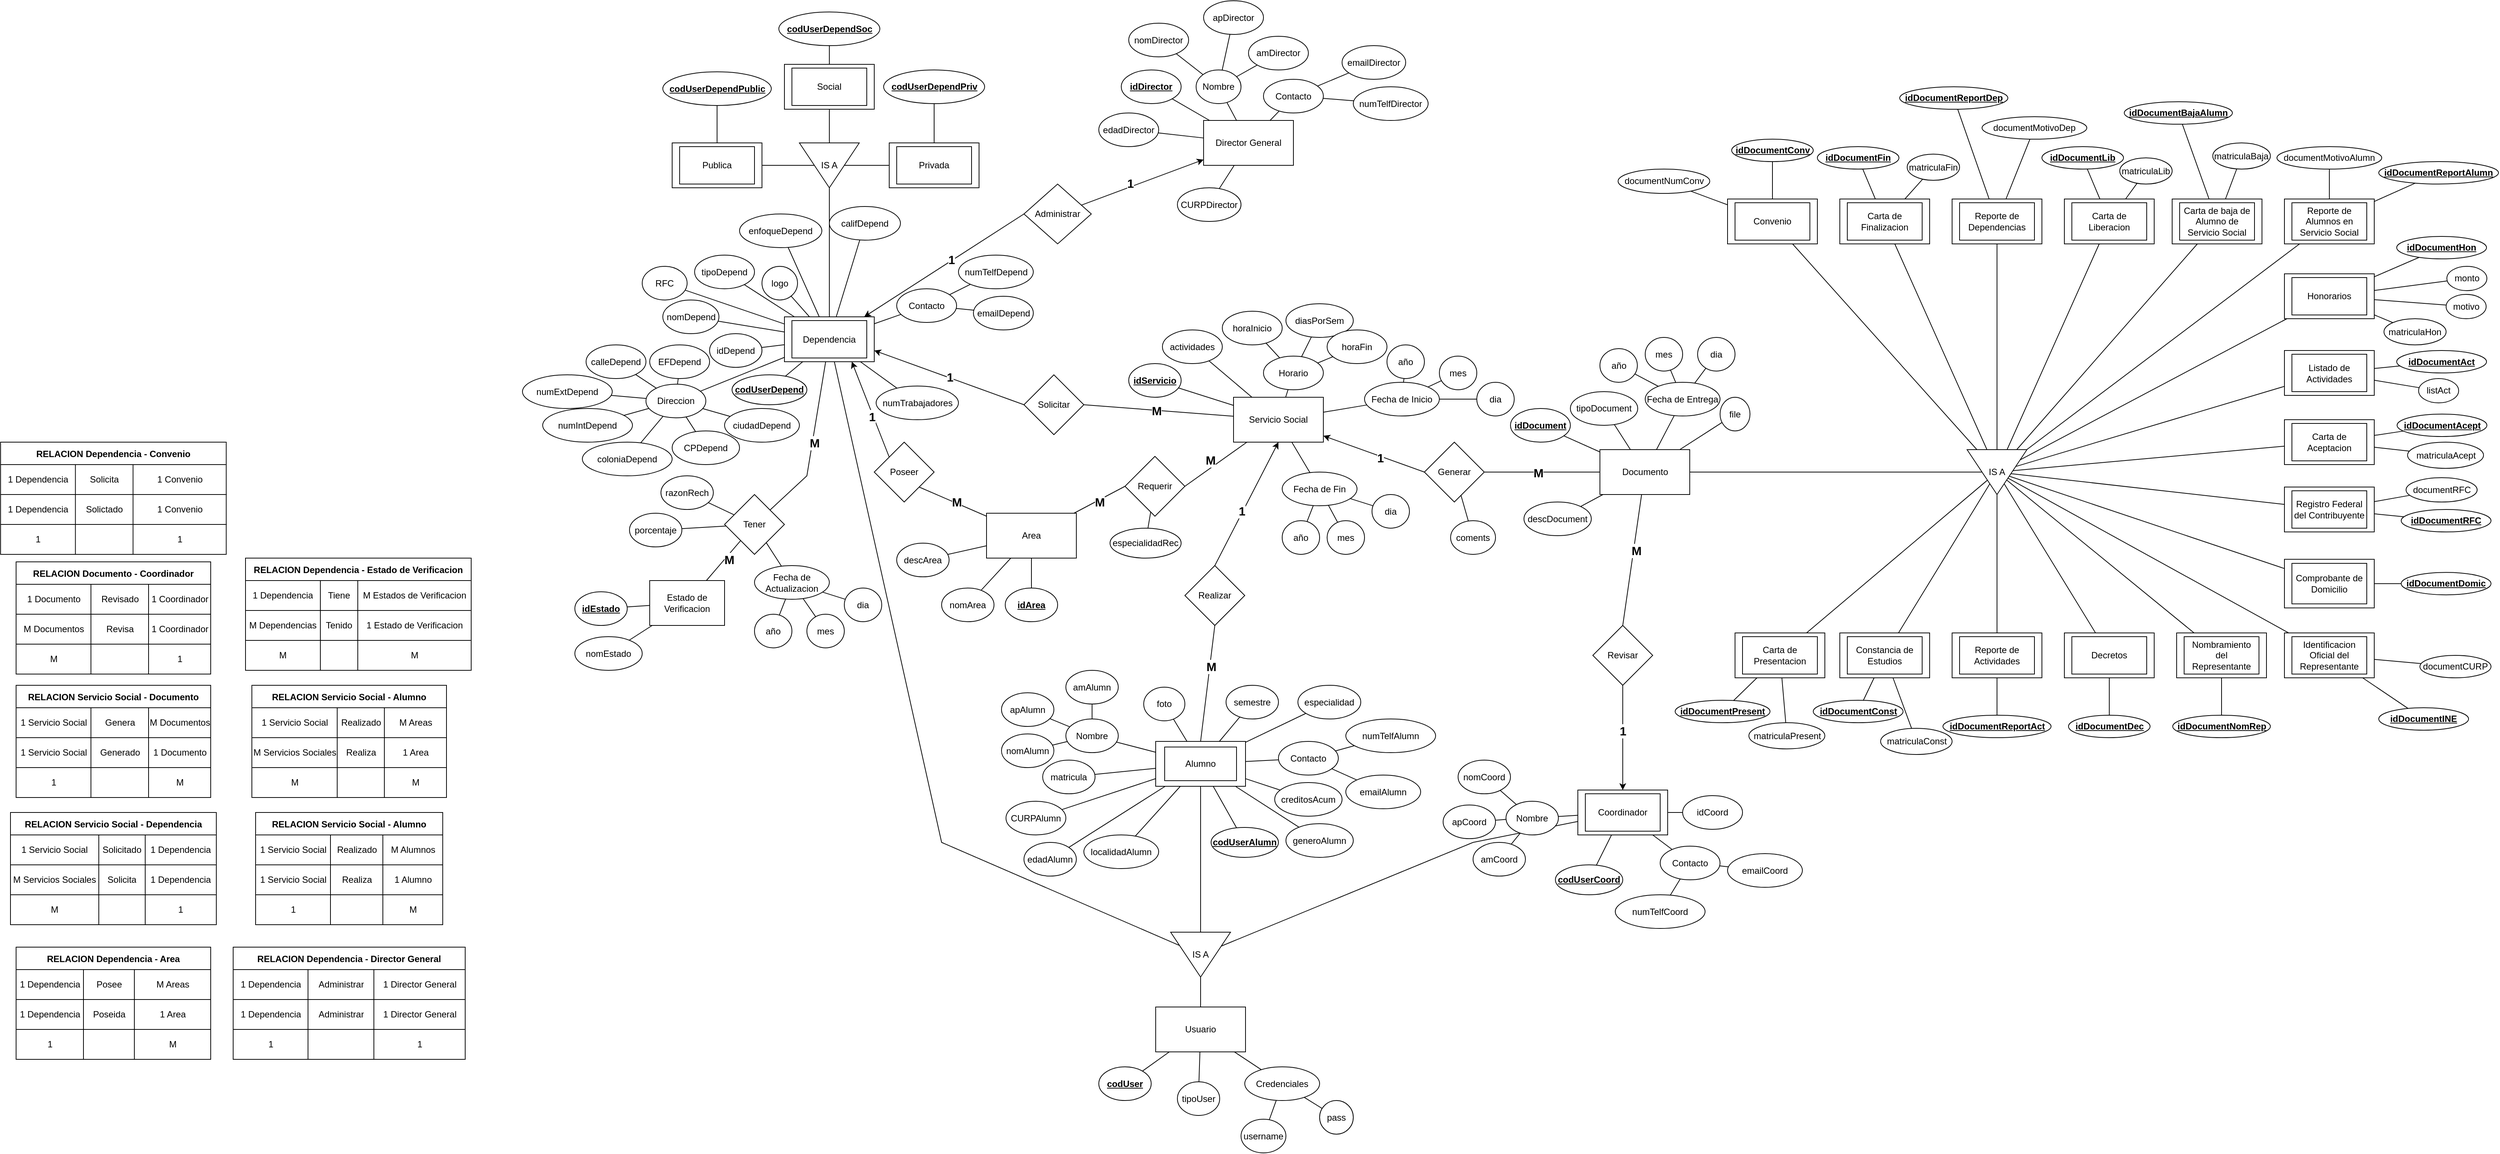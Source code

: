 <mxfile version="21.2.1" type="device">
  <diagram name="Página-1" id="oxzDjeYw-mg4gaym_z-t">
    <mxGraphModel dx="3723" dy="2427" grid="1" gridSize="10" guides="1" tooltips="1" connect="1" arrows="1" fold="1" page="1" pageScale="1" pageWidth="827" pageHeight="1169" math="0" shadow="0">
      <root>
        <mxCell id="0" />
        <mxCell id="1" parent="0" />
        <mxCell id="p_nJ_jK38WjMyXfddBws-102" value="RELACION Dependencia - Area" style="shape=table;startSize=30;container=1;collapsible=0;childLayout=tableLayout;fontStyle=1;align=center;" parent="1" vertex="1">
          <mxGeometry x="-1646.5" y="1240" width="260" height="150" as="geometry" />
        </mxCell>
        <mxCell id="p_nJ_jK38WjMyXfddBws-103" value="" style="shape=tableRow;horizontal=0;startSize=0;swimlaneHead=0;swimlaneBody=0;top=0;left=0;bottom=0;right=0;collapsible=0;dropTarget=0;fillColor=none;points=[[0,0.5],[1,0.5]];portConstraint=eastwest;" parent="p_nJ_jK38WjMyXfddBws-102" vertex="1">
          <mxGeometry y="30" width="260" height="40" as="geometry" />
        </mxCell>
        <mxCell id="p_nJ_jK38WjMyXfddBws-104" value="1 Dependencia" style="shape=partialRectangle;html=1;whiteSpace=wrap;connectable=0;fillColor=none;top=0;left=0;bottom=0;right=0;overflow=hidden;" parent="p_nJ_jK38WjMyXfddBws-103" vertex="1">
          <mxGeometry width="90" height="40" as="geometry">
            <mxRectangle width="90" height="40" as="alternateBounds" />
          </mxGeometry>
        </mxCell>
        <mxCell id="p_nJ_jK38WjMyXfddBws-105" value="Posee" style="shape=partialRectangle;html=1;whiteSpace=wrap;connectable=0;fillColor=none;top=0;left=0;bottom=0;right=0;overflow=hidden;" parent="p_nJ_jK38WjMyXfddBws-103" vertex="1">
          <mxGeometry x="90" width="68" height="40" as="geometry">
            <mxRectangle width="68" height="40" as="alternateBounds" />
          </mxGeometry>
        </mxCell>
        <mxCell id="p_nJ_jK38WjMyXfddBws-106" value="M Areas" style="shape=partialRectangle;html=1;whiteSpace=wrap;connectable=0;fillColor=none;top=0;left=0;bottom=0;right=0;overflow=hidden;" parent="p_nJ_jK38WjMyXfddBws-103" vertex="1">
          <mxGeometry x="158" width="102" height="40" as="geometry">
            <mxRectangle width="102" height="40" as="alternateBounds" />
          </mxGeometry>
        </mxCell>
        <mxCell id="p_nJ_jK38WjMyXfddBws-107" value="" style="shape=tableRow;horizontal=0;startSize=0;swimlaneHead=0;swimlaneBody=0;top=0;left=0;bottom=0;right=0;collapsible=0;dropTarget=0;fillColor=none;points=[[0,0.5],[1,0.5]];portConstraint=eastwest;" parent="p_nJ_jK38WjMyXfddBws-102" vertex="1">
          <mxGeometry y="70" width="260" height="40" as="geometry" />
        </mxCell>
        <mxCell id="p_nJ_jK38WjMyXfddBws-108" value="1 Dependencia" style="shape=partialRectangle;html=1;whiteSpace=wrap;connectable=0;fillColor=none;top=0;left=0;bottom=0;right=0;overflow=hidden;" parent="p_nJ_jK38WjMyXfddBws-107" vertex="1">
          <mxGeometry width="90" height="40" as="geometry">
            <mxRectangle width="90" height="40" as="alternateBounds" />
          </mxGeometry>
        </mxCell>
        <mxCell id="p_nJ_jK38WjMyXfddBws-109" value="Poseida" style="shape=partialRectangle;html=1;whiteSpace=wrap;connectable=0;fillColor=none;top=0;left=0;bottom=0;right=0;overflow=hidden;" parent="p_nJ_jK38WjMyXfddBws-107" vertex="1">
          <mxGeometry x="90" width="68" height="40" as="geometry">
            <mxRectangle width="68" height="40" as="alternateBounds" />
          </mxGeometry>
        </mxCell>
        <mxCell id="p_nJ_jK38WjMyXfddBws-110" value="1 Area" style="shape=partialRectangle;html=1;whiteSpace=wrap;connectable=0;fillColor=none;top=0;left=0;bottom=0;right=0;overflow=hidden;" parent="p_nJ_jK38WjMyXfddBws-107" vertex="1">
          <mxGeometry x="158" width="102" height="40" as="geometry">
            <mxRectangle width="102" height="40" as="alternateBounds" />
          </mxGeometry>
        </mxCell>
        <mxCell id="p_nJ_jK38WjMyXfddBws-111" value="" style="shape=tableRow;horizontal=0;startSize=0;swimlaneHead=0;swimlaneBody=0;top=0;left=0;bottom=0;right=0;collapsible=0;dropTarget=0;fillColor=none;points=[[0,0.5],[1,0.5]];portConstraint=eastwest;" parent="p_nJ_jK38WjMyXfddBws-102" vertex="1">
          <mxGeometry y="110" width="260" height="40" as="geometry" />
        </mxCell>
        <mxCell id="p_nJ_jK38WjMyXfddBws-112" value="1" style="shape=partialRectangle;html=1;whiteSpace=wrap;connectable=0;fillColor=none;top=0;left=0;bottom=0;right=0;overflow=hidden;" parent="p_nJ_jK38WjMyXfddBws-111" vertex="1">
          <mxGeometry width="90" height="40" as="geometry">
            <mxRectangle width="90" height="40" as="alternateBounds" />
          </mxGeometry>
        </mxCell>
        <mxCell id="p_nJ_jK38WjMyXfddBws-113" value="" style="shape=partialRectangle;html=1;whiteSpace=wrap;connectable=0;fillColor=none;top=0;left=0;bottom=0;right=0;overflow=hidden;" parent="p_nJ_jK38WjMyXfddBws-111" vertex="1">
          <mxGeometry x="90" width="68" height="40" as="geometry">
            <mxRectangle width="68" height="40" as="alternateBounds" />
          </mxGeometry>
        </mxCell>
        <mxCell id="p_nJ_jK38WjMyXfddBws-114" value="M" style="shape=partialRectangle;html=1;whiteSpace=wrap;connectable=0;fillColor=none;top=0;left=0;bottom=0;right=0;overflow=hidden;" parent="p_nJ_jK38WjMyXfddBws-111" vertex="1">
          <mxGeometry x="158" width="102" height="40" as="geometry">
            <mxRectangle width="102" height="40" as="alternateBounds" />
          </mxGeometry>
        </mxCell>
        <mxCell id="p_nJ_jK38WjMyXfddBws-117" value="" style="endArrow=none;html=1;rounded=0;exitX=1;exitY=1;exitDx=0;exitDy=0;" parent="1" source="p_nJ_jK38WjMyXfddBws-115" target="p_nJ_jK38WjMyXfddBws-3" edge="1">
          <mxGeometry width="50" height="50" relative="1" as="geometry">
            <mxPoint x="-580" y="850" as="sourcePoint" />
            <mxPoint x="-530" y="800" as="targetPoint" />
          </mxGeometry>
        </mxCell>
        <mxCell id="p_nJ_jK38WjMyXfddBws-119" value="M" style="edgeLabel;html=1;align=center;verticalAlign=middle;resizable=0;points=[];fontSize=16;fontStyle=1" parent="p_nJ_jK38WjMyXfddBws-117" vertex="1" connectable="0">
          <mxGeometry x="0.374" y="2" relative="1" as="geometry">
            <mxPoint x="-13" y="-5" as="offset" />
          </mxGeometry>
        </mxCell>
        <mxCell id="p_nJ_jK38WjMyXfddBws-120" value="RELACION Dependencia - Director General" style="shape=table;startSize=30;container=1;collapsible=0;childLayout=tableLayout;fontStyle=1;align=center;" parent="1" vertex="1">
          <mxGeometry x="-1356.5" y="1240" width="310" height="150" as="geometry" />
        </mxCell>
        <mxCell id="p_nJ_jK38WjMyXfddBws-121" value="" style="shape=tableRow;horizontal=0;startSize=0;swimlaneHead=0;swimlaneBody=0;top=0;left=0;bottom=0;right=0;collapsible=0;dropTarget=0;fillColor=none;points=[[0,0.5],[1,0.5]];portConstraint=eastwest;" parent="p_nJ_jK38WjMyXfddBws-120" vertex="1">
          <mxGeometry y="30" width="310" height="40" as="geometry" />
        </mxCell>
        <mxCell id="p_nJ_jK38WjMyXfddBws-122" value="1 Dependencia" style="shape=partialRectangle;html=1;whiteSpace=wrap;connectable=0;fillColor=none;top=0;left=0;bottom=0;right=0;overflow=hidden;" parent="p_nJ_jK38WjMyXfddBws-121" vertex="1">
          <mxGeometry width="100" height="40" as="geometry">
            <mxRectangle width="100" height="40" as="alternateBounds" />
          </mxGeometry>
        </mxCell>
        <mxCell id="p_nJ_jK38WjMyXfddBws-123" value="Administrar" style="shape=partialRectangle;html=1;whiteSpace=wrap;connectable=0;fillColor=none;top=0;left=0;bottom=0;right=0;overflow=hidden;" parent="p_nJ_jK38WjMyXfddBws-121" vertex="1">
          <mxGeometry x="100" width="88" height="40" as="geometry">
            <mxRectangle width="88" height="40" as="alternateBounds" />
          </mxGeometry>
        </mxCell>
        <mxCell id="p_nJ_jK38WjMyXfddBws-124" value="1 Director General" style="shape=partialRectangle;html=1;whiteSpace=wrap;connectable=0;fillColor=none;top=0;left=0;bottom=0;right=0;overflow=hidden;" parent="p_nJ_jK38WjMyXfddBws-121" vertex="1">
          <mxGeometry x="188" width="122" height="40" as="geometry">
            <mxRectangle width="122" height="40" as="alternateBounds" />
          </mxGeometry>
        </mxCell>
        <mxCell id="p_nJ_jK38WjMyXfddBws-125" value="" style="shape=tableRow;horizontal=0;startSize=0;swimlaneHead=0;swimlaneBody=0;top=0;left=0;bottom=0;right=0;collapsible=0;dropTarget=0;fillColor=none;points=[[0,0.5],[1,0.5]];portConstraint=eastwest;" parent="p_nJ_jK38WjMyXfddBws-120" vertex="1">
          <mxGeometry y="70" width="310" height="40" as="geometry" />
        </mxCell>
        <mxCell id="p_nJ_jK38WjMyXfddBws-126" value="1 Dependencia" style="shape=partialRectangle;html=1;whiteSpace=wrap;connectable=0;fillColor=none;top=0;left=0;bottom=0;right=0;overflow=hidden;" parent="p_nJ_jK38WjMyXfddBws-125" vertex="1">
          <mxGeometry width="100" height="40" as="geometry">
            <mxRectangle width="100" height="40" as="alternateBounds" />
          </mxGeometry>
        </mxCell>
        <mxCell id="p_nJ_jK38WjMyXfddBws-127" value="Administrar" style="shape=partialRectangle;html=1;whiteSpace=wrap;connectable=0;fillColor=none;top=0;left=0;bottom=0;right=0;overflow=hidden;" parent="p_nJ_jK38WjMyXfddBws-125" vertex="1">
          <mxGeometry x="100" width="88" height="40" as="geometry">
            <mxRectangle width="88" height="40" as="alternateBounds" />
          </mxGeometry>
        </mxCell>
        <mxCell id="p_nJ_jK38WjMyXfddBws-128" value="1 Director General" style="shape=partialRectangle;html=1;whiteSpace=wrap;connectable=0;fillColor=none;top=0;left=0;bottom=0;right=0;overflow=hidden;" parent="p_nJ_jK38WjMyXfddBws-125" vertex="1">
          <mxGeometry x="188" width="122" height="40" as="geometry">
            <mxRectangle width="122" height="40" as="alternateBounds" />
          </mxGeometry>
        </mxCell>
        <mxCell id="p_nJ_jK38WjMyXfddBws-129" value="" style="shape=tableRow;horizontal=0;startSize=0;swimlaneHead=0;swimlaneBody=0;top=0;left=0;bottom=0;right=0;collapsible=0;dropTarget=0;fillColor=none;points=[[0,0.5],[1,0.5]];portConstraint=eastwest;" parent="p_nJ_jK38WjMyXfddBws-120" vertex="1">
          <mxGeometry y="110" width="310" height="40" as="geometry" />
        </mxCell>
        <mxCell id="p_nJ_jK38WjMyXfddBws-130" value="1" style="shape=partialRectangle;html=1;whiteSpace=wrap;connectable=0;fillColor=none;top=0;left=0;bottom=0;right=0;overflow=hidden;" parent="p_nJ_jK38WjMyXfddBws-129" vertex="1">
          <mxGeometry width="100" height="40" as="geometry">
            <mxRectangle width="100" height="40" as="alternateBounds" />
          </mxGeometry>
        </mxCell>
        <mxCell id="p_nJ_jK38WjMyXfddBws-131" value="" style="shape=partialRectangle;html=1;whiteSpace=wrap;connectable=0;fillColor=none;top=0;left=0;bottom=0;right=0;overflow=hidden;" parent="p_nJ_jK38WjMyXfddBws-129" vertex="1">
          <mxGeometry x="100" width="88" height="40" as="geometry">
            <mxRectangle width="88" height="40" as="alternateBounds" />
          </mxGeometry>
        </mxCell>
        <mxCell id="p_nJ_jK38WjMyXfddBws-132" value="1" style="shape=partialRectangle;html=1;whiteSpace=wrap;connectable=0;fillColor=none;top=0;left=0;bottom=0;right=0;overflow=hidden;" parent="p_nJ_jK38WjMyXfddBws-129" vertex="1">
          <mxGeometry x="188" width="122" height="40" as="geometry">
            <mxRectangle width="122" height="40" as="alternateBounds" />
          </mxGeometry>
        </mxCell>
        <mxCell id="p_nJ_jK38WjMyXfddBws-133" value="Administrar" style="rhombus;whiteSpace=wrap;html=1;" parent="1" vertex="1">
          <mxGeometry x="-300" y="220" width="90" height="80" as="geometry" />
        </mxCell>
        <mxCell id="p_nJ_jK38WjMyXfddBws-138" value="" style="group" parent="1" vertex="1" connectable="0">
          <mxGeometry x="-470" y="660" width="240" height="145" as="geometry" />
        </mxCell>
        <mxCell id="p_nJ_jK38WjMyXfddBws-3" value="Area" style="whiteSpace=wrap;html=1;" parent="p_nJ_jK38WjMyXfddBws-138" vertex="1">
          <mxGeometry x="120" width="120" height="60" as="geometry" />
        </mxCell>
        <mxCell id="p_nJ_jK38WjMyXfddBws-96" value="idArea" style="ellipse;whiteSpace=wrap;html=1;fontStyle=5" parent="p_nJ_jK38WjMyXfddBws-138" vertex="1">
          <mxGeometry x="145" y="100" width="70" height="45" as="geometry" />
        </mxCell>
        <mxCell id="p_nJ_jK38WjMyXfddBws-97" value="nomArea" style="ellipse;whiteSpace=wrap;html=1;" parent="p_nJ_jK38WjMyXfddBws-138" vertex="1">
          <mxGeometry x="60" y="100" width="70" height="45" as="geometry" />
        </mxCell>
        <mxCell id="p_nJ_jK38WjMyXfddBws-98" value="descArea" style="ellipse;whiteSpace=wrap;html=1;" parent="p_nJ_jK38WjMyXfddBws-138" vertex="1">
          <mxGeometry y="40" width="70" height="45" as="geometry" />
        </mxCell>
        <mxCell id="p_nJ_jK38WjMyXfddBws-99" value="" style="endArrow=none;html=1;rounded=0;" parent="p_nJ_jK38WjMyXfddBws-138" source="p_nJ_jK38WjMyXfddBws-98" target="p_nJ_jK38WjMyXfddBws-3" edge="1">
          <mxGeometry width="50" height="50" relative="1" as="geometry">
            <mxPoint x="-90" y="70" as="sourcePoint" />
            <mxPoint x="-40" y="20" as="targetPoint" />
          </mxGeometry>
        </mxCell>
        <mxCell id="p_nJ_jK38WjMyXfddBws-100" value="" style="endArrow=none;html=1;rounded=0;" parent="p_nJ_jK38WjMyXfddBws-138" source="p_nJ_jK38WjMyXfddBws-97" target="p_nJ_jK38WjMyXfddBws-3" edge="1">
          <mxGeometry width="50" height="50" relative="1" as="geometry">
            <mxPoint x="78" y="65" as="sourcePoint" />
            <mxPoint x="130" y="53" as="targetPoint" />
          </mxGeometry>
        </mxCell>
        <mxCell id="p_nJ_jK38WjMyXfddBws-101" value="" style="endArrow=none;html=1;rounded=0;" parent="p_nJ_jK38WjMyXfddBws-138" source="p_nJ_jK38WjMyXfddBws-96" target="p_nJ_jK38WjMyXfddBws-3" edge="1">
          <mxGeometry width="50" height="50" relative="1" as="geometry">
            <mxPoint x="123" y="113" as="sourcePoint" />
            <mxPoint x="162" y="70" as="targetPoint" />
          </mxGeometry>
        </mxCell>
        <mxCell id="p_nJ_jK38WjMyXfddBws-206" value="RELACION Servicio Social - Alumno" style="shape=table;startSize=30;container=1;collapsible=0;childLayout=tableLayout;fontStyle=1;align=center;" parent="1" vertex="1">
          <mxGeometry x="-1326.5" y="1060" width="250" height="150" as="geometry" />
        </mxCell>
        <mxCell id="p_nJ_jK38WjMyXfddBws-207" value="" style="shape=tableRow;horizontal=0;startSize=0;swimlaneHead=0;swimlaneBody=0;top=0;left=0;bottom=0;right=0;collapsible=0;dropTarget=0;fillColor=none;points=[[0,0.5],[1,0.5]];portConstraint=eastwest;" parent="p_nJ_jK38WjMyXfddBws-206" vertex="1">
          <mxGeometry y="30" width="250" height="40" as="geometry" />
        </mxCell>
        <mxCell id="p_nJ_jK38WjMyXfddBws-208" value="1 Servicio Social" style="shape=partialRectangle;html=1;whiteSpace=wrap;connectable=0;fillColor=none;top=0;left=0;bottom=0;right=0;overflow=hidden;" parent="p_nJ_jK38WjMyXfddBws-207" vertex="1">
          <mxGeometry width="100" height="40" as="geometry">
            <mxRectangle width="100" height="40" as="alternateBounds" />
          </mxGeometry>
        </mxCell>
        <mxCell id="p_nJ_jK38WjMyXfddBws-209" value="Realizado" style="shape=partialRectangle;html=1;whiteSpace=wrap;connectable=0;fillColor=none;top=0;left=0;bottom=0;right=0;overflow=hidden;" parent="p_nJ_jK38WjMyXfddBws-207" vertex="1">
          <mxGeometry x="100" width="70" height="40" as="geometry">
            <mxRectangle width="70" height="40" as="alternateBounds" />
          </mxGeometry>
        </mxCell>
        <mxCell id="p_nJ_jK38WjMyXfddBws-210" value="M Alumnos" style="shape=partialRectangle;html=1;whiteSpace=wrap;connectable=0;fillColor=none;top=0;left=0;bottom=0;right=0;overflow=hidden;" parent="p_nJ_jK38WjMyXfddBws-207" vertex="1">
          <mxGeometry x="170" width="80" height="40" as="geometry">
            <mxRectangle width="80" height="40" as="alternateBounds" />
          </mxGeometry>
        </mxCell>
        <mxCell id="p_nJ_jK38WjMyXfddBws-211" value="" style="shape=tableRow;horizontal=0;startSize=0;swimlaneHead=0;swimlaneBody=0;top=0;left=0;bottom=0;right=0;collapsible=0;dropTarget=0;fillColor=none;points=[[0,0.5],[1,0.5]];portConstraint=eastwest;" parent="p_nJ_jK38WjMyXfddBws-206" vertex="1">
          <mxGeometry y="70" width="250" height="40" as="geometry" />
        </mxCell>
        <mxCell id="p_nJ_jK38WjMyXfddBws-212" value="1 Servicio Social" style="shape=partialRectangle;html=1;whiteSpace=wrap;connectable=0;fillColor=none;top=0;left=0;bottom=0;right=0;overflow=hidden;" parent="p_nJ_jK38WjMyXfddBws-211" vertex="1">
          <mxGeometry width="100" height="40" as="geometry">
            <mxRectangle width="100" height="40" as="alternateBounds" />
          </mxGeometry>
        </mxCell>
        <mxCell id="p_nJ_jK38WjMyXfddBws-213" value="Realiza" style="shape=partialRectangle;html=1;whiteSpace=wrap;connectable=0;fillColor=none;top=0;left=0;bottom=0;right=0;overflow=hidden;" parent="p_nJ_jK38WjMyXfddBws-211" vertex="1">
          <mxGeometry x="100" width="70" height="40" as="geometry">
            <mxRectangle width="70" height="40" as="alternateBounds" />
          </mxGeometry>
        </mxCell>
        <mxCell id="p_nJ_jK38WjMyXfddBws-214" value="1 Alumno" style="shape=partialRectangle;html=1;whiteSpace=wrap;connectable=0;fillColor=none;top=0;left=0;bottom=0;right=0;overflow=hidden;" parent="p_nJ_jK38WjMyXfddBws-211" vertex="1">
          <mxGeometry x="170" width="80" height="40" as="geometry">
            <mxRectangle width="80" height="40" as="alternateBounds" />
          </mxGeometry>
        </mxCell>
        <mxCell id="p_nJ_jK38WjMyXfddBws-215" value="" style="shape=tableRow;horizontal=0;startSize=0;swimlaneHead=0;swimlaneBody=0;top=0;left=0;bottom=0;right=0;collapsible=0;dropTarget=0;fillColor=none;points=[[0,0.5],[1,0.5]];portConstraint=eastwest;" parent="p_nJ_jK38WjMyXfddBws-206" vertex="1">
          <mxGeometry y="110" width="250" height="40" as="geometry" />
        </mxCell>
        <mxCell id="p_nJ_jK38WjMyXfddBws-216" value="1" style="shape=partialRectangle;html=1;whiteSpace=wrap;connectable=0;fillColor=none;top=0;left=0;bottom=0;right=0;overflow=hidden;" parent="p_nJ_jK38WjMyXfddBws-215" vertex="1">
          <mxGeometry width="100" height="40" as="geometry">
            <mxRectangle width="100" height="40" as="alternateBounds" />
          </mxGeometry>
        </mxCell>
        <mxCell id="p_nJ_jK38WjMyXfddBws-217" value="" style="shape=partialRectangle;html=1;whiteSpace=wrap;connectable=0;fillColor=none;top=0;left=0;bottom=0;right=0;overflow=hidden;" parent="p_nJ_jK38WjMyXfddBws-215" vertex="1">
          <mxGeometry x="100" width="70" height="40" as="geometry">
            <mxRectangle width="70" height="40" as="alternateBounds" />
          </mxGeometry>
        </mxCell>
        <mxCell id="p_nJ_jK38WjMyXfddBws-218" value="M" style="shape=partialRectangle;html=1;whiteSpace=wrap;connectable=0;fillColor=none;top=0;left=0;bottom=0;right=0;overflow=hidden;" parent="p_nJ_jK38WjMyXfddBws-215" vertex="1">
          <mxGeometry x="170" width="80" height="40" as="geometry">
            <mxRectangle width="80" height="40" as="alternateBounds" />
          </mxGeometry>
        </mxCell>
        <mxCell id="p_nJ_jK38WjMyXfddBws-222" value="" style="endArrow=none;html=1;rounded=0;exitX=0.5;exitY=0;exitDx=0;exitDy=0;entryX=0.5;entryY=1;entryDx=0;entryDy=0;" parent="1" source="p_nJ_jK38WjMyXfddBws-5" target="p_nJ_jK38WjMyXfddBws-219" edge="1">
          <mxGeometry width="50" height="50" relative="1" as="geometry">
            <mxPoint x="-430" y="635" as="sourcePoint" />
            <mxPoint x="-340" y="674" as="targetPoint" />
          </mxGeometry>
        </mxCell>
        <mxCell id="p_nJ_jK38WjMyXfddBws-223" value="M" style="edgeLabel;html=1;align=center;verticalAlign=middle;resizable=0;points=[];fontSize=16;fontStyle=1" parent="p_nJ_jK38WjMyXfddBws-222" vertex="1" connectable="0">
          <mxGeometry x="0.374" y="2" relative="1" as="geometry">
            <mxPoint x="3" y="7" as="offset" />
          </mxGeometry>
        </mxCell>
        <mxCell id="p_nJ_jK38WjMyXfddBws-225" value="" style="endArrow=classic;html=1;rounded=0;exitX=0.5;exitY=0;exitDx=0;exitDy=0;entryX=0.5;entryY=1;entryDx=0;entryDy=0;" parent="1" source="p_nJ_jK38WjMyXfddBws-219" target="p_nJ_jK38WjMyXfddBws-6" edge="1">
          <mxGeometry width="50" height="50" relative="1" as="geometry">
            <mxPoint x="-470" y="595" as="sourcePoint" />
            <mxPoint x="-520" y="468" as="targetPoint" />
          </mxGeometry>
        </mxCell>
        <mxCell id="p_nJ_jK38WjMyXfddBws-226" value="&lt;b&gt;&lt;font style=&quot;font-size: 16px;&quot;&gt;1&lt;/font&gt;&lt;/b&gt;" style="edgeLabel;html=1;align=center;verticalAlign=middle;resizable=0;points=[];" parent="p_nJ_jK38WjMyXfddBws-225" vertex="1" connectable="0">
          <mxGeometry x="-0.129" y="2" relative="1" as="geometry">
            <mxPoint as="offset" />
          </mxGeometry>
        </mxCell>
        <mxCell id="p_nJ_jK38WjMyXfddBws-227" value="RELACION Servicio Social - Dependencia" style="shape=table;startSize=30;container=1;collapsible=0;childLayout=tableLayout;fontStyle=1;align=center;" parent="1" vertex="1">
          <mxGeometry x="-1654" y="1060" width="275" height="150" as="geometry" />
        </mxCell>
        <mxCell id="p_nJ_jK38WjMyXfddBws-228" value="" style="shape=tableRow;horizontal=0;startSize=0;swimlaneHead=0;swimlaneBody=0;top=0;left=0;bottom=0;right=0;collapsible=0;dropTarget=0;fillColor=none;points=[[0,0.5],[1,0.5]];portConstraint=eastwest;" parent="p_nJ_jK38WjMyXfddBws-227" vertex="1">
          <mxGeometry y="30" width="275" height="40" as="geometry" />
        </mxCell>
        <mxCell id="p_nJ_jK38WjMyXfddBws-229" value="1 Servicio Social" style="shape=partialRectangle;html=1;whiteSpace=wrap;connectable=0;fillColor=none;top=0;left=0;bottom=0;right=0;overflow=hidden;" parent="p_nJ_jK38WjMyXfddBws-228" vertex="1">
          <mxGeometry width="118" height="40" as="geometry">
            <mxRectangle width="118" height="40" as="alternateBounds" />
          </mxGeometry>
        </mxCell>
        <mxCell id="p_nJ_jK38WjMyXfddBws-230" value="Solicitado" style="shape=partialRectangle;html=1;whiteSpace=wrap;connectable=0;fillColor=none;top=0;left=0;bottom=0;right=0;overflow=hidden;" parent="p_nJ_jK38WjMyXfddBws-228" vertex="1">
          <mxGeometry x="118" width="62" height="40" as="geometry">
            <mxRectangle width="62" height="40" as="alternateBounds" />
          </mxGeometry>
        </mxCell>
        <mxCell id="p_nJ_jK38WjMyXfddBws-231" value="1 Dependencia" style="shape=partialRectangle;html=1;whiteSpace=wrap;connectable=0;fillColor=none;top=0;left=0;bottom=0;right=0;overflow=hidden;" parent="p_nJ_jK38WjMyXfddBws-228" vertex="1">
          <mxGeometry x="180" width="95" height="40" as="geometry">
            <mxRectangle width="95" height="40" as="alternateBounds" />
          </mxGeometry>
        </mxCell>
        <mxCell id="p_nJ_jK38WjMyXfddBws-232" value="" style="shape=tableRow;horizontal=0;startSize=0;swimlaneHead=0;swimlaneBody=0;top=0;left=0;bottom=0;right=0;collapsible=0;dropTarget=0;fillColor=none;points=[[0,0.5],[1,0.5]];portConstraint=eastwest;" parent="p_nJ_jK38WjMyXfddBws-227" vertex="1">
          <mxGeometry y="70" width="275" height="40" as="geometry" />
        </mxCell>
        <mxCell id="p_nJ_jK38WjMyXfddBws-233" value="M Servicios Sociales" style="shape=partialRectangle;html=1;whiteSpace=wrap;connectable=0;fillColor=none;top=0;left=0;bottom=0;right=0;overflow=hidden;" parent="p_nJ_jK38WjMyXfddBws-232" vertex="1">
          <mxGeometry width="118" height="40" as="geometry">
            <mxRectangle width="118" height="40" as="alternateBounds" />
          </mxGeometry>
        </mxCell>
        <mxCell id="p_nJ_jK38WjMyXfddBws-234" value="Solicita" style="shape=partialRectangle;html=1;whiteSpace=wrap;connectable=0;fillColor=none;top=0;left=0;bottom=0;right=0;overflow=hidden;" parent="p_nJ_jK38WjMyXfddBws-232" vertex="1">
          <mxGeometry x="118" width="62" height="40" as="geometry">
            <mxRectangle width="62" height="40" as="alternateBounds" />
          </mxGeometry>
        </mxCell>
        <mxCell id="p_nJ_jK38WjMyXfddBws-235" value="1 Dependencia" style="shape=partialRectangle;html=1;whiteSpace=wrap;connectable=0;fillColor=none;top=0;left=0;bottom=0;right=0;overflow=hidden;" parent="p_nJ_jK38WjMyXfddBws-232" vertex="1">
          <mxGeometry x="180" width="95" height="40" as="geometry">
            <mxRectangle width="95" height="40" as="alternateBounds" />
          </mxGeometry>
        </mxCell>
        <mxCell id="p_nJ_jK38WjMyXfddBws-236" value="" style="shape=tableRow;horizontal=0;startSize=0;swimlaneHead=0;swimlaneBody=0;top=0;left=0;bottom=0;right=0;collapsible=0;dropTarget=0;fillColor=none;points=[[0,0.5],[1,0.5]];portConstraint=eastwest;" parent="p_nJ_jK38WjMyXfddBws-227" vertex="1">
          <mxGeometry y="110" width="275" height="40" as="geometry" />
        </mxCell>
        <mxCell id="p_nJ_jK38WjMyXfddBws-237" value="M" style="shape=partialRectangle;html=1;whiteSpace=wrap;connectable=0;fillColor=none;top=0;left=0;bottom=0;right=0;overflow=hidden;" parent="p_nJ_jK38WjMyXfddBws-236" vertex="1">
          <mxGeometry width="118" height="40" as="geometry">
            <mxRectangle width="118" height="40" as="alternateBounds" />
          </mxGeometry>
        </mxCell>
        <mxCell id="p_nJ_jK38WjMyXfddBws-238" value="" style="shape=partialRectangle;html=1;whiteSpace=wrap;connectable=0;fillColor=none;top=0;left=0;bottom=0;right=0;overflow=hidden;" parent="p_nJ_jK38WjMyXfddBws-236" vertex="1">
          <mxGeometry x="118" width="62" height="40" as="geometry">
            <mxRectangle width="62" height="40" as="alternateBounds" />
          </mxGeometry>
        </mxCell>
        <mxCell id="p_nJ_jK38WjMyXfddBws-239" value="1" style="shape=partialRectangle;html=1;whiteSpace=wrap;connectable=0;fillColor=none;top=0;left=0;bottom=0;right=0;overflow=hidden;" parent="p_nJ_jK38WjMyXfddBws-236" vertex="1">
          <mxGeometry x="180" width="95" height="40" as="geometry">
            <mxRectangle width="95" height="40" as="alternateBounds" />
          </mxGeometry>
        </mxCell>
        <mxCell id="p_nJ_jK38WjMyXfddBws-241" value="" style="endArrow=none;html=1;rounded=0;exitX=1;exitY=0.5;exitDx=0;exitDy=0;" parent="1" source="p_nJ_jK38WjMyXfddBws-240" target="p_nJ_jK38WjMyXfddBws-6" edge="1">
          <mxGeometry width="50" height="50" relative="1" as="geometry">
            <mxPoint x="-430" y="635" as="sourcePoint" />
            <mxPoint x="-340" y="674" as="targetPoint" />
          </mxGeometry>
        </mxCell>
        <mxCell id="p_nJ_jK38WjMyXfddBws-242" value="M" style="edgeLabel;html=1;align=center;verticalAlign=middle;resizable=0;points=[];fontSize=16;fontStyle=1" parent="p_nJ_jK38WjMyXfddBws-241" vertex="1" connectable="0">
          <mxGeometry x="0.374" y="2" relative="1" as="geometry">
            <mxPoint x="-41" y="-1" as="offset" />
          </mxGeometry>
        </mxCell>
        <mxCell id="p_nJ_jK38WjMyXfddBws-305" value="RELACION Servicio Social - Alumno" style="shape=table;startSize=30;container=1;collapsible=0;childLayout=tableLayout;fontStyle=1;align=center;" parent="1" vertex="1">
          <mxGeometry x="-1331.5" y="890" width="260" height="150" as="geometry" />
        </mxCell>
        <mxCell id="p_nJ_jK38WjMyXfddBws-306" value="" style="shape=tableRow;horizontal=0;startSize=0;swimlaneHead=0;swimlaneBody=0;top=0;left=0;bottom=0;right=0;collapsible=0;dropTarget=0;fillColor=none;points=[[0,0.5],[1,0.5]];portConstraint=eastwest;" parent="p_nJ_jK38WjMyXfddBws-305" vertex="1">
          <mxGeometry y="30" width="260" height="40" as="geometry" />
        </mxCell>
        <mxCell id="p_nJ_jK38WjMyXfddBws-307" value="1 Servicio Social" style="shape=partialRectangle;html=1;whiteSpace=wrap;connectable=0;fillColor=none;top=0;left=0;bottom=0;right=0;overflow=hidden;" parent="p_nJ_jK38WjMyXfddBws-306" vertex="1">
          <mxGeometry width="114" height="40" as="geometry">
            <mxRectangle width="114" height="40" as="alternateBounds" />
          </mxGeometry>
        </mxCell>
        <mxCell id="p_nJ_jK38WjMyXfddBws-308" value="Realizado" style="shape=partialRectangle;html=1;whiteSpace=wrap;connectable=0;fillColor=none;top=0;left=0;bottom=0;right=0;overflow=hidden;" parent="p_nJ_jK38WjMyXfddBws-306" vertex="1">
          <mxGeometry x="114" width="63" height="40" as="geometry">
            <mxRectangle width="63" height="40" as="alternateBounds" />
          </mxGeometry>
        </mxCell>
        <mxCell id="p_nJ_jK38WjMyXfddBws-309" value="M Areas" style="shape=partialRectangle;html=1;whiteSpace=wrap;connectable=0;fillColor=none;top=0;left=0;bottom=0;right=0;overflow=hidden;" parent="p_nJ_jK38WjMyXfddBws-306" vertex="1">
          <mxGeometry x="177" width="83" height="40" as="geometry">
            <mxRectangle width="83" height="40" as="alternateBounds" />
          </mxGeometry>
        </mxCell>
        <mxCell id="p_nJ_jK38WjMyXfddBws-310" value="" style="shape=tableRow;horizontal=0;startSize=0;swimlaneHead=0;swimlaneBody=0;top=0;left=0;bottom=0;right=0;collapsible=0;dropTarget=0;fillColor=none;points=[[0,0.5],[1,0.5]];portConstraint=eastwest;" parent="p_nJ_jK38WjMyXfddBws-305" vertex="1">
          <mxGeometry y="70" width="260" height="40" as="geometry" />
        </mxCell>
        <mxCell id="p_nJ_jK38WjMyXfddBws-311" value="M Servicios Sociales" style="shape=partialRectangle;html=1;whiteSpace=wrap;connectable=0;fillColor=none;top=0;left=0;bottom=0;right=0;overflow=hidden;" parent="p_nJ_jK38WjMyXfddBws-310" vertex="1">
          <mxGeometry width="114" height="40" as="geometry">
            <mxRectangle width="114" height="40" as="alternateBounds" />
          </mxGeometry>
        </mxCell>
        <mxCell id="p_nJ_jK38WjMyXfddBws-312" value="Realiza" style="shape=partialRectangle;html=1;whiteSpace=wrap;connectable=0;fillColor=none;top=0;left=0;bottom=0;right=0;overflow=hidden;" parent="p_nJ_jK38WjMyXfddBws-310" vertex="1">
          <mxGeometry x="114" width="63" height="40" as="geometry">
            <mxRectangle width="63" height="40" as="alternateBounds" />
          </mxGeometry>
        </mxCell>
        <mxCell id="p_nJ_jK38WjMyXfddBws-313" value="1 Area" style="shape=partialRectangle;html=1;whiteSpace=wrap;connectable=0;fillColor=none;top=0;left=0;bottom=0;right=0;overflow=hidden;" parent="p_nJ_jK38WjMyXfddBws-310" vertex="1">
          <mxGeometry x="177" width="83" height="40" as="geometry">
            <mxRectangle width="83" height="40" as="alternateBounds" />
          </mxGeometry>
        </mxCell>
        <mxCell id="p_nJ_jK38WjMyXfddBws-314" value="" style="shape=tableRow;horizontal=0;startSize=0;swimlaneHead=0;swimlaneBody=0;top=0;left=0;bottom=0;right=0;collapsible=0;dropTarget=0;fillColor=none;points=[[0,0.5],[1,0.5]];portConstraint=eastwest;" parent="p_nJ_jK38WjMyXfddBws-305" vertex="1">
          <mxGeometry y="110" width="260" height="40" as="geometry" />
        </mxCell>
        <mxCell id="p_nJ_jK38WjMyXfddBws-315" value="M" style="shape=partialRectangle;html=1;whiteSpace=wrap;connectable=0;fillColor=none;top=0;left=0;bottom=0;right=0;overflow=hidden;" parent="p_nJ_jK38WjMyXfddBws-314" vertex="1">
          <mxGeometry width="114" height="40" as="geometry">
            <mxRectangle width="114" height="40" as="alternateBounds" />
          </mxGeometry>
        </mxCell>
        <mxCell id="p_nJ_jK38WjMyXfddBws-316" value="" style="shape=partialRectangle;html=1;whiteSpace=wrap;connectable=0;fillColor=none;top=0;left=0;bottom=0;right=0;overflow=hidden;" parent="p_nJ_jK38WjMyXfddBws-314" vertex="1">
          <mxGeometry x="114" width="63" height="40" as="geometry">
            <mxRectangle width="63" height="40" as="alternateBounds" />
          </mxGeometry>
        </mxCell>
        <mxCell id="p_nJ_jK38WjMyXfddBws-317" value="M" style="shape=partialRectangle;html=1;whiteSpace=wrap;connectable=0;fillColor=none;top=0;left=0;bottom=0;right=0;overflow=hidden;" parent="p_nJ_jK38WjMyXfddBws-314" vertex="1">
          <mxGeometry x="177" width="83" height="40" as="geometry">
            <mxRectangle width="83" height="40" as="alternateBounds" />
          </mxGeometry>
        </mxCell>
        <mxCell id="p_nJ_jK38WjMyXfddBws-319" value="" style="endArrow=none;html=1;rounded=0;exitX=1;exitY=0.5;exitDx=0;exitDy=0;" parent="1" source="p_nJ_jK38WjMyXfddBws-318" target="p_nJ_jK38WjMyXfddBws-6" edge="1">
          <mxGeometry width="50" height="50" relative="1" as="geometry">
            <mxPoint x="-210" y="525" as="sourcePoint" />
            <mxPoint x="-5" y="544" as="targetPoint" />
          </mxGeometry>
        </mxCell>
        <mxCell id="p_nJ_jK38WjMyXfddBws-320" value="M" style="edgeLabel;html=1;align=center;verticalAlign=middle;resizable=0;points=[];fontSize=16;fontStyle=1" parent="p_nJ_jK38WjMyXfddBws-319" vertex="1" connectable="0">
          <mxGeometry x="0.374" y="2" relative="1" as="geometry">
            <mxPoint x="-22" y="7" as="offset" />
          </mxGeometry>
        </mxCell>
        <mxCell id="p_nJ_jK38WjMyXfddBws-321" value="" style="endArrow=none;html=1;rounded=0;entryX=0;entryY=0.5;entryDx=0;entryDy=0;" parent="1" source="p_nJ_jK38WjMyXfddBws-3" target="p_nJ_jK38WjMyXfddBws-318" edge="1">
          <mxGeometry width="50" height="50" relative="1" as="geometry">
            <mxPoint x="-100" y="634" as="sourcePoint" />
            <mxPoint y="580" as="targetPoint" />
          </mxGeometry>
        </mxCell>
        <mxCell id="p_nJ_jK38WjMyXfddBws-322" value="M" style="edgeLabel;html=1;align=center;verticalAlign=middle;resizable=0;points=[];fontSize=16;fontStyle=1" parent="p_nJ_jK38WjMyXfddBws-321" vertex="1" connectable="0">
          <mxGeometry x="0.374" y="2" relative="1" as="geometry">
            <mxPoint x="-12" y="11" as="offset" />
          </mxGeometry>
        </mxCell>
        <mxCell id="p_nJ_jK38WjMyXfddBws-325" value="RELACION Servicio Social - Documento" style="shape=table;startSize=30;container=1;collapsible=0;childLayout=tableLayout;fontStyle=1;align=center;" parent="1" vertex="1">
          <mxGeometry x="-1646.5" y="890" width="260" height="150" as="geometry" />
        </mxCell>
        <mxCell id="p_nJ_jK38WjMyXfddBws-326" value="" style="shape=tableRow;horizontal=0;startSize=0;swimlaneHead=0;swimlaneBody=0;top=0;left=0;bottom=0;right=0;collapsible=0;dropTarget=0;fillColor=none;points=[[0,0.5],[1,0.5]];portConstraint=eastwest;" parent="p_nJ_jK38WjMyXfddBws-325" vertex="1">
          <mxGeometry y="30" width="260" height="40" as="geometry" />
        </mxCell>
        <mxCell id="p_nJ_jK38WjMyXfddBws-327" value="1 Servicio Social" style="shape=partialRectangle;html=1;whiteSpace=wrap;connectable=0;fillColor=none;top=0;left=0;bottom=0;right=0;overflow=hidden;" parent="p_nJ_jK38WjMyXfddBws-326" vertex="1">
          <mxGeometry width="100" height="40" as="geometry">
            <mxRectangle width="100" height="40" as="alternateBounds" />
          </mxGeometry>
        </mxCell>
        <mxCell id="p_nJ_jK38WjMyXfddBws-328" value="Genera" style="shape=partialRectangle;html=1;whiteSpace=wrap;connectable=0;fillColor=none;top=0;left=0;bottom=0;right=0;overflow=hidden;" parent="p_nJ_jK38WjMyXfddBws-326" vertex="1">
          <mxGeometry x="100" width="77" height="40" as="geometry">
            <mxRectangle width="77" height="40" as="alternateBounds" />
          </mxGeometry>
        </mxCell>
        <mxCell id="p_nJ_jK38WjMyXfddBws-329" value="M Documentos" style="shape=partialRectangle;html=1;whiteSpace=wrap;connectable=0;fillColor=none;top=0;left=0;bottom=0;right=0;overflow=hidden;" parent="p_nJ_jK38WjMyXfddBws-326" vertex="1">
          <mxGeometry x="177" width="83" height="40" as="geometry">
            <mxRectangle width="83" height="40" as="alternateBounds" />
          </mxGeometry>
        </mxCell>
        <mxCell id="p_nJ_jK38WjMyXfddBws-330" value="" style="shape=tableRow;horizontal=0;startSize=0;swimlaneHead=0;swimlaneBody=0;top=0;left=0;bottom=0;right=0;collapsible=0;dropTarget=0;fillColor=none;points=[[0,0.5],[1,0.5]];portConstraint=eastwest;" parent="p_nJ_jK38WjMyXfddBws-325" vertex="1">
          <mxGeometry y="70" width="260" height="40" as="geometry" />
        </mxCell>
        <mxCell id="p_nJ_jK38WjMyXfddBws-331" value="1 Servicio Social" style="shape=partialRectangle;html=1;whiteSpace=wrap;connectable=0;fillColor=none;top=0;left=0;bottom=0;right=0;overflow=hidden;" parent="p_nJ_jK38WjMyXfddBws-330" vertex="1">
          <mxGeometry width="100" height="40" as="geometry">
            <mxRectangle width="100" height="40" as="alternateBounds" />
          </mxGeometry>
        </mxCell>
        <mxCell id="p_nJ_jK38WjMyXfddBws-332" value="Generado" style="shape=partialRectangle;html=1;whiteSpace=wrap;connectable=0;fillColor=none;top=0;left=0;bottom=0;right=0;overflow=hidden;" parent="p_nJ_jK38WjMyXfddBws-330" vertex="1">
          <mxGeometry x="100" width="77" height="40" as="geometry">
            <mxRectangle width="77" height="40" as="alternateBounds" />
          </mxGeometry>
        </mxCell>
        <mxCell id="p_nJ_jK38WjMyXfddBws-333" value="1 Documento" style="shape=partialRectangle;html=1;whiteSpace=wrap;connectable=0;fillColor=none;top=0;left=0;bottom=0;right=0;overflow=hidden;" parent="p_nJ_jK38WjMyXfddBws-330" vertex="1">
          <mxGeometry x="177" width="83" height="40" as="geometry">
            <mxRectangle width="83" height="40" as="alternateBounds" />
          </mxGeometry>
        </mxCell>
        <mxCell id="p_nJ_jK38WjMyXfddBws-334" value="" style="shape=tableRow;horizontal=0;startSize=0;swimlaneHead=0;swimlaneBody=0;top=0;left=0;bottom=0;right=0;collapsible=0;dropTarget=0;fillColor=none;points=[[0,0.5],[1,0.5]];portConstraint=eastwest;" parent="p_nJ_jK38WjMyXfddBws-325" vertex="1">
          <mxGeometry y="110" width="260" height="40" as="geometry" />
        </mxCell>
        <mxCell id="p_nJ_jK38WjMyXfddBws-335" value="1" style="shape=partialRectangle;html=1;whiteSpace=wrap;connectable=0;fillColor=none;top=0;left=0;bottom=0;right=0;overflow=hidden;" parent="p_nJ_jK38WjMyXfddBws-334" vertex="1">
          <mxGeometry width="100" height="40" as="geometry">
            <mxRectangle width="100" height="40" as="alternateBounds" />
          </mxGeometry>
        </mxCell>
        <mxCell id="p_nJ_jK38WjMyXfddBws-336" value="" style="shape=partialRectangle;html=1;whiteSpace=wrap;connectable=0;fillColor=none;top=0;left=0;bottom=0;right=0;overflow=hidden;" parent="p_nJ_jK38WjMyXfddBws-334" vertex="1">
          <mxGeometry x="100" width="77" height="40" as="geometry">
            <mxRectangle width="77" height="40" as="alternateBounds" />
          </mxGeometry>
        </mxCell>
        <mxCell id="p_nJ_jK38WjMyXfddBws-337" value="M" style="shape=partialRectangle;html=1;whiteSpace=wrap;connectable=0;fillColor=none;top=0;left=0;bottom=0;right=0;overflow=hidden;" parent="p_nJ_jK38WjMyXfddBws-334" vertex="1">
          <mxGeometry x="177" width="83" height="40" as="geometry">
            <mxRectangle width="83" height="40" as="alternateBounds" />
          </mxGeometry>
        </mxCell>
        <mxCell id="p_nJ_jK38WjMyXfddBws-343" value="" style="endArrow=none;html=1;rounded=0;entryX=1;entryY=0.5;entryDx=0;entryDy=0;" parent="1" source="p_nJ_jK38WjMyXfddBws-7" target="p_nJ_jK38WjMyXfddBws-340" edge="1">
          <mxGeometry width="50" height="50" relative="1" as="geometry">
            <mxPoint x="-54" y="975" as="sourcePoint" />
            <mxPoint x="-35" y="820" as="targetPoint" />
          </mxGeometry>
        </mxCell>
        <mxCell id="p_nJ_jK38WjMyXfddBws-344" value="M" style="edgeLabel;html=1;align=center;verticalAlign=middle;resizable=0;points=[];fontSize=16;fontStyle=1" parent="p_nJ_jK38WjMyXfddBws-343" vertex="1" connectable="0">
          <mxGeometry x="0.374" y="2" relative="1" as="geometry">
            <mxPoint x="23" y="-1" as="offset" />
          </mxGeometry>
        </mxCell>
        <mxCell id="p_nJ_jK38WjMyXfddBws-345" value="RELACION Documento - Coordinador" style="shape=table;startSize=30;container=1;collapsible=0;childLayout=tableLayout;fontStyle=1;align=center;" parent="1" vertex="1">
          <mxGeometry x="-1646.5" y="725" width="260" height="150" as="geometry" />
        </mxCell>
        <mxCell id="p_nJ_jK38WjMyXfddBws-346" value="" style="shape=tableRow;horizontal=0;startSize=0;swimlaneHead=0;swimlaneBody=0;top=0;left=0;bottom=0;right=0;collapsible=0;dropTarget=0;fillColor=none;points=[[0,0.5],[1,0.5]];portConstraint=eastwest;" parent="p_nJ_jK38WjMyXfddBws-345" vertex="1">
          <mxGeometry y="30" width="260" height="40" as="geometry" />
        </mxCell>
        <mxCell id="p_nJ_jK38WjMyXfddBws-347" value="1 Documento" style="shape=partialRectangle;html=1;whiteSpace=wrap;connectable=0;fillColor=none;top=0;left=0;bottom=0;right=0;overflow=hidden;" parent="p_nJ_jK38WjMyXfddBws-346" vertex="1">
          <mxGeometry width="100" height="40" as="geometry">
            <mxRectangle width="100" height="40" as="alternateBounds" />
          </mxGeometry>
        </mxCell>
        <mxCell id="p_nJ_jK38WjMyXfddBws-348" value="Revisado" style="shape=partialRectangle;html=1;whiteSpace=wrap;connectable=0;fillColor=none;top=0;left=0;bottom=0;right=0;overflow=hidden;" parent="p_nJ_jK38WjMyXfddBws-346" vertex="1">
          <mxGeometry x="100" width="77" height="40" as="geometry">
            <mxRectangle width="77" height="40" as="alternateBounds" />
          </mxGeometry>
        </mxCell>
        <mxCell id="p_nJ_jK38WjMyXfddBws-349" value="1 Coordinador" style="shape=partialRectangle;html=1;whiteSpace=wrap;connectable=0;fillColor=none;top=0;left=0;bottom=0;right=0;overflow=hidden;" parent="p_nJ_jK38WjMyXfddBws-346" vertex="1">
          <mxGeometry x="177" width="83" height="40" as="geometry">
            <mxRectangle width="83" height="40" as="alternateBounds" />
          </mxGeometry>
        </mxCell>
        <mxCell id="p_nJ_jK38WjMyXfddBws-350" value="" style="shape=tableRow;horizontal=0;startSize=0;swimlaneHead=0;swimlaneBody=0;top=0;left=0;bottom=0;right=0;collapsible=0;dropTarget=0;fillColor=none;points=[[0,0.5],[1,0.5]];portConstraint=eastwest;" parent="p_nJ_jK38WjMyXfddBws-345" vertex="1">
          <mxGeometry y="70" width="260" height="40" as="geometry" />
        </mxCell>
        <mxCell id="p_nJ_jK38WjMyXfddBws-351" value="M Documentos" style="shape=partialRectangle;html=1;whiteSpace=wrap;connectable=0;fillColor=none;top=0;left=0;bottom=0;right=0;overflow=hidden;" parent="p_nJ_jK38WjMyXfddBws-350" vertex="1">
          <mxGeometry width="100" height="40" as="geometry">
            <mxRectangle width="100" height="40" as="alternateBounds" />
          </mxGeometry>
        </mxCell>
        <mxCell id="p_nJ_jK38WjMyXfddBws-352" value="Revisa" style="shape=partialRectangle;html=1;whiteSpace=wrap;connectable=0;fillColor=none;top=0;left=0;bottom=0;right=0;overflow=hidden;" parent="p_nJ_jK38WjMyXfddBws-350" vertex="1">
          <mxGeometry x="100" width="77" height="40" as="geometry">
            <mxRectangle width="77" height="40" as="alternateBounds" />
          </mxGeometry>
        </mxCell>
        <mxCell id="p_nJ_jK38WjMyXfddBws-353" value="1 Coordinador" style="shape=partialRectangle;html=1;whiteSpace=wrap;connectable=0;fillColor=none;top=0;left=0;bottom=0;right=0;overflow=hidden;" parent="p_nJ_jK38WjMyXfddBws-350" vertex="1">
          <mxGeometry x="177" width="83" height="40" as="geometry">
            <mxRectangle width="83" height="40" as="alternateBounds" />
          </mxGeometry>
        </mxCell>
        <mxCell id="p_nJ_jK38WjMyXfddBws-354" value="" style="shape=tableRow;horizontal=0;startSize=0;swimlaneHead=0;swimlaneBody=0;top=0;left=0;bottom=0;right=0;collapsible=0;dropTarget=0;fillColor=none;points=[[0,0.5],[1,0.5]];portConstraint=eastwest;" parent="p_nJ_jK38WjMyXfddBws-345" vertex="1">
          <mxGeometry y="110" width="260" height="40" as="geometry" />
        </mxCell>
        <mxCell id="p_nJ_jK38WjMyXfddBws-355" value="M" style="shape=partialRectangle;html=1;whiteSpace=wrap;connectable=0;fillColor=none;top=0;left=0;bottom=0;right=0;overflow=hidden;" parent="p_nJ_jK38WjMyXfddBws-354" vertex="1">
          <mxGeometry width="100" height="40" as="geometry">
            <mxRectangle width="100" height="40" as="alternateBounds" />
          </mxGeometry>
        </mxCell>
        <mxCell id="p_nJ_jK38WjMyXfddBws-356" value="" style="shape=partialRectangle;html=1;whiteSpace=wrap;connectable=0;fillColor=none;top=0;left=0;bottom=0;right=0;overflow=hidden;" parent="p_nJ_jK38WjMyXfddBws-354" vertex="1">
          <mxGeometry x="100" width="77" height="40" as="geometry">
            <mxRectangle width="77" height="40" as="alternateBounds" />
          </mxGeometry>
        </mxCell>
        <mxCell id="p_nJ_jK38WjMyXfddBws-357" value="1" style="shape=partialRectangle;html=1;whiteSpace=wrap;connectable=0;fillColor=none;top=0;left=0;bottom=0;right=0;overflow=hidden;" parent="p_nJ_jK38WjMyXfddBws-354" vertex="1">
          <mxGeometry x="177" width="83" height="40" as="geometry">
            <mxRectangle width="83" height="40" as="alternateBounds" />
          </mxGeometry>
        </mxCell>
        <mxCell id="p_nJ_jK38WjMyXfddBws-375" value="" style="endArrow=classic;html=1;rounded=0;exitX=0.5;exitY=1;exitDx=0;exitDy=0;" parent="1" source="p_nJ_jK38WjMyXfddBws-373" target="p_nJ_jK38WjMyXfddBws-4" edge="1">
          <mxGeometry width="50" height="50" relative="1" as="geometry">
            <mxPoint x="250" y="620" as="sourcePoint" />
            <mxPoint x="115" y="572" as="targetPoint" />
          </mxGeometry>
        </mxCell>
        <mxCell id="p_nJ_jK38WjMyXfddBws-376" value="&lt;b&gt;&lt;font style=&quot;font-size: 16px;&quot;&gt;1&lt;/font&gt;&lt;/b&gt;" style="edgeLabel;html=1;align=center;verticalAlign=middle;resizable=0;points=[];" parent="p_nJ_jK38WjMyXfddBws-375" vertex="1" connectable="0">
          <mxGeometry x="-0.129" y="2" relative="1" as="geometry">
            <mxPoint x="-2" as="offset" />
          </mxGeometry>
        </mxCell>
        <mxCell id="p_nJ_jK38WjMyXfddBws-115" value="Poseer" style="rhombus;whiteSpace=wrap;html=1;" parent="1" vertex="1">
          <mxGeometry x="-500" y="565" width="80" height="80" as="geometry" />
        </mxCell>
        <mxCell id="p_nJ_jK38WjMyXfddBws-116" value="" style="endArrow=classic;html=1;rounded=0;exitX=0;exitY=0;exitDx=0;exitDy=0;entryX=0.75;entryY=1;entryDx=0;entryDy=0;" parent="1" source="p_nJ_jK38WjMyXfddBws-115" target="p_nJ_jK38WjMyXfddBws-1" edge="1">
          <mxGeometry width="50" height="50" relative="1" as="geometry">
            <mxPoint x="-590" y="720" as="sourcePoint" />
            <mxPoint x="-540" y="670" as="targetPoint" />
          </mxGeometry>
        </mxCell>
        <mxCell id="p_nJ_jK38WjMyXfddBws-118" value="&lt;b&gt;&lt;font style=&quot;font-size: 16px;&quot;&gt;1&lt;/font&gt;&lt;/b&gt;" style="edgeLabel;html=1;align=center;verticalAlign=middle;resizable=0;points=[];" parent="p_nJ_jK38WjMyXfddBws-116" vertex="1" connectable="0">
          <mxGeometry x="-0.129" y="2" relative="1" as="geometry">
            <mxPoint as="offset" />
          </mxGeometry>
        </mxCell>
        <mxCell id="p_nJ_jK38WjMyXfddBws-244" value="" style="endArrow=classic;html=1;rounded=0;exitX=0;exitY=0.5;exitDx=0;exitDy=0;entryX=1;entryY=0.75;entryDx=0;entryDy=0;" parent="1" source="p_nJ_jK38WjMyXfddBws-240" target="p_nJ_jK38WjMyXfddBws-1" edge="1">
          <mxGeometry width="50" height="50" relative="1" as="geometry">
            <mxPoint x="-470" y="595" as="sourcePoint" />
            <mxPoint x="-520" y="468" as="targetPoint" />
          </mxGeometry>
        </mxCell>
        <mxCell id="p_nJ_jK38WjMyXfddBws-245" value="&lt;b&gt;&lt;font style=&quot;font-size: 16px;&quot;&gt;1&lt;/font&gt;&lt;/b&gt;" style="edgeLabel;html=1;align=center;verticalAlign=middle;resizable=0;points=[];" parent="p_nJ_jK38WjMyXfddBws-244" vertex="1" connectable="0">
          <mxGeometry x="-0.129" y="2" relative="1" as="geometry">
            <mxPoint x="-12" y="-8" as="offset" />
          </mxGeometry>
        </mxCell>
        <mxCell id="o6FvsHjwkwFCM-Jpp8p4-8" value="" style="endArrow=classic;html=1;rounded=0;" parent="1" source="p_nJ_jK38WjMyXfddBws-133" target="p_nJ_jK38WjMyXfddBws-2" edge="1">
          <mxGeometry width="50" height="50" relative="1" as="geometry">
            <mxPoint x="-190" y="235" as="sourcePoint" />
            <mxPoint x="-490" y="348" as="targetPoint" />
          </mxGeometry>
        </mxCell>
        <mxCell id="o6FvsHjwkwFCM-Jpp8p4-9" value="&lt;b&gt;&lt;font style=&quot;font-size: 16px;&quot;&gt;1&lt;/font&gt;&lt;/b&gt;" style="edgeLabel;html=1;align=center;verticalAlign=middle;resizable=0;points=[];" parent="o6FvsHjwkwFCM-Jpp8p4-8" vertex="1" connectable="0">
          <mxGeometry x="-0.129" y="2" relative="1" as="geometry">
            <mxPoint x="-5" y="-1" as="offset" />
          </mxGeometry>
        </mxCell>
        <mxCell id="o6FvsHjwkwFCM-Jpp8p4-14" value="IS A" style="triangle;whiteSpace=wrap;html=1;direction=south;" parent="1" vertex="1">
          <mxGeometry x="-104" y="1220" width="80" height="60" as="geometry" />
        </mxCell>
        <mxCell id="o6FvsHjwkwFCM-Jpp8p4-20" value="" style="endArrow=none;html=1;rounded=0;" parent="1" source="p_nJ_jK38WjMyXfddBws-5" target="o6FvsHjwkwFCM-Jpp8p4-14" edge="1">
          <mxGeometry width="50" height="50" relative="1" as="geometry">
            <mxPoint x="-22" y="1035" as="sourcePoint" />
            <mxPoint x="34" y="1088" as="targetPoint" />
          </mxGeometry>
        </mxCell>
        <mxCell id="o6FvsHjwkwFCM-Jpp8p4-25" value="" style="endArrow=none;html=1;rounded=0;" parent="1" source="o6FvsHjwkwFCM-Jpp8p4-15" target="o6FvsHjwkwFCM-Jpp8p4-14" edge="1">
          <mxGeometry width="50" height="50" relative="1" as="geometry">
            <mxPoint x="-38" y="1420" as="sourcePoint" />
            <mxPoint x="-46" y="1390" as="targetPoint" />
          </mxGeometry>
        </mxCell>
        <mxCell id="o6FvsHjwkwFCM-Jpp8p4-26" value="" style="endArrow=none;html=1;rounded=0;" parent="1" source="p_nJ_jK38WjMyXfddBws-4" target="o6FvsHjwkwFCM-Jpp8p4-14" edge="1">
          <mxGeometry width="50" height="50" relative="1" as="geometry">
            <mxPoint x="-54" y="1370" as="sourcePoint" />
            <mxPoint x="-54" y="1330" as="targetPoint" />
            <Array as="points">
              <mxPoint x="300" y="1100" />
            </Array>
          </mxGeometry>
        </mxCell>
        <mxCell id="o6FvsHjwkwFCM-Jpp8p4-27" value="" style="endArrow=none;html=1;rounded=0;" parent="1" source="p_nJ_jK38WjMyXfddBws-1" target="o6FvsHjwkwFCM-Jpp8p4-14" edge="1">
          <mxGeometry width="50" height="50" relative="1" as="geometry">
            <mxPoint x="492" y="960" as="sourcePoint" />
            <mxPoint x="-20" y="1279" as="targetPoint" />
            <Array as="points">
              <mxPoint x="-410" y="1100" />
            </Array>
          </mxGeometry>
        </mxCell>
        <mxCell id="p_nJ_jK38WjMyXfddBws-134" value="" style="endArrow=classic;html=1;rounded=0;exitX=0;exitY=0.5;exitDx=0;exitDy=0;" parent="1" source="p_nJ_jK38WjMyXfddBws-133" target="p_nJ_jK38WjMyXfddBws-1" edge="1">
          <mxGeometry width="50" height="50" relative="1" as="geometry">
            <mxPoint x="460" y="340" as="sourcePoint" />
            <mxPoint x="-450" y="350" as="targetPoint" />
          </mxGeometry>
        </mxCell>
        <mxCell id="p_nJ_jK38WjMyXfddBws-135" value="&lt;b&gt;&lt;font style=&quot;font-size: 16px;&quot;&gt;1&lt;/font&gt;&lt;/b&gt;" style="edgeLabel;html=1;align=center;verticalAlign=middle;resizable=0;points=[];" parent="p_nJ_jK38WjMyXfddBws-134" vertex="1" connectable="0">
          <mxGeometry x="-0.129" y="2" relative="1" as="geometry">
            <mxPoint x="-5" y="-1" as="offset" />
          </mxGeometry>
        </mxCell>
        <mxCell id="fWY5PkTmN_TgE-W4XBkF-3" value="" style="group" parent="1" vertex="1" connectable="0">
          <mxGeometry x="-200" y="1320" width="365" height="195" as="geometry" />
        </mxCell>
        <mxCell id="o6FvsHjwkwFCM-Jpp8p4-17" value="pass" style="ellipse;whiteSpace=wrap;html=1;" parent="fWY5PkTmN_TgE-W4XBkF-3" vertex="1">
          <mxGeometry x="295" y="125" width="45" height="45" as="geometry" />
        </mxCell>
        <mxCell id="o6FvsHjwkwFCM-Jpp8p4-18" value="username" style="ellipse;whiteSpace=wrap;html=1;" parent="fWY5PkTmN_TgE-W4XBkF-3" vertex="1">
          <mxGeometry x="190" y="150" width="60" height="45" as="geometry" />
        </mxCell>
        <mxCell id="o6FvsHjwkwFCM-Jpp8p4-19" value="Credenciales" style="ellipse;whiteSpace=wrap;html=1;" parent="fWY5PkTmN_TgE-W4XBkF-3" vertex="1">
          <mxGeometry x="195" y="80" width="100" height="45" as="geometry" />
        </mxCell>
        <mxCell id="o6FvsHjwkwFCM-Jpp8p4-21" value="" style="endArrow=none;html=1;rounded=0;" parent="fWY5PkTmN_TgE-W4XBkF-3" source="o6FvsHjwkwFCM-Jpp8p4-19" target="o6FvsHjwkwFCM-Jpp8p4-18" edge="1">
          <mxGeometry width="50" height="50" relative="1" as="geometry">
            <mxPoint x="232.5" y="-335" as="sourcePoint" />
            <mxPoint x="232.5" y="-100" as="targetPoint" />
          </mxGeometry>
        </mxCell>
        <mxCell id="o6FvsHjwkwFCM-Jpp8p4-22" value="" style="endArrow=none;html=1;rounded=0;" parent="fWY5PkTmN_TgE-W4XBkF-3" source="o6FvsHjwkwFCM-Jpp8p4-19" target="o6FvsHjwkwFCM-Jpp8p4-17" edge="1">
          <mxGeometry width="50" height="50" relative="1" as="geometry">
            <mxPoint x="249.5" y="135" as="sourcePoint" />
            <mxPoint x="242.5" y="161" as="targetPoint" />
          </mxGeometry>
        </mxCell>
        <mxCell id="o6FvsHjwkwFCM-Jpp8p4-24" value="" style="endArrow=none;html=1;rounded=0;" parent="fWY5PkTmN_TgE-W4XBkF-3" source="o6FvsHjwkwFCM-Jpp8p4-19" target="o6FvsHjwkwFCM-Jpp8p4-15" edge="1">
          <mxGeometry width="50" height="50" relative="1" as="geometry">
            <mxPoint x="63" y="96" as="sourcePoint" />
            <mxPoint x="102" y="70" as="targetPoint" />
          </mxGeometry>
        </mxCell>
        <mxCell id="o6FvsHjwkwFCM-Jpp8p4-15" value="Usuario" style="whiteSpace=wrap;html=1;" parent="fWY5PkTmN_TgE-W4XBkF-3" vertex="1">
          <mxGeometry x="76" width="120" height="60" as="geometry" />
        </mxCell>
        <mxCell id="o6FvsHjwkwFCM-Jpp8p4-16" value="codUser" style="ellipse;whiteSpace=wrap;html=1;fontStyle=5" parent="fWY5PkTmN_TgE-W4XBkF-3" vertex="1">
          <mxGeometry y="80" width="70" height="45" as="geometry" />
        </mxCell>
        <mxCell id="o6FvsHjwkwFCM-Jpp8p4-23" value="" style="endArrow=none;html=1;rounded=0;" parent="fWY5PkTmN_TgE-W4XBkF-3" source="o6FvsHjwkwFCM-Jpp8p4-16" target="o6FvsHjwkwFCM-Jpp8p4-15" edge="1">
          <mxGeometry width="50" height="50" relative="1" as="geometry">
            <mxPoint x="201" y="140" as="sourcePoint" />
            <mxPoint x="226" y="153" as="targetPoint" />
          </mxGeometry>
        </mxCell>
        <mxCell id="fWY5PkTmN_TgE-W4XBkF-1" value="tipoUser" style="ellipse;whiteSpace=wrap;html=1;" parent="fWY5PkTmN_TgE-W4XBkF-3" vertex="1">
          <mxGeometry x="105" y="100" width="56.5" height="45" as="geometry" />
        </mxCell>
        <mxCell id="fWY5PkTmN_TgE-W4XBkF-2" value="" style="endArrow=none;html=1;rounded=0;" parent="fWY5PkTmN_TgE-W4XBkF-3" source="fWY5PkTmN_TgE-W4XBkF-1" target="o6FvsHjwkwFCM-Jpp8p4-15" edge="1">
          <mxGeometry width="50" height="50" relative="1" as="geometry">
            <mxPoint x="274" y="64" as="sourcePoint" />
            <mxPoint x="206" y="51" as="targetPoint" />
          </mxGeometry>
        </mxCell>
        <mxCell id="fWY5PkTmN_TgE-W4XBkF-4" value="" style="group" parent="1" vertex="1" connectable="0">
          <mxGeometry x="260" y="990" width="480" height="225" as="geometry" />
        </mxCell>
        <mxCell id="p_nJ_jK38WjMyXfddBws-358" value="nomCoord" style="ellipse;whiteSpace=wrap;html=1;container=0;" parent="fWY5PkTmN_TgE-W4XBkF-4" vertex="1">
          <mxGeometry x="20" width="70" height="45" as="geometry" />
        </mxCell>
        <mxCell id="p_nJ_jK38WjMyXfddBws-359" value="" style="endArrow=none;html=1;rounded=0;" parent="fWY5PkTmN_TgE-W4XBkF-4" source="p_nJ_jK38WjMyXfddBws-358" target="p_nJ_jK38WjMyXfddBws-362" edge="1">
          <mxGeometry width="50" height="50" relative="1" as="geometry">
            <mxPoint x="390" y="182" as="sourcePoint" />
            <mxPoint x="439" y="164" as="targetPoint" />
          </mxGeometry>
        </mxCell>
        <mxCell id="p_nJ_jK38WjMyXfddBws-360" value="apCoord" style="ellipse;whiteSpace=wrap;html=1;container=0;" parent="fWY5PkTmN_TgE-W4XBkF-4" vertex="1">
          <mxGeometry y="60" width="70" height="45" as="geometry" />
        </mxCell>
        <mxCell id="p_nJ_jK38WjMyXfddBws-361" value="" style="endArrow=none;html=1;rounded=0;" parent="fWY5PkTmN_TgE-W4XBkF-4" source="p_nJ_jK38WjMyXfddBws-362" target="p_nJ_jK38WjMyXfddBws-360" edge="1">
          <mxGeometry width="50" height="50" relative="1" as="geometry">
            <mxPoint x="362" y="260" as="sourcePoint" />
            <mxPoint x="360" y="215" as="targetPoint" />
          </mxGeometry>
        </mxCell>
        <mxCell id="p_nJ_jK38WjMyXfddBws-4" value="Coordinador" style="whiteSpace=wrap;html=1;container=0;" parent="fWY5PkTmN_TgE-W4XBkF-4" vertex="1">
          <mxGeometry x="180" y="40" width="120" height="60" as="geometry" />
        </mxCell>
        <mxCell id="p_nJ_jK38WjMyXfddBws-362" value="Nombre" style="ellipse;whiteSpace=wrap;html=1;container=0;" parent="fWY5PkTmN_TgE-W4XBkF-4" vertex="1">
          <mxGeometry x="84" y="55" width="70" height="45" as="geometry" />
        </mxCell>
        <mxCell id="p_nJ_jK38WjMyXfddBws-363" value="amCoord" style="ellipse;whiteSpace=wrap;html=1;container=0;" parent="fWY5PkTmN_TgE-W4XBkF-4" vertex="1">
          <mxGeometry x="40" y="110" width="70" height="45" as="geometry" />
        </mxCell>
        <mxCell id="p_nJ_jK38WjMyXfddBws-364" value="" style="endArrow=none;html=1;rounded=0;" parent="fWY5PkTmN_TgE-W4XBkF-4" source="p_nJ_jK38WjMyXfddBws-362" target="p_nJ_jK38WjMyXfddBws-363" edge="1">
          <mxGeometry width="50" height="50" relative="1" as="geometry">
            <mxPoint x="370" y="171" as="sourcePoint" />
            <mxPoint x="378" y="154" as="targetPoint" />
          </mxGeometry>
        </mxCell>
        <mxCell id="p_nJ_jK38WjMyXfddBws-365" value="emailCoord" style="ellipse;whiteSpace=wrap;html=1;container=0;" parent="fWY5PkTmN_TgE-W4XBkF-4" vertex="1">
          <mxGeometry x="380" y="125" width="100" height="45" as="geometry" />
        </mxCell>
        <mxCell id="p_nJ_jK38WjMyXfddBws-366" value="numTelfCoord" style="ellipse;whiteSpace=wrap;html=1;container=0;" parent="fWY5PkTmN_TgE-W4XBkF-4" vertex="1">
          <mxGeometry x="230" y="180" width="120" height="45" as="geometry" />
        </mxCell>
        <mxCell id="p_nJ_jK38WjMyXfddBws-367" value="Contacto" style="ellipse;whiteSpace=wrap;html=1;container=0;" parent="fWY5PkTmN_TgE-W4XBkF-4" vertex="1">
          <mxGeometry x="290" y="115" width="80" height="45" as="geometry" />
        </mxCell>
        <mxCell id="p_nJ_jK38WjMyXfddBws-368" value="" style="endArrow=none;html=1;rounded=0;" parent="fWY5PkTmN_TgE-W4XBkF-4" source="p_nJ_jK38WjMyXfddBws-367" target="p_nJ_jK38WjMyXfddBws-365" edge="1">
          <mxGeometry width="50" height="50" relative="1" as="geometry">
            <mxPoint x="348" y="83" as="sourcePoint" />
            <mxPoint x="320" y="96" as="targetPoint" />
          </mxGeometry>
        </mxCell>
        <mxCell id="p_nJ_jK38WjMyXfddBws-369" value="" style="endArrow=none;html=1;rounded=0;" parent="fWY5PkTmN_TgE-W4XBkF-4" source="p_nJ_jK38WjMyXfddBws-367" target="p_nJ_jK38WjMyXfddBws-366" edge="1">
          <mxGeometry width="50" height="50" relative="1" as="geometry">
            <mxPoint x="418" y="63" as="sourcePoint" />
            <mxPoint x="462" y="55" as="targetPoint" />
          </mxGeometry>
        </mxCell>
        <mxCell id="p_nJ_jK38WjMyXfddBws-371" value="" style="endArrow=none;html=1;rounded=0;" parent="fWY5PkTmN_TgE-W4XBkF-4" source="p_nJ_jK38WjMyXfddBws-4" target="p_nJ_jK38WjMyXfddBws-362" edge="1">
          <mxGeometry width="50" height="50" relative="1" as="geometry">
            <mxPoint x="153.099" y="50" as="sourcePoint" />
            <mxPoint x="95" y="82" as="targetPoint" />
          </mxGeometry>
        </mxCell>
        <mxCell id="p_nJ_jK38WjMyXfddBws-372" value="" style="endArrow=none;html=1;rounded=0;" parent="fWY5PkTmN_TgE-W4XBkF-4" source="p_nJ_jK38WjMyXfddBws-4" target="p_nJ_jK38WjMyXfddBws-367" edge="1">
          <mxGeometry width="50" height="50" relative="1" as="geometry">
            <mxPoint x="213" y="100" as="sourcePoint" />
            <mxPoint x="196" y="118" as="targetPoint" />
          </mxGeometry>
        </mxCell>
        <mxCell id="o6FvsHjwkwFCM-Jpp8p4-30" value="Coordinador" style="whiteSpace=wrap;html=1;container=0;" parent="fWY5PkTmN_TgE-W4XBkF-4" vertex="1">
          <mxGeometry x="190" y="45" width="100" height="50" as="geometry" />
        </mxCell>
        <mxCell id="o6FvsHjwkwFCM-Jpp8p4-35" value="idCoord" style="ellipse;whiteSpace=wrap;html=1;container=0;" parent="fWY5PkTmN_TgE-W4XBkF-4" vertex="1">
          <mxGeometry x="320" y="47.5" width="80" height="45" as="geometry" />
        </mxCell>
        <mxCell id="o6FvsHjwkwFCM-Jpp8p4-36" value="" style="endArrow=none;html=1;rounded=0;" parent="fWY5PkTmN_TgE-W4XBkF-4" source="p_nJ_jK38WjMyXfddBws-4" target="o6FvsHjwkwFCM-Jpp8p4-35" edge="1">
          <mxGeometry width="50" height="50" relative="1" as="geometry">
            <mxPoint x="327" y="169" as="sourcePoint" />
            <mxPoint x="314" y="191" as="targetPoint" />
          </mxGeometry>
        </mxCell>
        <mxCell id="o6FvsHjwkwFCM-Jpp8p4-39" value="codUserCoord" style="ellipse;whiteSpace=wrap;html=1;fontStyle=5;container=0;" parent="fWY5PkTmN_TgE-W4XBkF-4" vertex="1">
          <mxGeometry x="150" y="140" width="90" height="40" as="geometry" />
        </mxCell>
        <mxCell id="o6FvsHjwkwFCM-Jpp8p4-40" value="" style="endArrow=none;html=1;rounded=0;" parent="fWY5PkTmN_TgE-W4XBkF-4" source="p_nJ_jK38WjMyXfddBws-4" target="o6FvsHjwkwFCM-Jpp8p4-39" edge="1">
          <mxGeometry width="50" height="50" relative="1" as="geometry">
            <mxPoint x="327" y="169" as="sourcePoint" />
            <mxPoint x="314" y="191" as="targetPoint" />
          </mxGeometry>
        </mxCell>
        <mxCell id="p_nJ_jK38WjMyXfddBws-340" value="Generar" style="rhombus;whiteSpace=wrap;html=1;" parent="1" vertex="1">
          <mxGeometry x="235" y="565" width="80" height="80" as="geometry" />
        </mxCell>
        <mxCell id="p_nJ_jK38WjMyXfddBws-341" value="" style="endArrow=classic;html=1;rounded=0;exitX=0;exitY=0.5;exitDx=0;exitDy=0;" parent="1" source="p_nJ_jK38WjMyXfddBws-340" target="p_nJ_jK38WjMyXfddBws-6" edge="1">
          <mxGeometry width="50" height="50" relative="1" as="geometry">
            <mxPoint x="-40" y="735" as="sourcePoint" />
            <mxPoint x="50" y="575" as="targetPoint" />
          </mxGeometry>
        </mxCell>
        <mxCell id="p_nJ_jK38WjMyXfddBws-342" value="&lt;b&gt;&lt;font style=&quot;font-size: 16px;&quot;&gt;1&lt;/font&gt;&lt;/b&gt;" style="edgeLabel;html=1;align=center;verticalAlign=middle;resizable=0;points=[];" parent="p_nJ_jK38WjMyXfddBws-341" vertex="1" connectable="0">
          <mxGeometry x="-0.129" y="2" relative="1" as="geometry">
            <mxPoint as="offset" />
          </mxGeometry>
        </mxCell>
        <mxCell id="fWY5PkTmN_TgE-W4XBkF-6" value="" style="group" parent="1" vertex="1" connectable="0">
          <mxGeometry x="-160" y="380" width="515" height="345" as="geometry" />
        </mxCell>
        <mxCell id="p_nJ_jK38WjMyXfddBws-193" value="diasPorSem" style="ellipse;whiteSpace=wrap;html=1;" parent="fWY5PkTmN_TgE-W4XBkF-6" vertex="1">
          <mxGeometry x="210" width="90" height="45" as="geometry" />
        </mxCell>
        <mxCell id="p_nJ_jK38WjMyXfddBws-195" value="" style="endArrow=none;html=1;rounded=0;" parent="fWY5PkTmN_TgE-W4XBkF-6" source="p_nJ_jK38WjMyXfddBws-190" target="p_nJ_jK38WjMyXfddBws-193" edge="1">
          <mxGeometry width="50" height="50" relative="1" as="geometry">
            <mxPoint x="177" y="333" as="sourcePoint" />
            <mxPoint x="198" y="357" as="targetPoint" />
          </mxGeometry>
        </mxCell>
        <mxCell id="p_nJ_jK38WjMyXfddBws-6" value="Servicio Social" style="whiteSpace=wrap;html=1;" parent="fWY5PkTmN_TgE-W4XBkF-6" vertex="1">
          <mxGeometry x="140" y="125" width="120" height="60" as="geometry" />
        </mxCell>
        <mxCell id="p_nJ_jK38WjMyXfddBws-174" value="idServicio" style="ellipse;whiteSpace=wrap;html=1;fontStyle=5" parent="fWY5PkTmN_TgE-W4XBkF-6" vertex="1">
          <mxGeometry y="80" width="70" height="45" as="geometry" />
        </mxCell>
        <mxCell id="p_nJ_jK38WjMyXfddBws-175" value="Fecha de Inicio" style="ellipse;whiteSpace=wrap;html=1;" parent="fWY5PkTmN_TgE-W4XBkF-6" vertex="1">
          <mxGeometry x="315" y="105" width="100" height="45" as="geometry" />
        </mxCell>
        <mxCell id="p_nJ_jK38WjMyXfddBws-176" value="dia" style="ellipse;whiteSpace=wrap;html=1;" parent="fWY5PkTmN_TgE-W4XBkF-6" vertex="1">
          <mxGeometry x="465" y="105" width="50" height="45" as="geometry" />
        </mxCell>
        <mxCell id="p_nJ_jK38WjMyXfddBws-177" value="mes" style="ellipse;whiteSpace=wrap;html=1;" parent="fWY5PkTmN_TgE-W4XBkF-6" vertex="1">
          <mxGeometry x="415" y="70" width="50" height="45" as="geometry" />
        </mxCell>
        <mxCell id="p_nJ_jK38WjMyXfddBws-178" value="año" style="ellipse;whiteSpace=wrap;html=1;" parent="fWY5PkTmN_TgE-W4XBkF-6" vertex="1">
          <mxGeometry x="345" y="55" width="50" height="45" as="geometry" />
        </mxCell>
        <mxCell id="p_nJ_jK38WjMyXfddBws-179" value="" style="endArrow=none;html=1;rounded=0;" parent="fWY5PkTmN_TgE-W4XBkF-6" source="p_nJ_jK38WjMyXfddBws-175" target="p_nJ_jK38WjMyXfddBws-176" edge="1">
          <mxGeometry width="50" height="50" relative="1" as="geometry">
            <mxPoint x="444" y="-12" as="sourcePoint" />
            <mxPoint x="490" y="-4" as="targetPoint" />
          </mxGeometry>
        </mxCell>
        <mxCell id="p_nJ_jK38WjMyXfddBws-180" value="" style="endArrow=none;html=1;rounded=0;" parent="fWY5PkTmN_TgE-W4XBkF-6" source="p_nJ_jK38WjMyXfddBws-175" target="p_nJ_jK38WjMyXfddBws-177" edge="1">
          <mxGeometry width="50" height="50" relative="1" as="geometry">
            <mxPoint x="453" y="131" as="sourcePoint" />
            <mxPoint x="475" y="126" as="targetPoint" />
          </mxGeometry>
        </mxCell>
        <mxCell id="p_nJ_jK38WjMyXfddBws-181" value="" style="endArrow=none;html=1;rounded=0;" parent="fWY5PkTmN_TgE-W4XBkF-6" source="p_nJ_jK38WjMyXfddBws-175" target="p_nJ_jK38WjMyXfddBws-178" edge="1">
          <mxGeometry width="50" height="50" relative="1" as="geometry">
            <mxPoint x="445" y="151" as="sourcePoint" />
            <mxPoint x="467" y="159" as="targetPoint" />
          </mxGeometry>
        </mxCell>
        <mxCell id="p_nJ_jK38WjMyXfddBws-182" value="Fecha de Fin" style="ellipse;whiteSpace=wrap;html=1;" parent="fWY5PkTmN_TgE-W4XBkF-6" vertex="1">
          <mxGeometry x="205" y="225" width="100" height="45" as="geometry" />
        </mxCell>
        <mxCell id="p_nJ_jK38WjMyXfddBws-183" value="dia" style="ellipse;whiteSpace=wrap;html=1;" parent="fWY5PkTmN_TgE-W4XBkF-6" vertex="1">
          <mxGeometry x="325" y="255" width="50" height="45" as="geometry" />
        </mxCell>
        <mxCell id="p_nJ_jK38WjMyXfddBws-184" value="mes" style="ellipse;whiteSpace=wrap;html=1;" parent="fWY5PkTmN_TgE-W4XBkF-6" vertex="1">
          <mxGeometry x="265" y="290" width="50" height="45" as="geometry" />
        </mxCell>
        <mxCell id="p_nJ_jK38WjMyXfddBws-185" value="año" style="ellipse;whiteSpace=wrap;html=1;" parent="fWY5PkTmN_TgE-W4XBkF-6" vertex="1">
          <mxGeometry x="205" y="290" width="50" height="45" as="geometry" />
        </mxCell>
        <mxCell id="p_nJ_jK38WjMyXfddBws-186" value="" style="endArrow=none;html=1;rounded=0;" parent="fWY5PkTmN_TgE-W4XBkF-6" source="p_nJ_jK38WjMyXfddBws-182" target="p_nJ_jK38WjMyXfddBws-183" edge="1">
          <mxGeometry width="50" height="50" relative="1" as="geometry">
            <mxPoint x="334" y="108" as="sourcePoint" />
            <mxPoint x="380" y="116" as="targetPoint" />
          </mxGeometry>
        </mxCell>
        <mxCell id="p_nJ_jK38WjMyXfddBws-187" value="" style="endArrow=none;html=1;rounded=0;" parent="fWY5PkTmN_TgE-W4XBkF-6" source="p_nJ_jK38WjMyXfddBws-182" target="p_nJ_jK38WjMyXfddBws-184" edge="1">
          <mxGeometry width="50" height="50" relative="1" as="geometry">
            <mxPoint x="343" y="251" as="sourcePoint" />
            <mxPoint x="365" y="246" as="targetPoint" />
          </mxGeometry>
        </mxCell>
        <mxCell id="p_nJ_jK38WjMyXfddBws-188" value="" style="endArrow=none;html=1;rounded=0;" parent="fWY5PkTmN_TgE-W4XBkF-6" source="p_nJ_jK38WjMyXfddBws-182" target="p_nJ_jK38WjMyXfddBws-185" edge="1">
          <mxGeometry width="50" height="50" relative="1" as="geometry">
            <mxPoint x="335" y="271" as="sourcePoint" />
            <mxPoint x="357" y="279" as="targetPoint" />
          </mxGeometry>
        </mxCell>
        <mxCell id="p_nJ_jK38WjMyXfddBws-190" value="Horario" style="ellipse;whiteSpace=wrap;html=1;" parent="fWY5PkTmN_TgE-W4XBkF-6" vertex="1">
          <mxGeometry x="180" y="70" width="80" height="45" as="geometry" />
        </mxCell>
        <mxCell id="p_nJ_jK38WjMyXfddBws-191" value="horaInicio" style="ellipse;whiteSpace=wrap;html=1;" parent="fWY5PkTmN_TgE-W4XBkF-6" vertex="1">
          <mxGeometry x="125" y="10" width="80" height="45" as="geometry" />
        </mxCell>
        <mxCell id="p_nJ_jK38WjMyXfddBws-192" value="horaFin" style="ellipse;whiteSpace=wrap;html=1;" parent="fWY5PkTmN_TgE-W4XBkF-6" vertex="1">
          <mxGeometry x="265" y="35" width="80" height="45" as="geometry" />
        </mxCell>
        <mxCell id="p_nJ_jK38WjMyXfddBws-194" value="" style="endArrow=none;html=1;rounded=0;" parent="fWY5PkTmN_TgE-W4XBkF-6" source="p_nJ_jK38WjMyXfddBws-190" target="p_nJ_jK38WjMyXfddBws-192" edge="1">
          <mxGeometry width="50" height="50" relative="1" as="geometry">
            <mxPoint x="337" y="315" as="sourcePoint" />
            <mxPoint x="328" y="336" as="targetPoint" />
          </mxGeometry>
        </mxCell>
        <mxCell id="p_nJ_jK38WjMyXfddBws-196" value="" style="endArrow=none;html=1;rounded=0;" parent="fWY5PkTmN_TgE-W4XBkF-6" source="p_nJ_jK38WjMyXfddBws-190" target="p_nJ_jK38WjMyXfddBws-191" edge="1">
          <mxGeometry width="50" height="50" relative="1" as="geometry">
            <mxPoint x="182" y="338" as="sourcePoint" />
            <mxPoint x="203" y="362" as="targetPoint" />
          </mxGeometry>
        </mxCell>
        <mxCell id="p_nJ_jK38WjMyXfddBws-197" value="" style="endArrow=none;html=1;rounded=0;" parent="fWY5PkTmN_TgE-W4XBkF-6" source="p_nJ_jK38WjMyXfddBws-6" target="p_nJ_jK38WjMyXfddBws-174" edge="1">
          <mxGeometry width="50" height="50" relative="1" as="geometry">
            <mxPoint x="146" y="329" as="sourcePoint" />
            <mxPoint x="134" y="355" as="targetPoint" />
          </mxGeometry>
        </mxCell>
        <mxCell id="p_nJ_jK38WjMyXfddBws-199" value="" style="endArrow=none;html=1;rounded=0;" parent="fWY5PkTmN_TgE-W4XBkF-6" source="p_nJ_jK38WjMyXfddBws-6" target="p_nJ_jK38WjMyXfddBws-190" edge="1">
          <mxGeometry width="50" height="50" relative="1" as="geometry">
            <mxPoint x="171" y="135" as="sourcePoint" />
            <mxPoint x="132" y="105" as="targetPoint" />
          </mxGeometry>
        </mxCell>
        <mxCell id="p_nJ_jK38WjMyXfddBws-200" value="" style="endArrow=none;html=1;rounded=0;" parent="fWY5PkTmN_TgE-W4XBkF-6" source="p_nJ_jK38WjMyXfddBws-6" target="p_nJ_jK38WjMyXfddBws-182" edge="1">
          <mxGeometry width="50" height="50" relative="1" as="geometry">
            <mxPoint x="198" y="195" as="sourcePoint" />
            <mxPoint x="163" y="286" as="targetPoint" />
          </mxGeometry>
        </mxCell>
        <mxCell id="p_nJ_jK38WjMyXfddBws-201" value="" style="endArrow=none;html=1;rounded=0;" parent="fWY5PkTmN_TgE-W4XBkF-6" source="p_nJ_jK38WjMyXfddBws-6" target="p_nJ_jK38WjMyXfddBws-175" edge="1">
          <mxGeometry width="50" height="50" relative="1" as="geometry">
            <mxPoint x="242" y="195" as="sourcePoint" />
            <mxPoint x="323" y="272" as="targetPoint" />
          </mxGeometry>
        </mxCell>
        <mxCell id="p_nJ_jK38WjMyXfddBws-203" value="actividades" style="ellipse;whiteSpace=wrap;html=1;" parent="fWY5PkTmN_TgE-W4XBkF-6" vertex="1">
          <mxGeometry x="45" y="35" width="80" height="45" as="geometry" />
        </mxCell>
        <mxCell id="p_nJ_jK38WjMyXfddBws-204" value="" style="endArrow=none;html=1;rounded=0;" parent="fWY5PkTmN_TgE-W4XBkF-6" source="p_nJ_jK38WjMyXfddBws-6" target="p_nJ_jK38WjMyXfddBws-203" edge="1">
          <mxGeometry width="50" height="50" relative="1" as="geometry">
            <mxPoint x="171" y="135" as="sourcePoint" />
            <mxPoint x="132" y="105" as="targetPoint" />
          </mxGeometry>
        </mxCell>
        <mxCell id="o6FvsHjwkwFCM-Jpp8p4-12" value="coments" style="ellipse;whiteSpace=wrap;html=1;" parent="fWY5PkTmN_TgE-W4XBkF-6" vertex="1">
          <mxGeometry x="430" y="290" width="60" height="45" as="geometry" />
        </mxCell>
        <mxCell id="fWY5PkTmN_TgE-W4XBkF-8" value="" style="group" parent="1" vertex="1" connectable="0">
          <mxGeometry x="-970" y="-10" width="706.25" height="620" as="geometry" />
        </mxCell>
        <mxCell id="p_nJ_jK38WjMyXfddBws-45" value="IS A" style="triangle;whiteSpace=wrap;html=1;direction=south;" parent="fWY5PkTmN_TgE-W4XBkF-8" vertex="1">
          <mxGeometry x="370" y="175" width="80" height="60" as="geometry" />
        </mxCell>
        <mxCell id="p_nJ_jK38WjMyXfddBws-46" value="" style="endArrow=none;html=1;rounded=0;" parent="fWY5PkTmN_TgE-W4XBkF-8" source="p_nJ_jK38WjMyXfddBws-1" target="p_nJ_jK38WjMyXfddBws-45" edge="1">
          <mxGeometry width="50" height="50" relative="1" as="geometry">
            <mxPoint x="408" y="418" as="sourcePoint" />
            <mxPoint x="380" y="280" as="targetPoint" />
          </mxGeometry>
        </mxCell>
        <mxCell id="p_nJ_jK38WjMyXfddBws-47" value="Dependencia" style="whiteSpace=wrap;html=1;" parent="fWY5PkTmN_TgE-W4XBkF-8" vertex="1">
          <mxGeometry x="200" y="175" width="120" height="60" as="geometry" />
        </mxCell>
        <mxCell id="p_nJ_jK38WjMyXfddBws-48" value="Dependencia" style="whiteSpace=wrap;html=1;" parent="fWY5PkTmN_TgE-W4XBkF-8" vertex="1">
          <mxGeometry x="350" y="70" width="120" height="60" as="geometry" />
        </mxCell>
        <mxCell id="p_nJ_jK38WjMyXfddBws-49" value="Dependencia" style="whiteSpace=wrap;html=1;" parent="fWY5PkTmN_TgE-W4XBkF-8" vertex="1">
          <mxGeometry x="490" y="175" width="120" height="60" as="geometry" />
        </mxCell>
        <mxCell id="p_nJ_jK38WjMyXfddBws-50" value="Privada" style="whiteSpace=wrap;html=1;" parent="fWY5PkTmN_TgE-W4XBkF-8" vertex="1">
          <mxGeometry x="500" y="180" width="100" height="50" as="geometry" />
        </mxCell>
        <mxCell id="p_nJ_jK38WjMyXfddBws-51" value="Social" style="whiteSpace=wrap;html=1;" parent="fWY5PkTmN_TgE-W4XBkF-8" vertex="1">
          <mxGeometry x="360" y="75" width="100" height="50" as="geometry" />
        </mxCell>
        <mxCell id="p_nJ_jK38WjMyXfddBws-52" value="Publica" style="whiteSpace=wrap;html=1;" parent="fWY5PkTmN_TgE-W4XBkF-8" vertex="1">
          <mxGeometry x="210" y="180" width="100" height="50" as="geometry" />
        </mxCell>
        <mxCell id="p_nJ_jK38WjMyXfddBws-53" value="" style="endArrow=none;html=1;rounded=0;" parent="fWY5PkTmN_TgE-W4XBkF-8" source="p_nJ_jK38WjMyXfddBws-47" target="p_nJ_jK38WjMyXfddBws-45" edge="1">
          <mxGeometry width="50" height="50" relative="1" as="geometry">
            <mxPoint x="386" y="418" as="sourcePoint" />
            <mxPoint x="420" y="245" as="targetPoint" />
          </mxGeometry>
        </mxCell>
        <mxCell id="p_nJ_jK38WjMyXfddBws-54" value="" style="endArrow=none;html=1;rounded=0;" parent="fWY5PkTmN_TgE-W4XBkF-8" source="p_nJ_jK38WjMyXfddBws-48" target="p_nJ_jK38WjMyXfddBws-45" edge="1">
          <mxGeometry width="50" height="50" relative="1" as="geometry">
            <mxPoint x="311" y="150" as="sourcePoint" />
            <mxPoint x="387" y="195" as="targetPoint" />
          </mxGeometry>
        </mxCell>
        <mxCell id="p_nJ_jK38WjMyXfddBws-55" value="" style="endArrow=none;html=1;rounded=0;" parent="fWY5PkTmN_TgE-W4XBkF-8" source="p_nJ_jK38WjMyXfddBws-49" target="p_nJ_jK38WjMyXfddBws-45" edge="1">
          <mxGeometry width="50" height="50" relative="1" as="geometry">
            <mxPoint x="427" y="130" as="sourcePoint" />
            <mxPoint x="423" y="185" as="targetPoint" />
          </mxGeometry>
        </mxCell>
        <mxCell id="p_nJ_jK38WjMyXfddBws-56" value="codUserDependPublic" style="ellipse;whiteSpace=wrap;html=1;fontStyle=5" parent="fWY5PkTmN_TgE-W4XBkF-8" vertex="1">
          <mxGeometry x="187.5" y="80" width="145" height="45" as="geometry" />
        </mxCell>
        <mxCell id="p_nJ_jK38WjMyXfddBws-57" value="codUserDependSoc" style="ellipse;whiteSpace=wrap;html=1;fontStyle=5" parent="fWY5PkTmN_TgE-W4XBkF-8" vertex="1">
          <mxGeometry x="342.5" width="135" height="45" as="geometry" />
        </mxCell>
        <mxCell id="p_nJ_jK38WjMyXfddBws-58" value="codUserDependPriv" style="ellipse;whiteSpace=wrap;html=1;fontStyle=5" parent="fWY5PkTmN_TgE-W4XBkF-8" vertex="1">
          <mxGeometry x="482.5" y="77.5" width="135" height="45" as="geometry" />
        </mxCell>
        <mxCell id="p_nJ_jK38WjMyXfddBws-59" value="" style="endArrow=none;html=1;rounded=0;" parent="fWY5PkTmN_TgE-W4XBkF-8" source="p_nJ_jK38WjMyXfddBws-56" target="p_nJ_jK38WjMyXfddBws-47" edge="1">
          <mxGeometry width="50" height="50" relative="1" as="geometry">
            <mxPoint x="330" y="215" as="sourcePoint" />
            <mxPoint x="400" y="215" as="targetPoint" />
          </mxGeometry>
        </mxCell>
        <mxCell id="p_nJ_jK38WjMyXfddBws-60" value="" style="endArrow=none;html=1;rounded=0;" parent="fWY5PkTmN_TgE-W4XBkF-8" source="p_nJ_jK38WjMyXfddBws-48" target="p_nJ_jK38WjMyXfddBws-57" edge="1">
          <mxGeometry width="50" height="50" relative="1" as="geometry">
            <mxPoint x="340" y="225" as="sourcePoint" />
            <mxPoint x="410" y="225" as="targetPoint" />
          </mxGeometry>
        </mxCell>
        <mxCell id="p_nJ_jK38WjMyXfddBws-61" value="" style="endArrow=none;html=1;rounded=0;" parent="fWY5PkTmN_TgE-W4XBkF-8" source="p_nJ_jK38WjMyXfddBws-58" target="p_nJ_jK38WjMyXfddBws-49" edge="1">
          <mxGeometry width="50" height="50" relative="1" as="geometry">
            <mxPoint x="350" y="235" as="sourcePoint" />
            <mxPoint x="420" y="235" as="targetPoint" />
          </mxGeometry>
        </mxCell>
        <mxCell id="p_nJ_jK38WjMyXfddBws-1" value="Dependencia" style="whiteSpace=wrap;html=1;" parent="fWY5PkTmN_TgE-W4XBkF-8" vertex="1">
          <mxGeometry x="350" y="407.5" width="120" height="60" as="geometry" />
        </mxCell>
        <mxCell id="p_nJ_jK38WjMyXfddBws-9" value="idDepend" style="ellipse;whiteSpace=wrap;html=1;fontStyle=0" parent="fWY5PkTmN_TgE-W4XBkF-8" vertex="1">
          <mxGeometry x="250" y="430" width="70" height="45" as="geometry" />
        </mxCell>
        <mxCell id="p_nJ_jK38WjMyXfddBws-10" value="nomDepend" style="ellipse;whiteSpace=wrap;html=1;" parent="fWY5PkTmN_TgE-W4XBkF-8" vertex="1">
          <mxGeometry x="187.5" y="385" width="75" height="45" as="geometry" />
        </mxCell>
        <mxCell id="p_nJ_jK38WjMyXfddBws-11" value="RFC" style="ellipse;whiteSpace=wrap;html=1;" parent="fWY5PkTmN_TgE-W4XBkF-8" vertex="1">
          <mxGeometry x="160" y="340" width="60" height="45" as="geometry" />
        </mxCell>
        <mxCell id="p_nJ_jK38WjMyXfddBws-12" value="tipoDepend" style="ellipse;whiteSpace=wrap;html=1;" parent="fWY5PkTmN_TgE-W4XBkF-8" vertex="1">
          <mxGeometry x="230" y="325" width="80" height="45" as="geometry" />
        </mxCell>
        <mxCell id="p_nJ_jK38WjMyXfddBws-13" value="Direccion" style="ellipse;whiteSpace=wrap;html=1;" parent="fWY5PkTmN_TgE-W4XBkF-8" vertex="1">
          <mxGeometry x="165" y="497.5" width="80" height="45" as="geometry" />
        </mxCell>
        <mxCell id="p_nJ_jK38WjMyXfddBws-14" value="calleDepend" style="ellipse;whiteSpace=wrap;html=1;" parent="fWY5PkTmN_TgE-W4XBkF-8" vertex="1">
          <mxGeometry x="85" y="445" width="80" height="45" as="geometry" />
        </mxCell>
        <mxCell id="p_nJ_jK38WjMyXfddBws-15" value="numExtDepend" style="ellipse;whiteSpace=wrap;html=1;" parent="fWY5PkTmN_TgE-W4XBkF-8" vertex="1">
          <mxGeometry y="485" width="120" height="45" as="geometry" />
        </mxCell>
        <mxCell id="p_nJ_jK38WjMyXfddBws-16" value="numIntDepend" style="ellipse;whiteSpace=wrap;html=1;" parent="fWY5PkTmN_TgE-W4XBkF-8" vertex="1">
          <mxGeometry x="27" y="530" width="120" height="45" as="geometry" />
        </mxCell>
        <mxCell id="p_nJ_jK38WjMyXfddBws-17" value="CPDepend" style="ellipse;whiteSpace=wrap;html=1;" parent="fWY5PkTmN_TgE-W4XBkF-8" vertex="1">
          <mxGeometry x="200" y="560" width="90" height="45" as="geometry" />
        </mxCell>
        <mxCell id="p_nJ_jK38WjMyXfddBws-18" value="coloniaDepend" style="ellipse;whiteSpace=wrap;html=1;" parent="fWY5PkTmN_TgE-W4XBkF-8" vertex="1">
          <mxGeometry x="80" y="575" width="120" height="45" as="geometry" />
        </mxCell>
        <mxCell id="p_nJ_jK38WjMyXfddBws-19" value="ciudadDepend" style="ellipse;whiteSpace=wrap;html=1;" parent="fWY5PkTmN_TgE-W4XBkF-8" vertex="1">
          <mxGeometry x="270" y="530" width="100" height="45" as="geometry" />
        </mxCell>
        <mxCell id="p_nJ_jK38WjMyXfddBws-20" value="EFDepend" style="ellipse;whiteSpace=wrap;html=1;" parent="fWY5PkTmN_TgE-W4XBkF-8" vertex="1">
          <mxGeometry x="170" y="445" width="80" height="45" as="geometry" />
        </mxCell>
        <mxCell id="p_nJ_jK38WjMyXfddBws-21" value="" style="endArrow=none;html=1;rounded=0;" parent="fWY5PkTmN_TgE-W4XBkF-8" source="p_nJ_jK38WjMyXfddBws-16" target="p_nJ_jK38WjMyXfddBws-13" edge="1">
          <mxGeometry width="50" height="50" relative="1" as="geometry">
            <mxPoint x="340" y="755" as="sourcePoint" />
            <mxPoint x="390" y="705" as="targetPoint" />
          </mxGeometry>
        </mxCell>
        <mxCell id="p_nJ_jK38WjMyXfddBws-22" value="" style="endArrow=none;html=1;rounded=0;" parent="fWY5PkTmN_TgE-W4XBkF-8" source="p_nJ_jK38WjMyXfddBws-18" target="p_nJ_jK38WjMyXfddBws-13" edge="1">
          <mxGeometry width="50" height="50" relative="1" as="geometry">
            <mxPoint x="329" y="576" as="sourcePoint" />
            <mxPoint x="372" y="528" as="targetPoint" />
          </mxGeometry>
        </mxCell>
        <mxCell id="p_nJ_jK38WjMyXfddBws-23" value="" style="endArrow=none;html=1;rounded=0;" parent="fWY5PkTmN_TgE-W4XBkF-8" source="p_nJ_jK38WjMyXfddBws-17" target="p_nJ_jK38WjMyXfddBws-13" edge="1">
          <mxGeometry width="50" height="50" relative="1" as="geometry">
            <mxPoint x="407" y="620" as="sourcePoint" />
            <mxPoint x="393" y="530" as="targetPoint" />
          </mxGeometry>
        </mxCell>
        <mxCell id="p_nJ_jK38WjMyXfddBws-24" value="" style="endArrow=none;html=1;rounded=0;" parent="fWY5PkTmN_TgE-W4XBkF-8" source="p_nJ_jK38WjMyXfddBws-19" target="p_nJ_jK38WjMyXfddBws-13" edge="1">
          <mxGeometry width="50" height="50" relative="1" as="geometry">
            <mxPoint x="417" y="630" as="sourcePoint" />
            <mxPoint x="403" y="540" as="targetPoint" />
          </mxGeometry>
        </mxCell>
        <mxCell id="p_nJ_jK38WjMyXfddBws-25" value="" style="endArrow=none;html=1;rounded=0;" parent="fWY5PkTmN_TgE-W4XBkF-8" source="p_nJ_jK38WjMyXfddBws-20" target="p_nJ_jK38WjMyXfddBws-13" edge="1">
          <mxGeometry width="50" height="50" relative="1" as="geometry">
            <mxPoint x="427" y="640" as="sourcePoint" />
            <mxPoint x="413" y="550" as="targetPoint" />
          </mxGeometry>
        </mxCell>
        <mxCell id="p_nJ_jK38WjMyXfddBws-26" value="" style="endArrow=none;html=1;rounded=0;" parent="fWY5PkTmN_TgE-W4XBkF-8" source="p_nJ_jK38WjMyXfddBws-15" target="p_nJ_jK38WjMyXfddBws-13" edge="1">
          <mxGeometry width="50" height="50" relative="1" as="geometry">
            <mxPoint x="437" y="650" as="sourcePoint" />
            <mxPoint x="423" y="560" as="targetPoint" />
          </mxGeometry>
        </mxCell>
        <mxCell id="p_nJ_jK38WjMyXfddBws-27" value="" style="endArrow=none;html=1;rounded=0;" parent="fWY5PkTmN_TgE-W4XBkF-8" source="p_nJ_jK38WjMyXfddBws-14" target="p_nJ_jK38WjMyXfddBws-13" edge="1">
          <mxGeometry width="50" height="50" relative="1" as="geometry">
            <mxPoint x="447" y="660" as="sourcePoint" />
            <mxPoint x="433" y="570" as="targetPoint" />
          </mxGeometry>
        </mxCell>
        <mxCell id="p_nJ_jK38WjMyXfddBws-28" value="" style="endArrow=none;html=1;rounded=0;" parent="fWY5PkTmN_TgE-W4XBkF-8" source="p_nJ_jK38WjMyXfddBws-13" target="p_nJ_jK38WjMyXfddBws-1" edge="1">
          <mxGeometry width="50" height="50" relative="1" as="geometry">
            <mxPoint x="497" y="685" as="sourcePoint" />
            <mxPoint x="483" y="595" as="targetPoint" />
          </mxGeometry>
        </mxCell>
        <mxCell id="p_nJ_jK38WjMyXfddBws-29" value="" style="endArrow=none;html=1;rounded=0;" parent="fWY5PkTmN_TgE-W4XBkF-8" source="p_nJ_jK38WjMyXfddBws-9" target="p_nJ_jK38WjMyXfddBws-1" edge="1">
          <mxGeometry width="50" height="50" relative="1" as="geometry">
            <mxPoint x="432" y="500" as="sourcePoint" />
            <mxPoint x="437" y="450" as="targetPoint" />
          </mxGeometry>
        </mxCell>
        <mxCell id="p_nJ_jK38WjMyXfddBws-30" value="" style="endArrow=none;html=1;rounded=0;" parent="fWY5PkTmN_TgE-W4XBkF-8" source="p_nJ_jK38WjMyXfddBws-10" target="p_nJ_jK38WjMyXfddBws-1" edge="1">
          <mxGeometry width="50" height="50" relative="1" as="geometry">
            <mxPoint x="339" y="412" as="sourcePoint" />
            <mxPoint x="380" y="415" as="targetPoint" />
          </mxGeometry>
        </mxCell>
        <mxCell id="p_nJ_jK38WjMyXfddBws-31" value="" style="endArrow=none;html=1;rounded=0;" parent="fWY5PkTmN_TgE-W4XBkF-8" source="p_nJ_jK38WjMyXfddBws-11" target="p_nJ_jK38WjMyXfddBws-1" edge="1">
          <mxGeometry width="50" height="50" relative="1" as="geometry">
            <mxPoint x="384" y="359" as="sourcePoint" />
            <mxPoint x="413" y="390" as="targetPoint" />
          </mxGeometry>
        </mxCell>
        <mxCell id="p_nJ_jK38WjMyXfddBws-32" value="" style="endArrow=none;html=1;rounded=0;" parent="fWY5PkTmN_TgE-W4XBkF-8" source="p_nJ_jK38WjMyXfddBws-1" target="p_nJ_jK38WjMyXfddBws-12" edge="1">
          <mxGeometry width="50" height="50" relative="1" as="geometry">
            <mxPoint x="394" y="369" as="sourcePoint" />
            <mxPoint x="423" y="400" as="targetPoint" />
          </mxGeometry>
        </mxCell>
        <mxCell id="p_nJ_jK38WjMyXfddBws-33" value="emailDepend" style="ellipse;whiteSpace=wrap;html=1;" parent="fWY5PkTmN_TgE-W4XBkF-8" vertex="1">
          <mxGeometry x="602.5" y="380" width="80" height="45" as="geometry" />
        </mxCell>
        <mxCell id="p_nJ_jK38WjMyXfddBws-36" value="Contacto" style="ellipse;whiteSpace=wrap;html=1;" parent="fWY5PkTmN_TgE-W4XBkF-8" vertex="1">
          <mxGeometry x="500" y="370" width="80" height="45" as="geometry" />
        </mxCell>
        <mxCell id="p_nJ_jK38WjMyXfddBws-37" value="" style="endArrow=none;html=1;rounded=0;" parent="fWY5PkTmN_TgE-W4XBkF-8" source="p_nJ_jK38WjMyXfddBws-36" target="p_nJ_jK38WjMyXfddBws-1" edge="1">
          <mxGeometry width="50" height="50" relative="1" as="geometry">
            <mxPoint x="496" y="577.5" as="sourcePoint" />
            <mxPoint x="470" y="478.75" as="targetPoint" />
          </mxGeometry>
        </mxCell>
        <mxCell id="p_nJ_jK38WjMyXfddBws-38" value="" style="endArrow=none;html=1;rounded=0;" parent="fWY5PkTmN_TgE-W4XBkF-8" source="p_nJ_jK38WjMyXfddBws-36" target="p_nJ_jK38WjMyXfddBws-33" edge="1">
          <mxGeometry width="50" height="50" relative="1" as="geometry">
            <mxPoint x="508" y="475.5" as="sourcePoint" />
            <mxPoint x="480" y="488.5" as="targetPoint" />
          </mxGeometry>
        </mxCell>
        <mxCell id="p_nJ_jK38WjMyXfddBws-39" value="" style="endArrow=none;html=1;rounded=0;" parent="fWY5PkTmN_TgE-W4XBkF-8" source="p_nJ_jK38WjMyXfddBws-36" target="p_nJ_jK38WjMyXfddBws-34" edge="1">
          <mxGeometry width="50" height="50" relative="1" as="geometry">
            <mxPoint x="578" y="455.5" as="sourcePoint" />
            <mxPoint x="622" y="447.5" as="targetPoint" />
          </mxGeometry>
        </mxCell>
        <mxCell id="p_nJ_jK38WjMyXfddBws-40" value="numTrabajadores" style="ellipse;whiteSpace=wrap;html=1;" parent="fWY5PkTmN_TgE-W4XBkF-8" vertex="1">
          <mxGeometry x="472.5" y="500" width="110" height="45" as="geometry" />
        </mxCell>
        <mxCell id="p_nJ_jK38WjMyXfddBws-41" value="" style="endArrow=none;html=1;rounded=0;" parent="fWY5PkTmN_TgE-W4XBkF-8" source="p_nJ_jK38WjMyXfddBws-40" target="p_nJ_jK38WjMyXfddBws-1" edge="1">
          <mxGeometry width="50" height="50" relative="1" as="geometry">
            <mxPoint x="508" y="475.5" as="sourcePoint" />
            <mxPoint x="470" y="507.222" as="targetPoint" />
          </mxGeometry>
        </mxCell>
        <mxCell id="p_nJ_jK38WjMyXfddBws-43" value="enfoqueDepend" style="ellipse;whiteSpace=wrap;html=1;" parent="fWY5PkTmN_TgE-W4XBkF-8" vertex="1">
          <mxGeometry x="290" y="270" width="110" height="45" as="geometry" />
        </mxCell>
        <mxCell id="p_nJ_jK38WjMyXfddBws-44" value="" style="endArrow=none;html=1;rounded=0;" parent="fWY5PkTmN_TgE-W4XBkF-8" source="p_nJ_jK38WjMyXfddBws-1" target="p_nJ_jK38WjMyXfddBws-43" edge="1">
          <mxGeometry width="50" height="50" relative="1" as="geometry">
            <mxPoint x="408" y="418" as="sourcePoint" />
            <mxPoint x="379" y="344" as="targetPoint" />
          </mxGeometry>
        </mxCell>
        <mxCell id="p_nJ_jK38WjMyXfddBws-249" value="califDepend" style="ellipse;whiteSpace=wrap;html=1;" parent="fWY5PkTmN_TgE-W4XBkF-8" vertex="1">
          <mxGeometry x="410" y="260" width="95" height="45" as="geometry" />
        </mxCell>
        <mxCell id="p_nJ_jK38WjMyXfddBws-250" value="" style="endArrow=none;html=1;rounded=0;" parent="fWY5PkTmN_TgE-W4XBkF-8" source="p_nJ_jK38WjMyXfddBws-1" target="p_nJ_jK38WjMyXfddBws-249" edge="1">
          <mxGeometry width="50" height="50" relative="1" as="geometry">
            <mxPoint x="433" y="418" as="sourcePoint" />
            <mxPoint x="475" y="320" as="targetPoint" />
          </mxGeometry>
        </mxCell>
        <mxCell id="o6FvsHjwkwFCM-Jpp8p4-28" value="Dependencia" style="whiteSpace=wrap;html=1;" parent="fWY5PkTmN_TgE-W4XBkF-8" vertex="1">
          <mxGeometry x="360" y="412.5" width="100" height="50" as="geometry" />
        </mxCell>
        <mxCell id="o6FvsHjwkwFCM-Jpp8p4-41" value="codUserDepend" style="ellipse;whiteSpace=wrap;html=1;fontStyle=5" parent="fWY5PkTmN_TgE-W4XBkF-8" vertex="1">
          <mxGeometry x="280" y="485" width="100" height="40" as="geometry" />
        </mxCell>
        <mxCell id="o6FvsHjwkwFCM-Jpp8p4-42" value="" style="endArrow=none;html=1;rounded=0;" parent="fWY5PkTmN_TgE-W4XBkF-8" source="o6FvsHjwkwFCM-Jpp8p4-41" target="p_nJ_jK38WjMyXfddBws-1" edge="1">
          <mxGeometry width="50" height="50" relative="1" as="geometry">
            <mxPoint x="248" y="517" as="sourcePoint" />
            <mxPoint x="360" y="472" as="targetPoint" />
          </mxGeometry>
        </mxCell>
        <mxCell id="YcdxmWCueC0W0oyNS2-Q-4" value="logo" style="ellipse;whiteSpace=wrap;html=1;" parent="fWY5PkTmN_TgE-W4XBkF-8" vertex="1">
          <mxGeometry x="320" y="340" width="47.5" height="45" as="geometry" />
        </mxCell>
        <mxCell id="YcdxmWCueC0W0oyNS2-Q-5" value="" style="endArrow=none;html=1;rounded=0;" parent="fWY5PkTmN_TgE-W4XBkF-8" source="p_nJ_jK38WjMyXfddBws-1" target="YcdxmWCueC0W0oyNS2-Q-4" edge="1">
          <mxGeometry width="50" height="50" relative="1" as="geometry">
            <mxPoint x="390" y="418" as="sourcePoint" />
            <mxPoint x="320" y="347" as="targetPoint" />
          </mxGeometry>
        </mxCell>
        <mxCell id="p_nJ_jK38WjMyXfddBws-34" value="numTelfDepend" style="ellipse;whiteSpace=wrap;html=1;" parent="fWY5PkTmN_TgE-W4XBkF-8" vertex="1">
          <mxGeometry x="582.5" y="325" width="100" height="45" as="geometry" />
        </mxCell>
        <mxCell id="fWY5PkTmN_TgE-W4XBkF-10" value="" style="group" parent="1" vertex="1" connectable="0">
          <mxGeometry x="-185" y="584" width="100" height="136" as="geometry" />
        </mxCell>
        <mxCell id="p_nJ_jK38WjMyXfddBws-318" value="Requerir" style="rhombus;whiteSpace=wrap;html=1;" parent="fWY5PkTmN_TgE-W4XBkF-10" vertex="1">
          <mxGeometry x="20" width="80" height="80" as="geometry" />
        </mxCell>
        <mxCell id="o6FvsHjwkwFCM-Jpp8p4-11" value="" style="endArrow=none;html=1;rounded=0;" parent="fWY5PkTmN_TgE-W4XBkF-10" source="o6FvsHjwkwFCM-Jpp8p4-10" target="p_nJ_jK38WjMyXfddBws-318" edge="1">
          <mxGeometry width="50" height="50" relative="1" as="geometry">
            <mxPoint x="-95" y="186" as="sourcePoint" />
            <mxPoint x="-95" y="146" as="targetPoint" />
          </mxGeometry>
        </mxCell>
        <mxCell id="o6FvsHjwkwFCM-Jpp8p4-10" value="especialidadRec" style="ellipse;whiteSpace=wrap;html=1;" parent="fWY5PkTmN_TgE-W4XBkF-10" vertex="1">
          <mxGeometry y="96" width="95" height="40" as="geometry" />
        </mxCell>
        <mxCell id="fWY5PkTmN_TgE-W4XBkF-11" value="" style="group" parent="1" vertex="1" connectable="0">
          <mxGeometry x="-85" y="730" width="180" height="80" as="geometry" />
        </mxCell>
        <mxCell id="p_nJ_jK38WjMyXfddBws-219" value="Realizar" style="rhombus;whiteSpace=wrap;html=1;" parent="fWY5PkTmN_TgE-W4XBkF-11" vertex="1">
          <mxGeometry width="80" height="80" as="geometry" />
        </mxCell>
        <mxCell id="fWY5PkTmN_TgE-W4XBkF-12" value="" style="group" parent="1" vertex="1" connectable="0">
          <mxGeometry x="460" y="810" width="80" height="80" as="geometry" />
        </mxCell>
        <mxCell id="p_nJ_jK38WjMyXfddBws-373" value="Revisar" style="rhombus;whiteSpace=wrap;html=1;" parent="fWY5PkTmN_TgE-W4XBkF-12" vertex="1">
          <mxGeometry width="80" height="80" as="geometry" />
        </mxCell>
        <mxCell id="p_nJ_jK38WjMyXfddBws-377" value="" style="endArrow=none;html=1;rounded=0;exitX=0.5;exitY=0;exitDx=0;exitDy=0;" parent="1" source="p_nJ_jK38WjMyXfddBws-373" target="p_nJ_jK38WjMyXfddBws-7" edge="1">
          <mxGeometry width="50" height="50" relative="1" as="geometry">
            <mxPoint x="479.5" y="609" as="sourcePoint" />
            <mxPoint x="329.5" y="595" as="targetPoint" />
          </mxGeometry>
        </mxCell>
        <mxCell id="p_nJ_jK38WjMyXfddBws-378" value="M" style="edgeLabel;html=1;align=center;verticalAlign=middle;resizable=0;points=[];fontSize=16;fontStyle=1" parent="p_nJ_jK38WjMyXfddBws-377" vertex="1" connectable="0">
          <mxGeometry x="0.374" y="2" relative="1" as="geometry">
            <mxPoint x="2" y="20" as="offset" />
          </mxGeometry>
        </mxCell>
        <mxCell id="fWY5PkTmN_TgE-W4XBkF-13" value="" style="group" parent="1" vertex="1" connectable="0">
          <mxGeometry x="-200" y="-25" width="440" height="295" as="geometry" />
        </mxCell>
        <mxCell id="p_nJ_jK38WjMyXfddBws-2" value="Director General" style="whiteSpace=wrap;html=1;" parent="fWY5PkTmN_TgE-W4XBkF-13" vertex="1">
          <mxGeometry x="140" y="160" width="120" height="60" as="geometry" />
        </mxCell>
        <mxCell id="p_nJ_jK38WjMyXfddBws-63" value="idDirector" style="ellipse;whiteSpace=wrap;html=1;fontStyle=5" parent="fWY5PkTmN_TgE-W4XBkF-13" vertex="1">
          <mxGeometry x="30" y="92.5" width="80" height="45" as="geometry" />
        </mxCell>
        <mxCell id="p_nJ_jK38WjMyXfddBws-64" value="Nombre" style="ellipse;whiteSpace=wrap;html=1;" parent="fWY5PkTmN_TgE-W4XBkF-13" vertex="1">
          <mxGeometry x="130" y="92.5" width="60" height="45" as="geometry" />
        </mxCell>
        <mxCell id="p_nJ_jK38WjMyXfddBws-65" value="nomDirector" style="ellipse;whiteSpace=wrap;html=1;" parent="fWY5PkTmN_TgE-W4XBkF-13" vertex="1">
          <mxGeometry x="40" y="30" width="80" height="45" as="geometry" />
        </mxCell>
        <mxCell id="p_nJ_jK38WjMyXfddBws-66" value="apDirector" style="ellipse;whiteSpace=wrap;html=1;" parent="fWY5PkTmN_TgE-W4XBkF-13" vertex="1">
          <mxGeometry x="140" width="80" height="45" as="geometry" />
        </mxCell>
        <mxCell id="p_nJ_jK38WjMyXfddBws-67" value="amDirector" style="ellipse;whiteSpace=wrap;html=1;" parent="fWY5PkTmN_TgE-W4XBkF-13" vertex="1">
          <mxGeometry x="200" y="47.5" width="80" height="45" as="geometry" />
        </mxCell>
        <mxCell id="p_nJ_jK38WjMyXfddBws-68" value="CURPDirector" style="ellipse;whiteSpace=wrap;html=1;" parent="fWY5PkTmN_TgE-W4XBkF-13" vertex="1">
          <mxGeometry x="105" y="250" width="85" height="45" as="geometry" />
        </mxCell>
        <mxCell id="p_nJ_jK38WjMyXfddBws-69" value="edadDirector" style="ellipse;whiteSpace=wrap;html=1;" parent="fWY5PkTmN_TgE-W4XBkF-13" vertex="1">
          <mxGeometry y="150" width="80" height="45" as="geometry" />
        </mxCell>
        <mxCell id="p_nJ_jK38WjMyXfddBws-73" value="emailDirector" style="ellipse;whiteSpace=wrap;html=1;" parent="fWY5PkTmN_TgE-W4XBkF-13" vertex="1">
          <mxGeometry x="325" y="60" width="85" height="45" as="geometry" />
        </mxCell>
        <mxCell id="p_nJ_jK38WjMyXfddBws-74" value="numTelfDirector" style="ellipse;whiteSpace=wrap;html=1;" parent="fWY5PkTmN_TgE-W4XBkF-13" vertex="1">
          <mxGeometry x="340" y="115" width="100" height="45" as="geometry" />
        </mxCell>
        <mxCell id="p_nJ_jK38WjMyXfddBws-75" value="Contacto" style="ellipse;whiteSpace=wrap;html=1;" parent="fWY5PkTmN_TgE-W4XBkF-13" vertex="1">
          <mxGeometry x="220" y="105" width="80" height="45" as="geometry" />
        </mxCell>
        <mxCell id="p_nJ_jK38WjMyXfddBws-76" value="" style="endArrow=none;html=1;rounded=0;" parent="fWY5PkTmN_TgE-W4XBkF-13" source="p_nJ_jK38WjMyXfddBws-75" target="p_nJ_jK38WjMyXfddBws-73" edge="1">
          <mxGeometry width="50" height="50" relative="1" as="geometry">
            <mxPoint x="358" y="160.5" as="sourcePoint" />
            <mxPoint x="330" y="173.5" as="targetPoint" />
          </mxGeometry>
        </mxCell>
        <mxCell id="p_nJ_jK38WjMyXfddBws-77" value="" style="endArrow=none;html=1;rounded=0;" parent="fWY5PkTmN_TgE-W4XBkF-13" source="p_nJ_jK38WjMyXfddBws-75" target="p_nJ_jK38WjMyXfddBws-74" edge="1">
          <mxGeometry width="50" height="50" relative="1" as="geometry">
            <mxPoint x="428" y="140.5" as="sourcePoint" />
            <mxPoint x="472" y="132.5" as="targetPoint" />
          </mxGeometry>
        </mxCell>
        <mxCell id="p_nJ_jK38WjMyXfddBws-84" value="" style="endArrow=none;html=1;rounded=0;" parent="fWY5PkTmN_TgE-W4XBkF-13" source="p_nJ_jK38WjMyXfddBws-2" target="p_nJ_jK38WjMyXfddBws-64" edge="1">
          <mxGeometry width="50" height="50" relative="1" as="geometry">
            <mxPoint x="428" y="154" as="sourcePoint" />
            <mxPoint x="475" y="161" as="targetPoint" />
          </mxGeometry>
        </mxCell>
        <mxCell id="p_nJ_jK38WjMyXfddBws-85" value="" style="endArrow=none;html=1;rounded=0;" parent="fWY5PkTmN_TgE-W4XBkF-13" source="p_nJ_jK38WjMyXfddBws-65" target="p_nJ_jK38WjMyXfddBws-64" edge="1">
          <mxGeometry width="50" height="50" relative="1" as="geometry">
            <mxPoint x="220" y="170" as="sourcePoint" />
            <mxPoint x="233" y="134" as="targetPoint" />
          </mxGeometry>
        </mxCell>
        <mxCell id="p_nJ_jK38WjMyXfddBws-86" value="" style="endArrow=none;html=1;rounded=0;" parent="fWY5PkTmN_TgE-W4XBkF-13" source="p_nJ_jK38WjMyXfddBws-66" target="p_nJ_jK38WjMyXfddBws-64" edge="1">
          <mxGeometry width="50" height="50" relative="1" as="geometry">
            <mxPoint x="175" y="71" as="sourcePoint" />
            <mxPoint x="217" y="98" as="targetPoint" />
          </mxGeometry>
        </mxCell>
        <mxCell id="p_nJ_jK38WjMyXfddBws-87" value="" style="endArrow=none;html=1;rounded=0;" parent="fWY5PkTmN_TgE-W4XBkF-13" source="p_nJ_jK38WjMyXfddBws-67" target="p_nJ_jK38WjMyXfddBws-64" edge="1">
          <mxGeometry width="50" height="50" relative="1" as="geometry">
            <mxPoint x="264" y="65" as="sourcePoint" />
            <mxPoint x="251" y="91" as="targetPoint" />
          </mxGeometry>
        </mxCell>
        <mxCell id="p_nJ_jK38WjMyXfddBws-88" value="" style="endArrow=none;html=1;rounded=0;" parent="fWY5PkTmN_TgE-W4XBkF-13" source="p_nJ_jK38WjMyXfddBws-75" target="p_nJ_jK38WjMyXfddBws-2" edge="1">
          <mxGeometry width="50" height="50" relative="1" as="geometry">
            <mxPoint x="293" y="105" as="sourcePoint" />
            <mxPoint x="269" y="108" as="targetPoint" />
          </mxGeometry>
        </mxCell>
        <mxCell id="p_nJ_jK38WjMyXfddBws-91" value="" style="endArrow=none;html=1;rounded=0;" parent="fWY5PkTmN_TgE-W4XBkF-13" source="p_nJ_jK38WjMyXfddBws-69" target="p_nJ_jK38WjMyXfddBws-2" edge="1">
          <mxGeometry width="50" height="50" relative="1" as="geometry">
            <mxPoint x="359" y="285" as="sourcePoint" />
            <mxPoint x="263" y="230" as="targetPoint" />
          </mxGeometry>
        </mxCell>
        <mxCell id="p_nJ_jK38WjMyXfddBws-92" value="" style="endArrow=none;html=1;rounded=0;" parent="fWY5PkTmN_TgE-W4XBkF-13" source="p_nJ_jK38WjMyXfddBws-68" target="p_nJ_jK38WjMyXfddBws-2" edge="1">
          <mxGeometry width="50" height="50" relative="1" as="geometry">
            <mxPoint x="210" y="290" as="sourcePoint" />
            <mxPoint x="210" y="230" as="targetPoint" />
          </mxGeometry>
        </mxCell>
        <mxCell id="p_nJ_jK38WjMyXfddBws-93" value="" style="endArrow=none;html=1;rounded=0;" parent="fWY5PkTmN_TgE-W4XBkF-13" source="p_nJ_jK38WjMyXfddBws-63" target="p_nJ_jK38WjMyXfddBws-2" edge="1">
          <mxGeometry width="50" height="50" relative="1" as="geometry">
            <mxPoint x="114" y="263" as="sourcePoint" />
            <mxPoint x="165" y="230" as="targetPoint" />
          </mxGeometry>
        </mxCell>
        <mxCell id="o6FvsHjwkwFCM-Jpp8p4-13" value="" style="endArrow=none;html=1;rounded=0;" parent="1" source="p_nJ_jK38WjMyXfddBws-340" target="o6FvsHjwkwFCM-Jpp8p4-12" edge="1">
          <mxGeometry width="50" height="50" relative="1" as="geometry">
            <mxPoint x="405.5" y="772.5" as="sourcePoint" />
            <mxPoint x="-83" y="801.5" as="targetPoint" />
          </mxGeometry>
        </mxCell>
        <mxCell id="p_nJ_jK38WjMyXfddBws-240" value="Solicitar" style="rhombus;whiteSpace=wrap;html=1;" parent="1" vertex="1">
          <mxGeometry x="-300" y="475" width="80" height="80" as="geometry" />
        </mxCell>
        <mxCell id="YcdxmWCueC0W0oyNS2-Q-3" value="" style="group" parent="1" vertex="1" connectable="0">
          <mxGeometry x="-330" y="870" width="580" height="275" as="geometry" />
        </mxCell>
        <mxCell id="p_nJ_jK38WjMyXfddBws-141" value="nomAlumn" style="ellipse;whiteSpace=wrap;html=1;" parent="YcdxmWCueC0W0oyNS2-Q-3" vertex="1">
          <mxGeometry y="85" width="70" height="45" as="geometry" />
        </mxCell>
        <mxCell id="p_nJ_jK38WjMyXfddBws-168" value="" style="endArrow=none;html=1;rounded=0;" parent="YcdxmWCueC0W0oyNS2-Q-3" source="p_nJ_jK38WjMyXfddBws-141" target="p_nJ_jK38WjMyXfddBws-140" edge="1">
          <mxGeometry width="50" height="50" relative="1" as="geometry">
            <mxPoint x="346" y="37" as="sourcePoint" />
            <mxPoint x="395" y="19" as="targetPoint" />
          </mxGeometry>
        </mxCell>
        <mxCell id="p_nJ_jK38WjMyXfddBws-142" value="apAlumn" style="ellipse;whiteSpace=wrap;html=1;" parent="YcdxmWCueC0W0oyNS2-Q-3" vertex="1">
          <mxGeometry y="30" width="70" height="45" as="geometry" />
        </mxCell>
        <mxCell id="p_nJ_jK38WjMyXfddBws-166" value="" style="endArrow=none;html=1;rounded=0;" parent="YcdxmWCueC0W0oyNS2-Q-3" source="p_nJ_jK38WjMyXfddBws-140" target="p_nJ_jK38WjMyXfddBws-142" edge="1">
          <mxGeometry width="50" height="50" relative="1" as="geometry">
            <mxPoint x="318" y="115" as="sourcePoint" />
            <mxPoint x="316" y="70" as="targetPoint" />
          </mxGeometry>
        </mxCell>
        <mxCell id="p_nJ_jK38WjMyXfddBws-5" value="Alumno" style="whiteSpace=wrap;html=1;" parent="YcdxmWCueC0W0oyNS2-Q-3" vertex="1">
          <mxGeometry x="206" y="95" width="120" height="60" as="geometry" />
        </mxCell>
        <mxCell id="p_nJ_jK38WjMyXfddBws-139" value="matricula" style="ellipse;whiteSpace=wrap;html=1;fontStyle=0" parent="YcdxmWCueC0W0oyNS2-Q-3" vertex="1">
          <mxGeometry x="55" y="120" width="70" height="45" as="geometry" />
        </mxCell>
        <mxCell id="p_nJ_jK38WjMyXfddBws-140" value="Nombre" style="ellipse;whiteSpace=wrap;html=1;" parent="YcdxmWCueC0W0oyNS2-Q-3" vertex="1">
          <mxGeometry x="86" y="65" width="70" height="45" as="geometry" />
        </mxCell>
        <mxCell id="p_nJ_jK38WjMyXfddBws-143" value="amAlumn" style="ellipse;whiteSpace=wrap;html=1;" parent="YcdxmWCueC0W0oyNS2-Q-3" vertex="1">
          <mxGeometry x="86" width="70" height="45" as="geometry" />
        </mxCell>
        <mxCell id="p_nJ_jK38WjMyXfddBws-144" value="CURPAlumn" style="ellipse;whiteSpace=wrap;html=1;" parent="YcdxmWCueC0W0oyNS2-Q-3" vertex="1">
          <mxGeometry x="6" y="175" width="80" height="45" as="geometry" />
        </mxCell>
        <mxCell id="p_nJ_jK38WjMyXfddBws-145" value="edadAlumn" style="ellipse;whiteSpace=wrap;html=1;" parent="YcdxmWCueC0W0oyNS2-Q-3" vertex="1">
          <mxGeometry x="30" y="230" width="70" height="45" as="geometry" />
        </mxCell>
        <mxCell id="p_nJ_jK38WjMyXfddBws-153" value="especialidad" style="ellipse;whiteSpace=wrap;html=1;" parent="YcdxmWCueC0W0oyNS2-Q-3" vertex="1">
          <mxGeometry x="396" y="20" width="84" height="45" as="geometry" />
        </mxCell>
        <mxCell id="p_nJ_jK38WjMyXfddBws-154" value="semestre" style="ellipse;whiteSpace=wrap;html=1;" parent="YcdxmWCueC0W0oyNS2-Q-3" vertex="1">
          <mxGeometry x="300" y="20" width="70" height="45" as="geometry" />
        </mxCell>
        <mxCell id="p_nJ_jK38WjMyXfddBws-155" value="emailAlumn" style="ellipse;whiteSpace=wrap;html=1;" parent="YcdxmWCueC0W0oyNS2-Q-3" vertex="1">
          <mxGeometry x="460" y="140" width="100" height="45" as="geometry" />
        </mxCell>
        <mxCell id="p_nJ_jK38WjMyXfddBws-156" value="numTelfAlumn" style="ellipse;whiteSpace=wrap;html=1;" parent="YcdxmWCueC0W0oyNS2-Q-3" vertex="1">
          <mxGeometry x="460" y="65" width="120" height="45" as="geometry" />
        </mxCell>
        <mxCell id="p_nJ_jK38WjMyXfddBws-157" value="Contacto" style="ellipse;whiteSpace=wrap;html=1;" parent="YcdxmWCueC0W0oyNS2-Q-3" vertex="1">
          <mxGeometry x="370" y="95" width="80" height="45" as="geometry" />
        </mxCell>
        <mxCell id="p_nJ_jK38WjMyXfddBws-158" value="" style="endArrow=none;html=1;rounded=0;" parent="YcdxmWCueC0W0oyNS2-Q-3" source="p_nJ_jK38WjMyXfddBws-157" target="p_nJ_jK38WjMyXfddBws-155" edge="1">
          <mxGeometry width="50" height="50" relative="1" as="geometry">
            <mxPoint x="374" y="188" as="sourcePoint" />
            <mxPoint x="346" y="201" as="targetPoint" />
          </mxGeometry>
        </mxCell>
        <mxCell id="p_nJ_jK38WjMyXfddBws-159" value="" style="endArrow=none;html=1;rounded=0;" parent="YcdxmWCueC0W0oyNS2-Q-3" source="p_nJ_jK38WjMyXfddBws-157" target="p_nJ_jK38WjMyXfddBws-156" edge="1">
          <mxGeometry width="50" height="50" relative="1" as="geometry">
            <mxPoint x="444" y="168" as="sourcePoint" />
            <mxPoint x="488" y="160" as="targetPoint" />
          </mxGeometry>
        </mxCell>
        <mxCell id="p_nJ_jK38WjMyXfddBws-162" value="" style="endArrow=none;html=1;rounded=0;" parent="YcdxmWCueC0W0oyNS2-Q-3" source="p_nJ_jK38WjMyXfddBws-5" target="p_nJ_jK38WjMyXfddBws-157" edge="1">
          <mxGeometry width="50" height="50" relative="1" as="geometry">
            <mxPoint x="296" y="165" as="sourcePoint" />
            <mxPoint x="332" y="221" as="targetPoint" />
          </mxGeometry>
        </mxCell>
        <mxCell id="p_nJ_jK38WjMyXfddBws-163" value="" style="endArrow=none;html=1;rounded=0;" parent="YcdxmWCueC0W0oyNS2-Q-3" source="p_nJ_jK38WjMyXfddBws-5" target="p_nJ_jK38WjMyXfddBws-153" edge="1">
          <mxGeometry width="50" height="50" relative="1" as="geometry">
            <mxPoint x="336" y="164" as="sourcePoint" />
            <mxPoint x="406" y="198" as="targetPoint" />
          </mxGeometry>
        </mxCell>
        <mxCell id="p_nJ_jK38WjMyXfddBws-164" value="" style="endArrow=none;html=1;rounded=0;" parent="YcdxmWCueC0W0oyNS2-Q-3" source="p_nJ_jK38WjMyXfddBws-5" target="p_nJ_jK38WjMyXfddBws-154" edge="1">
          <mxGeometry width="50" height="50" relative="1" as="geometry">
            <mxPoint x="336" y="129" as="sourcePoint" />
            <mxPoint x="406" y="121" as="targetPoint" />
          </mxGeometry>
        </mxCell>
        <mxCell id="p_nJ_jK38WjMyXfddBws-165" value="" style="endArrow=none;html=1;rounded=0;" parent="YcdxmWCueC0W0oyNS2-Q-3" source="p_nJ_jK38WjMyXfddBws-5" target="p_nJ_jK38WjMyXfddBws-140" edge="1">
          <mxGeometry width="50" height="50" relative="1" as="geometry">
            <mxPoint x="328" y="105" as="sourcePoint" />
            <mxPoint x="385" y="72" as="targetPoint" />
          </mxGeometry>
        </mxCell>
        <mxCell id="p_nJ_jK38WjMyXfddBws-167" value="" style="endArrow=none;html=1;rounded=0;" parent="YcdxmWCueC0W0oyNS2-Q-3" source="p_nJ_jK38WjMyXfddBws-140" target="p_nJ_jK38WjMyXfddBws-143" edge="1">
          <mxGeometry width="50" height="50" relative="1" as="geometry">
            <mxPoint x="326" y="26" as="sourcePoint" />
            <mxPoint x="334" y="9" as="targetPoint" />
          </mxGeometry>
        </mxCell>
        <mxCell id="p_nJ_jK38WjMyXfddBws-169" value="" style="endArrow=none;html=1;rounded=0;" parent="YcdxmWCueC0W0oyNS2-Q-3" source="p_nJ_jK38WjMyXfddBws-139" target="p_nJ_jK38WjMyXfddBws-5" edge="1">
          <mxGeometry width="50" height="50" relative="1" as="geometry">
            <mxPoint x="222" y="-5" as="sourcePoint" />
            <mxPoint x="250" y="19" as="targetPoint" />
          </mxGeometry>
        </mxCell>
        <mxCell id="p_nJ_jK38WjMyXfddBws-170" value="" style="endArrow=none;html=1;rounded=0;" parent="YcdxmWCueC0W0oyNS2-Q-3" source="p_nJ_jK38WjMyXfddBws-144" target="p_nJ_jK38WjMyXfddBws-5" edge="1">
          <mxGeometry width="50" height="50" relative="1" as="geometry">
            <mxPoint x="176" y="73" as="sourcePoint" />
            <mxPoint x="228" y="105" as="targetPoint" />
          </mxGeometry>
        </mxCell>
        <mxCell id="p_nJ_jK38WjMyXfddBws-171" value="" style="endArrow=none;html=1;rounded=0;" parent="YcdxmWCueC0W0oyNS2-Q-3" source="p_nJ_jK38WjMyXfddBws-145" target="p_nJ_jK38WjMyXfddBws-5" edge="1">
          <mxGeometry width="50" height="50" relative="1" as="geometry">
            <mxPoint x="181" y="132" as="sourcePoint" />
            <mxPoint x="238" y="115" as="targetPoint" />
          </mxGeometry>
        </mxCell>
        <mxCell id="o6FvsHjwkwFCM-Jpp8p4-1" value="localidadAlumn" style="ellipse;whiteSpace=wrap;html=1;" parent="YcdxmWCueC0W0oyNS2-Q-3" vertex="1">
          <mxGeometry x="110" y="220" width="100" height="45" as="geometry" />
        </mxCell>
        <mxCell id="o6FvsHjwkwFCM-Jpp8p4-2" value="" style="endArrow=none;html=1;rounded=0;" parent="YcdxmWCueC0W0oyNS2-Q-3" source="o6FvsHjwkwFCM-Jpp8p4-1" target="p_nJ_jK38WjMyXfddBws-5" edge="1">
          <mxGeometry width="50" height="50" relative="1" as="geometry">
            <mxPoint x="117" y="265" as="sourcePoint" />
            <mxPoint x="250" y="165" as="targetPoint" />
          </mxGeometry>
        </mxCell>
        <mxCell id="o6FvsHjwkwFCM-Jpp8p4-3" value="generoAlumn" style="ellipse;whiteSpace=wrap;html=1;" parent="YcdxmWCueC0W0oyNS2-Q-3" vertex="1">
          <mxGeometry x="380" y="205" width="90" height="45" as="geometry" />
        </mxCell>
        <mxCell id="o6FvsHjwkwFCM-Jpp8p4-4" value="" style="endArrow=none;html=1;rounded=0;" parent="YcdxmWCueC0W0oyNS2-Q-3" source="p_nJ_jK38WjMyXfddBws-5" target="o6FvsHjwkwFCM-Jpp8p4-3" edge="1">
          <mxGeometry width="50" height="50" relative="1" as="geometry">
            <mxPoint x="319" y="165" as="sourcePoint" />
            <mxPoint x="368" y="199" as="targetPoint" />
          </mxGeometry>
        </mxCell>
        <mxCell id="o6FvsHjwkwFCM-Jpp8p4-6" value="creditosAcum" style="ellipse;whiteSpace=wrap;html=1;" parent="YcdxmWCueC0W0oyNS2-Q-3" vertex="1">
          <mxGeometry x="365" y="150" width="90" height="45" as="geometry" />
        </mxCell>
        <mxCell id="o6FvsHjwkwFCM-Jpp8p4-7" value="" style="endArrow=none;html=1;rounded=0;" parent="YcdxmWCueC0W0oyNS2-Q-3" source="p_nJ_jK38WjMyXfddBws-5" target="o6FvsHjwkwFCM-Jpp8p4-6" edge="1">
          <mxGeometry width="50" height="50" relative="1" as="geometry">
            <mxPoint x="287" y="165" as="sourcePoint" />
            <mxPoint x="302" y="205" as="targetPoint" />
          </mxGeometry>
        </mxCell>
        <mxCell id="o6FvsHjwkwFCM-Jpp8p4-29" value="Alumno" style="whiteSpace=wrap;html=1;" parent="YcdxmWCueC0W0oyNS2-Q-3" vertex="1">
          <mxGeometry x="218" y="102.5" width="96" height="45" as="geometry" />
        </mxCell>
        <mxCell id="o6FvsHjwkwFCM-Jpp8p4-37" value="codUserAlumn" style="ellipse;whiteSpace=wrap;html=1;fontStyle=5" parent="YcdxmWCueC0W0oyNS2-Q-3" vertex="1">
          <mxGeometry x="280" y="210" width="90" height="40" as="geometry" />
        </mxCell>
        <mxCell id="o6FvsHjwkwFCM-Jpp8p4-38" value="" style="endArrow=none;html=1;rounded=0;" parent="YcdxmWCueC0W0oyNS2-Q-3" source="p_nJ_jK38WjMyXfddBws-5" target="o6FvsHjwkwFCM-Jpp8p4-37" edge="1">
          <mxGeometry width="50" height="50" relative="1" as="geometry">
            <mxPoint x="323" y="165" as="sourcePoint" />
            <mxPoint x="407" y="220" as="targetPoint" />
          </mxGeometry>
        </mxCell>
        <mxCell id="YcdxmWCueC0W0oyNS2-Q-1" value="foto" style="ellipse;whiteSpace=wrap;html=1;" parent="YcdxmWCueC0W0oyNS2-Q-3" vertex="1">
          <mxGeometry x="190" y="22.5" width="55" height="45" as="geometry" />
        </mxCell>
        <mxCell id="YcdxmWCueC0W0oyNS2-Q-2" value="" style="endArrow=none;html=1;rounded=0;" parent="YcdxmWCueC0W0oyNS2-Q-3" source="p_nJ_jK38WjMyXfddBws-5" target="YcdxmWCueC0W0oyNS2-Q-1" edge="1">
          <mxGeometry width="50" height="50" relative="1" as="geometry">
            <mxPoint x="301" y="105" as="sourcePoint" />
            <mxPoint x="328" y="72" as="targetPoint" />
          </mxGeometry>
        </mxCell>
        <mxCell id="YcdxmWCueC0W0oyNS2-Q-8" value="Tener" style="rhombus;whiteSpace=wrap;html=1;" parent="1" vertex="1">
          <mxGeometry x="-700" y="635" width="80" height="80" as="geometry" />
        </mxCell>
        <mxCell id="YcdxmWCueC0W0oyNS2-Q-10" value="Estado de Verificacion" style="whiteSpace=wrap;html=1;" parent="1" vertex="1">
          <mxGeometry x="-800" y="750" width="100" height="60" as="geometry" />
        </mxCell>
        <mxCell id="YcdxmWCueC0W0oyNS2-Q-11" value="RELACION Dependencia - Estado de Verificacion" style="shape=table;startSize=30;container=1;collapsible=0;childLayout=tableLayout;fontStyle=1;align=center;" parent="1" vertex="1">
          <mxGeometry x="-1340" y="720" width="301.5" height="150" as="geometry" />
        </mxCell>
        <mxCell id="YcdxmWCueC0W0oyNS2-Q-12" value="" style="shape=tableRow;horizontal=0;startSize=0;swimlaneHead=0;swimlaneBody=0;top=0;left=0;bottom=0;right=0;collapsible=0;dropTarget=0;fillColor=none;points=[[0,0.5],[1,0.5]];portConstraint=eastwest;" parent="YcdxmWCueC0W0oyNS2-Q-11" vertex="1">
          <mxGeometry y="30" width="301.5" height="40" as="geometry" />
        </mxCell>
        <mxCell id="YcdxmWCueC0W0oyNS2-Q-13" value="1 Dependencia" style="shape=partialRectangle;html=1;whiteSpace=wrap;connectable=0;fillColor=none;top=0;left=0;bottom=0;right=0;overflow=hidden;" parent="YcdxmWCueC0W0oyNS2-Q-12" vertex="1">
          <mxGeometry width="100" height="40" as="geometry">
            <mxRectangle width="100" height="40" as="alternateBounds" />
          </mxGeometry>
        </mxCell>
        <mxCell id="YcdxmWCueC0W0oyNS2-Q-14" value="Tiene" style="shape=partialRectangle;html=1;whiteSpace=wrap;connectable=0;fillColor=none;top=0;left=0;bottom=0;right=0;overflow=hidden;" parent="YcdxmWCueC0W0oyNS2-Q-12" vertex="1">
          <mxGeometry x="100" width="50" height="40" as="geometry">
            <mxRectangle width="50" height="40" as="alternateBounds" />
          </mxGeometry>
        </mxCell>
        <mxCell id="YcdxmWCueC0W0oyNS2-Q-15" value="M Estados de Verificacion" style="shape=partialRectangle;html=1;whiteSpace=wrap;connectable=0;fillColor=none;top=0;left=0;bottom=0;right=0;overflow=hidden;" parent="YcdxmWCueC0W0oyNS2-Q-12" vertex="1">
          <mxGeometry x="150" width="152" height="40" as="geometry">
            <mxRectangle width="152" height="40" as="alternateBounds" />
          </mxGeometry>
        </mxCell>
        <mxCell id="YcdxmWCueC0W0oyNS2-Q-16" value="" style="shape=tableRow;horizontal=0;startSize=0;swimlaneHead=0;swimlaneBody=0;top=0;left=0;bottom=0;right=0;collapsible=0;dropTarget=0;fillColor=none;points=[[0,0.5],[1,0.5]];portConstraint=eastwest;" parent="YcdxmWCueC0W0oyNS2-Q-11" vertex="1">
          <mxGeometry y="70" width="301.5" height="40" as="geometry" />
        </mxCell>
        <mxCell id="YcdxmWCueC0W0oyNS2-Q-17" value="M Dependencias" style="shape=partialRectangle;html=1;whiteSpace=wrap;connectable=0;fillColor=none;top=0;left=0;bottom=0;right=0;overflow=hidden;" parent="YcdxmWCueC0W0oyNS2-Q-16" vertex="1">
          <mxGeometry width="100" height="40" as="geometry">
            <mxRectangle width="100" height="40" as="alternateBounds" />
          </mxGeometry>
        </mxCell>
        <mxCell id="YcdxmWCueC0W0oyNS2-Q-18" value="Tenido" style="shape=partialRectangle;html=1;whiteSpace=wrap;connectable=0;fillColor=none;top=0;left=0;bottom=0;right=0;overflow=hidden;" parent="YcdxmWCueC0W0oyNS2-Q-16" vertex="1">
          <mxGeometry x="100" width="50" height="40" as="geometry">
            <mxRectangle width="50" height="40" as="alternateBounds" />
          </mxGeometry>
        </mxCell>
        <mxCell id="YcdxmWCueC0W0oyNS2-Q-19" value="1 Estado de Verificacion" style="shape=partialRectangle;html=1;whiteSpace=wrap;connectable=0;fillColor=none;top=0;left=0;bottom=0;right=0;overflow=hidden;" parent="YcdxmWCueC0W0oyNS2-Q-16" vertex="1">
          <mxGeometry x="150" width="152" height="40" as="geometry">
            <mxRectangle width="152" height="40" as="alternateBounds" />
          </mxGeometry>
        </mxCell>
        <mxCell id="YcdxmWCueC0W0oyNS2-Q-20" value="" style="shape=tableRow;horizontal=0;startSize=0;swimlaneHead=0;swimlaneBody=0;top=0;left=0;bottom=0;right=0;collapsible=0;dropTarget=0;fillColor=none;points=[[0,0.5],[1,0.5]];portConstraint=eastwest;" parent="YcdxmWCueC0W0oyNS2-Q-11" vertex="1">
          <mxGeometry y="110" width="301.5" height="40" as="geometry" />
        </mxCell>
        <mxCell id="YcdxmWCueC0W0oyNS2-Q-21" value="M" style="shape=partialRectangle;html=1;whiteSpace=wrap;connectable=0;fillColor=none;top=0;left=0;bottom=0;right=0;overflow=hidden;" parent="YcdxmWCueC0W0oyNS2-Q-20" vertex="1">
          <mxGeometry width="100" height="40" as="geometry">
            <mxRectangle width="100" height="40" as="alternateBounds" />
          </mxGeometry>
        </mxCell>
        <mxCell id="YcdxmWCueC0W0oyNS2-Q-22" value="" style="shape=partialRectangle;html=1;whiteSpace=wrap;connectable=0;fillColor=none;top=0;left=0;bottom=0;right=0;overflow=hidden;" parent="YcdxmWCueC0W0oyNS2-Q-20" vertex="1">
          <mxGeometry x="100" width="50" height="40" as="geometry">
            <mxRectangle width="50" height="40" as="alternateBounds" />
          </mxGeometry>
        </mxCell>
        <mxCell id="YcdxmWCueC0W0oyNS2-Q-23" value="M" style="shape=partialRectangle;html=1;whiteSpace=wrap;connectable=0;fillColor=none;top=0;left=0;bottom=0;right=0;overflow=hidden;" parent="YcdxmWCueC0W0oyNS2-Q-20" vertex="1">
          <mxGeometry x="150" width="152" height="40" as="geometry">
            <mxRectangle width="152" height="40" as="alternateBounds" />
          </mxGeometry>
        </mxCell>
        <mxCell id="YcdxmWCueC0W0oyNS2-Q-24" value="" style="endArrow=none;html=1;rounded=0;" parent="1" source="p_nJ_jK38WjMyXfddBws-1" target="YcdxmWCueC0W0oyNS2-Q-8" edge="1">
          <mxGeometry width="50" height="50" relative="1" as="geometry">
            <mxPoint x="-430" y="635" as="sourcePoint" />
            <mxPoint x="-340" y="674" as="targetPoint" />
            <Array as="points">
              <mxPoint x="-590" y="610" />
            </Array>
          </mxGeometry>
        </mxCell>
        <mxCell id="YcdxmWCueC0W0oyNS2-Q-25" value="M" style="edgeLabel;html=1;align=center;verticalAlign=middle;resizable=0;points=[];fontSize=16;fontStyle=1" parent="YcdxmWCueC0W0oyNS2-Q-24" vertex="1" connectable="0">
          <mxGeometry x="0.374" y="2" relative="1" as="geometry">
            <mxPoint x="7" y="-43" as="offset" />
          </mxGeometry>
        </mxCell>
        <mxCell id="YcdxmWCueC0W0oyNS2-Q-26" value="" style="endArrow=none;html=1;rounded=0;" parent="1" source="YcdxmWCueC0W0oyNS2-Q-8" target="YcdxmWCueC0W0oyNS2-Q-10" edge="1">
          <mxGeometry width="50" height="50" relative="1" as="geometry">
            <mxPoint x="-420" y="645" as="sourcePoint" />
            <mxPoint x="-330" y="684" as="targetPoint" />
          </mxGeometry>
        </mxCell>
        <mxCell id="YcdxmWCueC0W0oyNS2-Q-27" value="M" style="edgeLabel;html=1;align=center;verticalAlign=middle;resizable=0;points=[];fontSize=16;fontStyle=1" parent="YcdxmWCueC0W0oyNS2-Q-26" vertex="1" connectable="0">
          <mxGeometry x="0.374" y="2" relative="1" as="geometry">
            <mxPoint x="14" y="-13" as="offset" />
          </mxGeometry>
        </mxCell>
        <mxCell id="YcdxmWCueC0W0oyNS2-Q-28" value="idEstado" style="ellipse;whiteSpace=wrap;html=1;fontStyle=5" parent="1" vertex="1">
          <mxGeometry x="-900" y="765" width="70" height="45" as="geometry" />
        </mxCell>
        <mxCell id="YcdxmWCueC0W0oyNS2-Q-29" value="nomEstado" style="ellipse;whiteSpace=wrap;html=1;" parent="1" vertex="1">
          <mxGeometry x="-900" y="825" width="90" height="45" as="geometry" />
        </mxCell>
        <mxCell id="YcdxmWCueC0W0oyNS2-Q-34" value="" style="endArrow=none;html=1;rounded=0;" parent="1" source="YcdxmWCueC0W0oyNS2-Q-10" target="YcdxmWCueC0W0oyNS2-Q-28" edge="1">
          <mxGeometry width="50" height="50" relative="1" as="geometry">
            <mxPoint x="-460" y="503" as="sourcePoint" />
            <mxPoint x="-509" y="468" as="targetPoint" />
          </mxGeometry>
        </mxCell>
        <mxCell id="YcdxmWCueC0W0oyNS2-Q-36" value="" style="endArrow=none;html=1;rounded=0;" parent="1" source="YcdxmWCueC0W0oyNS2-Q-10" target="YcdxmWCueC0W0oyNS2-Q-29" edge="1">
          <mxGeometry width="50" height="50" relative="1" as="geometry">
            <mxPoint x="-749" y="770" as="sourcePoint" />
            <mxPoint x="-759" y="753" as="targetPoint" />
          </mxGeometry>
        </mxCell>
        <mxCell id="YcdxmWCueC0W0oyNS2-Q-40" value="Fecha de Actualizacion" style="ellipse;whiteSpace=wrap;html=1;" parent="1" vertex="1">
          <mxGeometry x="-660" y="730" width="100" height="45" as="geometry" />
        </mxCell>
        <mxCell id="YcdxmWCueC0W0oyNS2-Q-41" value="dia" style="ellipse;whiteSpace=wrap;html=1;" parent="1" vertex="1">
          <mxGeometry x="-540" y="760" width="50" height="45" as="geometry" />
        </mxCell>
        <mxCell id="YcdxmWCueC0W0oyNS2-Q-42" value="mes" style="ellipse;whiteSpace=wrap;html=1;" parent="1" vertex="1">
          <mxGeometry x="-590" y="795" width="50" height="45" as="geometry" />
        </mxCell>
        <mxCell id="YcdxmWCueC0W0oyNS2-Q-43" value="año" style="ellipse;whiteSpace=wrap;html=1;" parent="1" vertex="1">
          <mxGeometry x="-660" y="795" width="50" height="45" as="geometry" />
        </mxCell>
        <mxCell id="YcdxmWCueC0W0oyNS2-Q-44" value="" style="endArrow=none;html=1;rounded=0;" parent="1" source="YcdxmWCueC0W0oyNS2-Q-40" target="YcdxmWCueC0W0oyNS2-Q-41" edge="1">
          <mxGeometry width="50" height="50" relative="1" as="geometry">
            <mxPoint x="-531" y="613" as="sourcePoint" />
            <mxPoint x="-485" y="621" as="targetPoint" />
          </mxGeometry>
        </mxCell>
        <mxCell id="YcdxmWCueC0W0oyNS2-Q-45" value="" style="endArrow=none;html=1;rounded=0;" parent="1" source="YcdxmWCueC0W0oyNS2-Q-40" target="YcdxmWCueC0W0oyNS2-Q-42" edge="1">
          <mxGeometry width="50" height="50" relative="1" as="geometry">
            <mxPoint x="-522" y="756" as="sourcePoint" />
            <mxPoint x="-500" y="751" as="targetPoint" />
          </mxGeometry>
        </mxCell>
        <mxCell id="YcdxmWCueC0W0oyNS2-Q-46" value="" style="endArrow=none;html=1;rounded=0;" parent="1" source="YcdxmWCueC0W0oyNS2-Q-40" target="YcdxmWCueC0W0oyNS2-Q-43" edge="1">
          <mxGeometry width="50" height="50" relative="1" as="geometry">
            <mxPoint x="-530" y="776" as="sourcePoint" />
            <mxPoint x="-508" y="784" as="targetPoint" />
          </mxGeometry>
        </mxCell>
        <mxCell id="YcdxmWCueC0W0oyNS2-Q-54" value="" style="endArrow=none;html=1;rounded=0;" parent="1" source="YcdxmWCueC0W0oyNS2-Q-8" target="YcdxmWCueC0W0oyNS2-Q-40" edge="1">
          <mxGeometry width="50" height="50" relative="1" as="geometry">
            <mxPoint x="-588" y="784" as="sourcePoint" />
            <mxPoint x="-576" y="807" as="targetPoint" />
          </mxGeometry>
        </mxCell>
        <mxCell id="YcdxmWCueC0W0oyNS2-Q-56" value="RELACION Dependencia - Convenio" style="shape=table;startSize=30;container=1;collapsible=0;childLayout=tableLayout;fontStyle=1;align=center;" parent="1" vertex="1">
          <mxGeometry x="-1667.25" y="565" width="301.5" height="150" as="geometry" />
        </mxCell>
        <mxCell id="YcdxmWCueC0W0oyNS2-Q-57" value="" style="shape=tableRow;horizontal=0;startSize=0;swimlaneHead=0;swimlaneBody=0;top=0;left=0;bottom=0;right=0;collapsible=0;dropTarget=0;fillColor=none;points=[[0,0.5],[1,0.5]];portConstraint=eastwest;" parent="YcdxmWCueC0W0oyNS2-Q-56" vertex="1">
          <mxGeometry y="30" width="301.5" height="40" as="geometry" />
        </mxCell>
        <mxCell id="YcdxmWCueC0W0oyNS2-Q-58" value="1 Dependencia" style="shape=partialRectangle;html=1;whiteSpace=wrap;connectable=0;fillColor=none;top=0;left=0;bottom=0;right=0;overflow=hidden;" parent="YcdxmWCueC0W0oyNS2-Q-57" vertex="1">
          <mxGeometry width="100" height="40" as="geometry">
            <mxRectangle width="100" height="40" as="alternateBounds" />
          </mxGeometry>
        </mxCell>
        <mxCell id="YcdxmWCueC0W0oyNS2-Q-59" value="Solicita" style="shape=partialRectangle;html=1;whiteSpace=wrap;connectable=0;fillColor=none;top=0;left=0;bottom=0;right=0;overflow=hidden;" parent="YcdxmWCueC0W0oyNS2-Q-57" vertex="1">
          <mxGeometry x="100" width="77" height="40" as="geometry">
            <mxRectangle width="77" height="40" as="alternateBounds" />
          </mxGeometry>
        </mxCell>
        <mxCell id="YcdxmWCueC0W0oyNS2-Q-60" value="1 Convenio" style="shape=partialRectangle;html=1;whiteSpace=wrap;connectable=0;fillColor=none;top=0;left=0;bottom=0;right=0;overflow=hidden;" parent="YcdxmWCueC0W0oyNS2-Q-57" vertex="1">
          <mxGeometry x="177" width="125" height="40" as="geometry">
            <mxRectangle width="125" height="40" as="alternateBounds" />
          </mxGeometry>
        </mxCell>
        <mxCell id="YcdxmWCueC0W0oyNS2-Q-61" value="" style="shape=tableRow;horizontal=0;startSize=0;swimlaneHead=0;swimlaneBody=0;top=0;left=0;bottom=0;right=0;collapsible=0;dropTarget=0;fillColor=none;points=[[0,0.5],[1,0.5]];portConstraint=eastwest;" parent="YcdxmWCueC0W0oyNS2-Q-56" vertex="1">
          <mxGeometry y="70" width="301.5" height="40" as="geometry" />
        </mxCell>
        <mxCell id="YcdxmWCueC0W0oyNS2-Q-62" value="1 Dependencia" style="shape=partialRectangle;html=1;whiteSpace=wrap;connectable=0;fillColor=none;top=0;left=0;bottom=0;right=0;overflow=hidden;" parent="YcdxmWCueC0W0oyNS2-Q-61" vertex="1">
          <mxGeometry width="100" height="40" as="geometry">
            <mxRectangle width="100" height="40" as="alternateBounds" />
          </mxGeometry>
        </mxCell>
        <mxCell id="YcdxmWCueC0W0oyNS2-Q-63" value="Solictado" style="shape=partialRectangle;html=1;whiteSpace=wrap;connectable=0;fillColor=none;top=0;left=0;bottom=0;right=0;overflow=hidden;" parent="YcdxmWCueC0W0oyNS2-Q-61" vertex="1">
          <mxGeometry x="100" width="77" height="40" as="geometry">
            <mxRectangle width="77" height="40" as="alternateBounds" />
          </mxGeometry>
        </mxCell>
        <mxCell id="YcdxmWCueC0W0oyNS2-Q-64" value="1 Convenio" style="shape=partialRectangle;html=1;whiteSpace=wrap;connectable=0;fillColor=none;top=0;left=0;bottom=0;right=0;overflow=hidden;" parent="YcdxmWCueC0W0oyNS2-Q-61" vertex="1">
          <mxGeometry x="177" width="125" height="40" as="geometry">
            <mxRectangle width="125" height="40" as="alternateBounds" />
          </mxGeometry>
        </mxCell>
        <mxCell id="YcdxmWCueC0W0oyNS2-Q-65" value="" style="shape=tableRow;horizontal=0;startSize=0;swimlaneHead=0;swimlaneBody=0;top=0;left=0;bottom=0;right=0;collapsible=0;dropTarget=0;fillColor=none;points=[[0,0.5],[1,0.5]];portConstraint=eastwest;" parent="YcdxmWCueC0W0oyNS2-Q-56" vertex="1">
          <mxGeometry y="110" width="301.5" height="40" as="geometry" />
        </mxCell>
        <mxCell id="YcdxmWCueC0W0oyNS2-Q-66" value="1" style="shape=partialRectangle;html=1;whiteSpace=wrap;connectable=0;fillColor=none;top=0;left=0;bottom=0;right=0;overflow=hidden;" parent="YcdxmWCueC0W0oyNS2-Q-65" vertex="1">
          <mxGeometry width="100" height="40" as="geometry">
            <mxRectangle width="100" height="40" as="alternateBounds" />
          </mxGeometry>
        </mxCell>
        <mxCell id="YcdxmWCueC0W0oyNS2-Q-67" value="" style="shape=partialRectangle;html=1;whiteSpace=wrap;connectable=0;fillColor=none;top=0;left=0;bottom=0;right=0;overflow=hidden;" parent="YcdxmWCueC0W0oyNS2-Q-65" vertex="1">
          <mxGeometry x="100" width="77" height="40" as="geometry">
            <mxRectangle width="77" height="40" as="alternateBounds" />
          </mxGeometry>
        </mxCell>
        <mxCell id="YcdxmWCueC0W0oyNS2-Q-68" value="1" style="shape=partialRectangle;html=1;whiteSpace=wrap;connectable=0;fillColor=none;top=0;left=0;bottom=0;right=0;overflow=hidden;" parent="YcdxmWCueC0W0oyNS2-Q-65" vertex="1">
          <mxGeometry x="177" width="125" height="40" as="geometry">
            <mxRectangle width="125" height="40" as="alternateBounds" />
          </mxGeometry>
        </mxCell>
        <mxCell id="YcdxmWCueC0W0oyNS2-Q-70" value="razonRech" style="ellipse;whiteSpace=wrap;html=1;" parent="1" vertex="1">
          <mxGeometry x="-785" y="610" width="70" height="45" as="geometry" />
        </mxCell>
        <mxCell id="YcdxmWCueC0W0oyNS2-Q-71" value="" style="endArrow=none;html=1;rounded=0;" parent="1" source="YcdxmWCueC0W0oyNS2-Q-70" target="YcdxmWCueC0W0oyNS2-Q-8" edge="1">
          <mxGeometry width="50" height="50" relative="1" as="geometry">
            <mxPoint x="-780" y="740" as="sourcePoint" />
            <mxPoint x="-730" y="690" as="targetPoint" />
          </mxGeometry>
        </mxCell>
        <mxCell id="YcdxmWCueC0W0oyNS2-Q-72" value="porcentaje" style="ellipse;whiteSpace=wrap;html=1;" parent="1" vertex="1">
          <mxGeometry x="-827" y="660" width="70" height="45" as="geometry" />
        </mxCell>
        <mxCell id="YcdxmWCueC0W0oyNS2-Q-73" value="" style="endArrow=none;html=1;rounded=0;" parent="1" source="YcdxmWCueC0W0oyNS2-Q-72" target="YcdxmWCueC0W0oyNS2-Q-8" edge="1">
          <mxGeometry width="50" height="50" relative="1" as="geometry">
            <mxPoint x="-712" y="656" as="sourcePoint" />
            <mxPoint x="-677" y="672" as="targetPoint" />
          </mxGeometry>
        </mxCell>
        <mxCell id="XwdcLDCgWFUgalhg00Dl-121" value="" style="group" vertex="1" connectable="0" parent="1">
          <mxGeometry x="350" y="160" width="1320" height="800" as="geometry" />
        </mxCell>
        <mxCell id="p_nJ_jK38WjMyXfddBws-7" value="Documento" style="whiteSpace=wrap;html=1;" parent="XwdcLDCgWFUgalhg00Dl-121" vertex="1">
          <mxGeometry x="119.5" y="415" width="120" height="60" as="geometry" />
        </mxCell>
        <mxCell id="p_nJ_jK38WjMyXfddBws-252" value="tipoDocument" style="ellipse;whiteSpace=wrap;html=1;" parent="XwdcLDCgWFUgalhg00Dl-121" vertex="1">
          <mxGeometry x="80" y="337.5" width="90" height="45" as="geometry" />
        </mxCell>
        <mxCell id="p_nJ_jK38WjMyXfddBws-253" value="descDocument" style="ellipse;whiteSpace=wrap;html=1;" parent="XwdcLDCgWFUgalhg00Dl-121" vertex="1">
          <mxGeometry x="18" y="485" width="90" height="45" as="geometry" />
        </mxCell>
        <mxCell id="p_nJ_jK38WjMyXfddBws-271" value="" style="endArrow=none;html=1;rounded=0;" parent="XwdcLDCgWFUgalhg00Dl-121" source="p_nJ_jK38WjMyXfddBws-253" target="p_nJ_jK38WjMyXfddBws-7" edge="1">
          <mxGeometry width="50" height="50" relative="1" as="geometry">
            <mxPoint x="69.5" y="495" as="sourcePoint" />
            <mxPoint x="119.5" y="445" as="targetPoint" />
          </mxGeometry>
        </mxCell>
        <mxCell id="p_nJ_jK38WjMyXfddBws-276" value="" style="endArrow=none;html=1;rounded=0;" parent="XwdcLDCgWFUgalhg00Dl-121" source="p_nJ_jK38WjMyXfddBws-7" target="p_nJ_jK38WjMyXfddBws-252" edge="1">
          <mxGeometry width="50" height="50" relative="1" as="geometry">
            <mxPoint x="160.5" y="425" as="sourcePoint" />
            <mxPoint x="132.5" y="397" as="targetPoint" />
          </mxGeometry>
        </mxCell>
        <mxCell id="p_nJ_jK38WjMyXfddBws-262" value="Fecha de Entrega" style="ellipse;whiteSpace=wrap;html=1;" parent="XwdcLDCgWFUgalhg00Dl-121" vertex="1">
          <mxGeometry x="180" y="325" width="100" height="45" as="geometry" />
        </mxCell>
        <mxCell id="p_nJ_jK38WjMyXfddBws-263" value="dia" style="ellipse;whiteSpace=wrap;html=1;" parent="XwdcLDCgWFUgalhg00Dl-121" vertex="1">
          <mxGeometry x="250" y="265" width="50" height="45" as="geometry" />
        </mxCell>
        <mxCell id="p_nJ_jK38WjMyXfddBws-264" value="mes" style="ellipse;whiteSpace=wrap;html=1;" parent="XwdcLDCgWFUgalhg00Dl-121" vertex="1">
          <mxGeometry x="180" y="265" width="50" height="45" as="geometry" />
        </mxCell>
        <mxCell id="p_nJ_jK38WjMyXfddBws-266" value="" style="endArrow=none;html=1;rounded=0;" parent="XwdcLDCgWFUgalhg00Dl-121" source="p_nJ_jK38WjMyXfddBws-262" target="p_nJ_jK38WjMyXfddBws-263" edge="1">
          <mxGeometry width="50" height="50" relative="1" as="geometry">
            <mxPoint x="399" y="220.5" as="sourcePoint" />
            <mxPoint x="445" y="228.5" as="targetPoint" />
          </mxGeometry>
        </mxCell>
        <mxCell id="p_nJ_jK38WjMyXfddBws-267" value="" style="endArrow=none;html=1;rounded=0;" parent="XwdcLDCgWFUgalhg00Dl-121" source="p_nJ_jK38WjMyXfddBws-262" target="p_nJ_jK38WjMyXfddBws-264" edge="1">
          <mxGeometry width="50" height="50" relative="1" as="geometry">
            <mxPoint x="408" y="363.5" as="sourcePoint" />
            <mxPoint x="430" y="358.5" as="targetPoint" />
          </mxGeometry>
        </mxCell>
        <mxCell id="p_nJ_jK38WjMyXfddBws-273" value="" style="endArrow=none;html=1;rounded=0;" parent="XwdcLDCgWFUgalhg00Dl-121" source="p_nJ_jK38WjMyXfddBws-262" target="p_nJ_jK38WjMyXfddBws-7" edge="1">
          <mxGeometry width="50" height="50" relative="1" as="geometry">
            <mxPoint x="218.5" y="550" as="sourcePoint" />
            <mxPoint x="198.5" y="485" as="targetPoint" />
          </mxGeometry>
        </mxCell>
        <mxCell id="p_nJ_jK38WjMyXfddBws-278" value="IS A" style="triangle;whiteSpace=wrap;html=1;direction=south;" parent="XwdcLDCgWFUgalhg00Dl-121" vertex="1">
          <mxGeometry x="610" y="415" width="80" height="60" as="geometry" />
        </mxCell>
        <mxCell id="p_nJ_jK38WjMyXfddBws-279" value="" style="endArrow=none;html=1;rounded=0;exitX=1;exitY=0.5;exitDx=0;exitDy=0;entryX=0.5;entryY=1;entryDx=0;entryDy=0;" parent="XwdcLDCgWFUgalhg00Dl-121" source="p_nJ_jK38WjMyXfddBws-7" target="p_nJ_jK38WjMyXfddBws-278" edge="1">
          <mxGeometry width="50" height="50" relative="1" as="geometry">
            <mxPoint x="329.5" y="495" as="sourcePoint" />
            <mxPoint x="379.5" y="445" as="targetPoint" />
          </mxGeometry>
        </mxCell>
        <mxCell id="p_nJ_jK38WjMyXfddBws-294" value="idDocumentConv" style="ellipse;whiteSpace=wrap;html=1;fontStyle=5" parent="XwdcLDCgWFUgalhg00Dl-121" vertex="1">
          <mxGeometry x="295.5" width="109" height="30" as="geometry" />
        </mxCell>
        <mxCell id="bqmvGOm5umFCTY7sgf7N-5" value="Documento" style="whiteSpace=wrap;html=1;" parent="XwdcLDCgWFUgalhg00Dl-121" vertex="1">
          <mxGeometry x="119.5" y="415" width="120" height="60" as="geometry" />
        </mxCell>
        <mxCell id="bqmvGOm5umFCTY7sgf7N-6" value="idDocument" style="ellipse;whiteSpace=wrap;html=1;fontStyle=5" parent="XwdcLDCgWFUgalhg00Dl-121" vertex="1">
          <mxGeometry y="360" width="80" height="45" as="geometry" />
        </mxCell>
        <mxCell id="bqmvGOm5umFCTY7sgf7N-19" value="año" style="ellipse;whiteSpace=wrap;html=1;" parent="XwdcLDCgWFUgalhg00Dl-121" vertex="1">
          <mxGeometry x="119.5" y="280" width="50" height="45" as="geometry" />
        </mxCell>
        <mxCell id="bqmvGOm5umFCTY7sgf7N-22" value="" style="endArrow=none;html=1;rounded=0;" parent="XwdcLDCgWFUgalhg00Dl-121" source="p_nJ_jK38WjMyXfddBws-262" target="bqmvGOm5umFCTY7sgf7N-19" edge="1">
          <mxGeometry width="50" height="50" relative="1" as="geometry">
            <mxPoint x="383.44" y="382.298" as="sourcePoint" />
            <mxPoint x="422" y="391.5" as="targetPoint" />
          </mxGeometry>
        </mxCell>
        <mxCell id="bqmvGOm5umFCTY7sgf7N-28" value="" style="endArrow=none;html=1;rounded=0;" parent="XwdcLDCgWFUgalhg00Dl-121" source="bqmvGOm5umFCTY7sgf7N-5" target="bqmvGOm5umFCTY7sgf7N-6" edge="1">
          <mxGeometry width="50" height="50" relative="1" as="geometry">
            <mxPoint x="298.5" y="390" as="sourcePoint" />
            <mxPoint x="240.5" y="425" as="targetPoint" />
          </mxGeometry>
        </mxCell>
        <mxCell id="XwdcLDCgWFUgalhg00Dl-3" value="" style="group" vertex="1" connectable="0" parent="XwdcLDCgWFUgalhg00Dl-121">
          <mxGeometry x="300" y="660" width="120" height="60" as="geometry" />
        </mxCell>
        <mxCell id="XwdcLDCgWFUgalhg00Dl-1" value="Dependencia" style="whiteSpace=wrap;html=1;" vertex="1" parent="XwdcLDCgWFUgalhg00Dl-3">
          <mxGeometry width="120" height="60" as="geometry" />
        </mxCell>
        <mxCell id="XwdcLDCgWFUgalhg00Dl-2" value="Carta de Presentacion" style="whiteSpace=wrap;html=1;" vertex="1" parent="XwdcLDCgWFUgalhg00Dl-3">
          <mxGeometry x="10" y="5" width="100" height="50" as="geometry" />
        </mxCell>
        <mxCell id="XwdcLDCgWFUgalhg00Dl-4" value="" style="group" vertex="1" connectable="0" parent="XwdcLDCgWFUgalhg00Dl-121">
          <mxGeometry x="440" y="660" width="120" height="60" as="geometry" />
        </mxCell>
        <mxCell id="XwdcLDCgWFUgalhg00Dl-5" value="Dependencia" style="whiteSpace=wrap;html=1;" vertex="1" parent="XwdcLDCgWFUgalhg00Dl-4">
          <mxGeometry width="120" height="60" as="geometry" />
        </mxCell>
        <mxCell id="XwdcLDCgWFUgalhg00Dl-6" value="Constancia de Estudios" style="whiteSpace=wrap;html=1;" vertex="1" parent="XwdcLDCgWFUgalhg00Dl-4">
          <mxGeometry x="10" y="5" width="100" height="50" as="geometry" />
        </mxCell>
        <mxCell id="XwdcLDCgWFUgalhg00Dl-7" value="" style="group" vertex="1" connectable="0" parent="XwdcLDCgWFUgalhg00Dl-121">
          <mxGeometry x="590" y="660" width="120" height="60" as="geometry" />
        </mxCell>
        <mxCell id="XwdcLDCgWFUgalhg00Dl-8" value="Dependencia" style="whiteSpace=wrap;html=1;" vertex="1" parent="XwdcLDCgWFUgalhg00Dl-7">
          <mxGeometry width="120" height="60" as="geometry" />
        </mxCell>
        <mxCell id="XwdcLDCgWFUgalhg00Dl-9" value="Reporte de Actividades" style="whiteSpace=wrap;html=1;" vertex="1" parent="XwdcLDCgWFUgalhg00Dl-7">
          <mxGeometry x="10" y="5" width="100" height="50" as="geometry" />
        </mxCell>
        <mxCell id="XwdcLDCgWFUgalhg00Dl-10" value="" style="group" vertex="1" connectable="0" parent="XwdcLDCgWFUgalhg00Dl-121">
          <mxGeometry x="740" y="660" width="120" height="60" as="geometry" />
        </mxCell>
        <mxCell id="XwdcLDCgWFUgalhg00Dl-11" value="Dependencia" style="whiteSpace=wrap;html=1;" vertex="1" parent="XwdcLDCgWFUgalhg00Dl-10">
          <mxGeometry width="120" height="60" as="geometry" />
        </mxCell>
        <mxCell id="XwdcLDCgWFUgalhg00Dl-12" value="Decretos" style="whiteSpace=wrap;html=1;" vertex="1" parent="XwdcLDCgWFUgalhg00Dl-10">
          <mxGeometry x="10" y="5" width="100" height="50" as="geometry" />
        </mxCell>
        <mxCell id="XwdcLDCgWFUgalhg00Dl-13" value="" style="group" vertex="1" connectable="0" parent="XwdcLDCgWFUgalhg00Dl-121">
          <mxGeometry x="890" y="660" width="120" height="60" as="geometry" />
        </mxCell>
        <mxCell id="XwdcLDCgWFUgalhg00Dl-14" value="Dependencia" style="whiteSpace=wrap;html=1;" vertex="1" parent="XwdcLDCgWFUgalhg00Dl-13">
          <mxGeometry width="120" height="60" as="geometry" />
        </mxCell>
        <mxCell id="XwdcLDCgWFUgalhg00Dl-15" value="Nombramiento del Representante" style="whiteSpace=wrap;html=1;" vertex="1" parent="XwdcLDCgWFUgalhg00Dl-13">
          <mxGeometry x="10" y="5" width="100" height="50" as="geometry" />
        </mxCell>
        <mxCell id="XwdcLDCgWFUgalhg00Dl-16" value="" style="group" vertex="1" connectable="0" parent="XwdcLDCgWFUgalhg00Dl-121">
          <mxGeometry x="1034" y="660" width="120" height="60" as="geometry" />
        </mxCell>
        <mxCell id="XwdcLDCgWFUgalhg00Dl-17" value="Dependencia" style="whiteSpace=wrap;html=1;" vertex="1" parent="XwdcLDCgWFUgalhg00Dl-16">
          <mxGeometry width="120" height="60" as="geometry" />
        </mxCell>
        <mxCell id="XwdcLDCgWFUgalhg00Dl-18" value="Identificacion Oficial del Representante" style="whiteSpace=wrap;html=1;" vertex="1" parent="XwdcLDCgWFUgalhg00Dl-16">
          <mxGeometry x="10" y="5" width="100" height="50" as="geometry" />
        </mxCell>
        <mxCell id="XwdcLDCgWFUgalhg00Dl-19" value="" style="group" vertex="1" connectable="0" parent="XwdcLDCgWFUgalhg00Dl-121">
          <mxGeometry x="1034" y="515" width="120" height="65" as="geometry" />
        </mxCell>
        <mxCell id="XwdcLDCgWFUgalhg00Dl-20" value="Dependencia" style="whiteSpace=wrap;html=1;" vertex="1" parent="XwdcLDCgWFUgalhg00Dl-19">
          <mxGeometry y="46.583" width="120" height="65" as="geometry" />
        </mxCell>
        <mxCell id="XwdcLDCgWFUgalhg00Dl-21" value="Comprobante de Domicilio" style="whiteSpace=wrap;html=1;" vertex="1" parent="XwdcLDCgWFUgalhg00Dl-19">
          <mxGeometry x="10" y="52" width="100" height="54.167" as="geometry" />
        </mxCell>
        <mxCell id="XwdcLDCgWFUgalhg00Dl-22" value="" style="group" vertex="1" connectable="0" parent="XwdcLDCgWFUgalhg00Dl-121">
          <mxGeometry x="1034" y="465" width="120" height="60" as="geometry" />
        </mxCell>
        <mxCell id="XwdcLDCgWFUgalhg00Dl-23" value="Dependencia" style="whiteSpace=wrap;html=1;" vertex="1" parent="XwdcLDCgWFUgalhg00Dl-22">
          <mxGeometry width="120" height="60" as="geometry" />
        </mxCell>
        <mxCell id="XwdcLDCgWFUgalhg00Dl-24" value="Registro Federal del Contribuyente" style="whiteSpace=wrap;html=1;" vertex="1" parent="XwdcLDCgWFUgalhg00Dl-22">
          <mxGeometry x="10" y="5" width="100" height="50" as="geometry" />
        </mxCell>
        <mxCell id="XwdcLDCgWFUgalhg00Dl-25" value="" style="group" vertex="1" connectable="0" parent="XwdcLDCgWFUgalhg00Dl-121">
          <mxGeometry x="1034" y="375" width="120" height="60" as="geometry" />
        </mxCell>
        <mxCell id="XwdcLDCgWFUgalhg00Dl-26" value="Dependencia" style="whiteSpace=wrap;html=1;" vertex="1" parent="XwdcLDCgWFUgalhg00Dl-25">
          <mxGeometry width="120" height="60" as="geometry" />
        </mxCell>
        <mxCell id="XwdcLDCgWFUgalhg00Dl-27" value="Carta de Aceptacion" style="whiteSpace=wrap;html=1;" vertex="1" parent="XwdcLDCgWFUgalhg00Dl-25">
          <mxGeometry x="10" y="5" width="100" height="50" as="geometry" />
        </mxCell>
        <mxCell id="XwdcLDCgWFUgalhg00Dl-28" value="" style="group" vertex="1" connectable="0" parent="XwdcLDCgWFUgalhg00Dl-121">
          <mxGeometry x="1034" y="282.5" width="120" height="60" as="geometry" />
        </mxCell>
        <mxCell id="XwdcLDCgWFUgalhg00Dl-29" value="Dependencia" style="whiteSpace=wrap;html=1;" vertex="1" parent="XwdcLDCgWFUgalhg00Dl-28">
          <mxGeometry width="120" height="60" as="geometry" />
        </mxCell>
        <mxCell id="XwdcLDCgWFUgalhg00Dl-30" value="Listado de Actividades" style="whiteSpace=wrap;html=1;" vertex="1" parent="XwdcLDCgWFUgalhg00Dl-28">
          <mxGeometry x="10" y="5" width="100" height="50" as="geometry" />
        </mxCell>
        <mxCell id="XwdcLDCgWFUgalhg00Dl-31" value="" style="group" vertex="1" connectable="0" parent="XwdcLDCgWFUgalhg00Dl-121">
          <mxGeometry x="1034" y="180" width="120" height="60" as="geometry" />
        </mxCell>
        <mxCell id="XwdcLDCgWFUgalhg00Dl-32" value="Dependencia" style="whiteSpace=wrap;html=1;" vertex="1" parent="XwdcLDCgWFUgalhg00Dl-31">
          <mxGeometry width="120" height="60" as="geometry" />
        </mxCell>
        <mxCell id="XwdcLDCgWFUgalhg00Dl-33" value="Honorarios" style="whiteSpace=wrap;html=1;" vertex="1" parent="XwdcLDCgWFUgalhg00Dl-31">
          <mxGeometry x="10" y="5" width="100" height="50" as="geometry" />
        </mxCell>
        <mxCell id="XwdcLDCgWFUgalhg00Dl-34" value="" style="group" vertex="1" connectable="0" parent="XwdcLDCgWFUgalhg00Dl-121">
          <mxGeometry x="1034" y="80" width="120" height="60" as="geometry" />
        </mxCell>
        <mxCell id="XwdcLDCgWFUgalhg00Dl-35" value="Dependencia" style="whiteSpace=wrap;html=1;" vertex="1" parent="XwdcLDCgWFUgalhg00Dl-34">
          <mxGeometry width="120" height="60" as="geometry" />
        </mxCell>
        <mxCell id="XwdcLDCgWFUgalhg00Dl-36" value="Reporte de Alumnos en Servicio Social" style="whiteSpace=wrap;html=1;" vertex="1" parent="XwdcLDCgWFUgalhg00Dl-34">
          <mxGeometry x="10" y="5" width="100" height="50" as="geometry" />
        </mxCell>
        <mxCell id="XwdcLDCgWFUgalhg00Dl-40" value="" style="group" vertex="1" connectable="0" parent="XwdcLDCgWFUgalhg00Dl-121">
          <mxGeometry x="884" y="80" width="120" height="60" as="geometry" />
        </mxCell>
        <mxCell id="XwdcLDCgWFUgalhg00Dl-41" value="Dependencia" style="whiteSpace=wrap;html=1;" vertex="1" parent="XwdcLDCgWFUgalhg00Dl-40">
          <mxGeometry width="120" height="60" as="geometry" />
        </mxCell>
        <mxCell id="XwdcLDCgWFUgalhg00Dl-42" value="Carta de baja de Alumno de Servicio Social" style="whiteSpace=wrap;html=1;" vertex="1" parent="XwdcLDCgWFUgalhg00Dl-40">
          <mxGeometry x="10" y="5" width="100" height="50" as="geometry" />
        </mxCell>
        <mxCell id="XwdcLDCgWFUgalhg00Dl-43" value="" style="group" vertex="1" connectable="0" parent="XwdcLDCgWFUgalhg00Dl-121">
          <mxGeometry x="740" y="80" width="120" height="60" as="geometry" />
        </mxCell>
        <mxCell id="XwdcLDCgWFUgalhg00Dl-44" value="Dependencia" style="whiteSpace=wrap;html=1;" vertex="1" parent="XwdcLDCgWFUgalhg00Dl-43">
          <mxGeometry width="120" height="60" as="geometry" />
        </mxCell>
        <mxCell id="XwdcLDCgWFUgalhg00Dl-45" value="Carta de Liberacion" style="whiteSpace=wrap;html=1;" vertex="1" parent="XwdcLDCgWFUgalhg00Dl-43">
          <mxGeometry x="10" y="5" width="100" height="50" as="geometry" />
        </mxCell>
        <mxCell id="XwdcLDCgWFUgalhg00Dl-46" value="" style="group" vertex="1" connectable="0" parent="XwdcLDCgWFUgalhg00Dl-121">
          <mxGeometry x="590" y="80" width="120" height="60" as="geometry" />
        </mxCell>
        <mxCell id="XwdcLDCgWFUgalhg00Dl-47" value="Dependencia" style="whiteSpace=wrap;html=1;" vertex="1" parent="XwdcLDCgWFUgalhg00Dl-46">
          <mxGeometry width="120" height="60" as="geometry" />
        </mxCell>
        <mxCell id="XwdcLDCgWFUgalhg00Dl-48" value="Reporte de Dependencias" style="whiteSpace=wrap;html=1;" vertex="1" parent="XwdcLDCgWFUgalhg00Dl-46">
          <mxGeometry x="10" y="5" width="100" height="50" as="geometry" />
        </mxCell>
        <mxCell id="XwdcLDCgWFUgalhg00Dl-52" value="" style="group" vertex="1" connectable="0" parent="XwdcLDCgWFUgalhg00Dl-121">
          <mxGeometry x="440" y="80" width="120" height="60" as="geometry" />
        </mxCell>
        <mxCell id="XwdcLDCgWFUgalhg00Dl-53" value="Dependencia" style="whiteSpace=wrap;html=1;" vertex="1" parent="XwdcLDCgWFUgalhg00Dl-52">
          <mxGeometry width="120" height="60" as="geometry" />
        </mxCell>
        <mxCell id="XwdcLDCgWFUgalhg00Dl-54" value="Carta de Finalizacion" style="whiteSpace=wrap;html=1;" vertex="1" parent="XwdcLDCgWFUgalhg00Dl-52">
          <mxGeometry x="10" y="5" width="100" height="50" as="geometry" />
        </mxCell>
        <mxCell id="XwdcLDCgWFUgalhg00Dl-55" value="" style="endArrow=none;html=1;rounded=0;" edge="1" parent="XwdcLDCgWFUgalhg00Dl-121" source="p_nJ_jK38WjMyXfddBws-278" target="XwdcLDCgWFUgalhg00Dl-53">
          <mxGeometry width="50" height="50" relative="1" as="geometry">
            <mxPoint x="450" y="390" as="sourcePoint" />
            <mxPoint x="420" y="240" as="targetPoint" />
          </mxGeometry>
        </mxCell>
        <mxCell id="XwdcLDCgWFUgalhg00Dl-56" value="" style="endArrow=none;html=1;rounded=0;" edge="1" parent="XwdcLDCgWFUgalhg00Dl-121" source="p_nJ_jK38WjMyXfddBws-278" target="XwdcLDCgWFUgalhg00Dl-47">
          <mxGeometry width="50" height="50" relative="1" as="geometry">
            <mxPoint x="630" y="425" as="sourcePoint" />
            <mxPoint x="400" y="194" as="targetPoint" />
          </mxGeometry>
        </mxCell>
        <mxCell id="XwdcLDCgWFUgalhg00Dl-57" value="" style="endArrow=none;html=1;rounded=0;" edge="1" parent="XwdcLDCgWFUgalhg00Dl-121" source="p_nJ_jK38WjMyXfddBws-278" target="XwdcLDCgWFUgalhg00Dl-44">
          <mxGeometry width="50" height="50" relative="1" as="geometry">
            <mxPoint x="647" y="425" as="sourcePoint" />
            <mxPoint x="543" y="194" as="targetPoint" />
          </mxGeometry>
        </mxCell>
        <mxCell id="XwdcLDCgWFUgalhg00Dl-58" value="" style="endArrow=none;html=1;rounded=0;" edge="1" parent="XwdcLDCgWFUgalhg00Dl-121" source="p_nJ_jK38WjMyXfddBws-278" target="XwdcLDCgWFUgalhg00Dl-41">
          <mxGeometry width="50" height="50" relative="1" as="geometry">
            <mxPoint x="661" y="425" as="sourcePoint" />
            <mxPoint x="669" y="194" as="targetPoint" />
          </mxGeometry>
        </mxCell>
        <mxCell id="XwdcLDCgWFUgalhg00Dl-60" value="" style="endArrow=none;html=1;rounded=0;" edge="1" parent="XwdcLDCgWFUgalhg00Dl-121" source="p_nJ_jK38WjMyXfddBws-278" target="XwdcLDCgWFUgalhg00Dl-35">
          <mxGeometry width="50" height="50" relative="1" as="geometry">
            <mxPoint x="692" y="425" as="sourcePoint" />
            <mxPoint x="938" y="194" as="targetPoint" />
          </mxGeometry>
        </mxCell>
        <mxCell id="XwdcLDCgWFUgalhg00Dl-61" value="" style="endArrow=none;html=1;rounded=0;" edge="1" parent="XwdcLDCgWFUgalhg00Dl-121" source="p_nJ_jK38WjMyXfddBws-278" target="XwdcLDCgWFUgalhg00Dl-32">
          <mxGeometry width="50" height="50" relative="1" as="geometry">
            <mxPoint x="696" y="432" as="sourcePoint" />
            <mxPoint x="1058" y="194" as="targetPoint" />
          </mxGeometry>
        </mxCell>
        <mxCell id="XwdcLDCgWFUgalhg00Dl-62" value="" style="endArrow=none;html=1;rounded=0;" edge="1" parent="XwdcLDCgWFUgalhg00Dl-121" source="p_nJ_jK38WjMyXfddBws-278" target="XwdcLDCgWFUgalhg00Dl-29">
          <mxGeometry width="50" height="50" relative="1" as="geometry">
            <mxPoint x="689" y="442" as="sourcePoint" />
            <mxPoint x="1044" y="281" as="targetPoint" />
          </mxGeometry>
        </mxCell>
        <mxCell id="XwdcLDCgWFUgalhg00Dl-63" value="" style="endArrow=none;html=1;rounded=0;" edge="1" parent="XwdcLDCgWFUgalhg00Dl-121" source="p_nJ_jK38WjMyXfddBws-278" target="XwdcLDCgWFUgalhg00Dl-26">
          <mxGeometry width="50" height="50" relative="1" as="geometry">
            <mxPoint x="684" y="449" as="sourcePoint" />
            <mxPoint x="1044" y="359" as="targetPoint" />
          </mxGeometry>
        </mxCell>
        <mxCell id="XwdcLDCgWFUgalhg00Dl-64" value="" style="endArrow=none;html=1;rounded=0;" edge="1" parent="XwdcLDCgWFUgalhg00Dl-121" source="p_nJ_jK38WjMyXfddBws-278" target="XwdcLDCgWFUgalhg00Dl-23">
          <mxGeometry width="50" height="50" relative="1" as="geometry">
            <mxPoint x="681" y="454" as="sourcePoint" />
            <mxPoint x="1044" y="437" as="targetPoint" />
          </mxGeometry>
        </mxCell>
        <mxCell id="XwdcLDCgWFUgalhg00Dl-65" value="" style="endArrow=none;html=1;rounded=0;" edge="1" parent="XwdcLDCgWFUgalhg00Dl-121" source="p_nJ_jK38WjMyXfddBws-278" target="XwdcLDCgWFUgalhg00Dl-20">
          <mxGeometry width="50" height="50" relative="1" as="geometry">
            <mxPoint x="678" y="457" as="sourcePoint" />
            <mxPoint x="1044" y="506" as="targetPoint" />
          </mxGeometry>
        </mxCell>
        <mxCell id="XwdcLDCgWFUgalhg00Dl-66" value="" style="endArrow=none;html=1;rounded=0;" edge="1" parent="XwdcLDCgWFUgalhg00Dl-121" source="p_nJ_jK38WjMyXfddBws-278" target="XwdcLDCgWFUgalhg00Dl-17">
          <mxGeometry width="50" height="50" relative="1" as="geometry">
            <mxPoint x="676" y="461" as="sourcePoint" />
            <mxPoint x="1044" y="593" as="targetPoint" />
          </mxGeometry>
        </mxCell>
        <mxCell id="XwdcLDCgWFUgalhg00Dl-67" value="" style="endArrow=none;html=1;rounded=0;" edge="1" parent="XwdcLDCgWFUgalhg00Dl-121" source="p_nJ_jK38WjMyXfddBws-278" target="XwdcLDCgWFUgalhg00Dl-14">
          <mxGeometry width="50" height="50" relative="1" as="geometry">
            <mxPoint x="675" y="463" as="sourcePoint" />
            <mxPoint x="1051" y="674" as="targetPoint" />
          </mxGeometry>
        </mxCell>
        <mxCell id="XwdcLDCgWFUgalhg00Dl-68" value="" style="endArrow=none;html=1;rounded=0;" edge="1" parent="XwdcLDCgWFUgalhg00Dl-121" source="p_nJ_jK38WjMyXfddBws-278" target="XwdcLDCgWFUgalhg00Dl-11">
          <mxGeometry width="50" height="50" relative="1" as="geometry">
            <mxPoint x="673" y="466" as="sourcePoint" />
            <mxPoint x="924" y="674" as="targetPoint" />
          </mxGeometry>
        </mxCell>
        <mxCell id="XwdcLDCgWFUgalhg00Dl-69" value="" style="endArrow=none;html=1;rounded=0;" edge="1" parent="XwdcLDCgWFUgalhg00Dl-121" source="p_nJ_jK38WjMyXfddBws-278" target="XwdcLDCgWFUgalhg00Dl-8">
          <mxGeometry width="50" height="50" relative="1" as="geometry">
            <mxPoint x="669" y="471" as="sourcePoint" />
            <mxPoint x="792" y="674" as="targetPoint" />
          </mxGeometry>
        </mxCell>
        <mxCell id="XwdcLDCgWFUgalhg00Dl-70" value="" style="endArrow=none;html=1;rounded=0;" edge="1" parent="XwdcLDCgWFUgalhg00Dl-121" source="p_nJ_jK38WjMyXfddBws-278" target="XwdcLDCgWFUgalhg00Dl-5">
          <mxGeometry width="50" height="50" relative="1" as="geometry">
            <mxPoint x="660" y="485" as="sourcePoint" />
            <mxPoint x="660" y="674" as="targetPoint" />
          </mxGeometry>
        </mxCell>
        <mxCell id="XwdcLDCgWFUgalhg00Dl-71" value="" style="endArrow=none;html=1;rounded=0;" edge="1" parent="XwdcLDCgWFUgalhg00Dl-121" source="p_nJ_jK38WjMyXfddBws-278" target="XwdcLDCgWFUgalhg00Dl-1">
          <mxGeometry width="50" height="50" relative="1" as="geometry">
            <mxPoint x="651" y="471" as="sourcePoint" />
            <mxPoint x="528" y="674" as="targetPoint" />
          </mxGeometry>
        </mxCell>
        <mxCell id="XwdcLDCgWFUgalhg00Dl-74" value="" style="group" vertex="1" connectable="0" parent="XwdcLDCgWFUgalhg00Dl-121">
          <mxGeometry x="290" y="80" width="120" height="60" as="geometry" />
        </mxCell>
        <mxCell id="XwdcLDCgWFUgalhg00Dl-75" value="Dependencia" style="whiteSpace=wrap;html=1;" vertex="1" parent="XwdcLDCgWFUgalhg00Dl-74">
          <mxGeometry width="120" height="60" as="geometry" />
        </mxCell>
        <mxCell id="XwdcLDCgWFUgalhg00Dl-76" value="Convenio" style="whiteSpace=wrap;html=1;" vertex="1" parent="XwdcLDCgWFUgalhg00Dl-74">
          <mxGeometry x="10" y="5" width="100" height="50" as="geometry" />
        </mxCell>
        <mxCell id="XwdcLDCgWFUgalhg00Dl-77" value="" style="endArrow=none;html=1;rounded=0;" edge="1" parent="XwdcLDCgWFUgalhg00Dl-121" source="p_nJ_jK38WjMyXfddBws-278" target="XwdcLDCgWFUgalhg00Dl-75">
          <mxGeometry width="50" height="50" relative="1" as="geometry">
            <mxPoint x="647" y="425" as="sourcePoint" />
            <mxPoint x="260" y="160" as="targetPoint" />
          </mxGeometry>
        </mxCell>
        <mxCell id="XwdcLDCgWFUgalhg00Dl-78" value="idDocumentFin" style="ellipse;whiteSpace=wrap;html=1;fontStyle=5" vertex="1" parent="XwdcLDCgWFUgalhg00Dl-121">
          <mxGeometry x="410" y="10" width="109" height="30" as="geometry" />
        </mxCell>
        <mxCell id="XwdcLDCgWFUgalhg00Dl-83" value="idDocumentLib" style="ellipse;whiteSpace=wrap;html=1;fontStyle=5" vertex="1" parent="XwdcLDCgWFUgalhg00Dl-121">
          <mxGeometry x="710" y="10" width="109" height="30" as="geometry" />
        </mxCell>
        <mxCell id="XwdcLDCgWFUgalhg00Dl-84" value="idDocumentReportAlumn" style="ellipse;whiteSpace=wrap;html=1;fontStyle=5" vertex="1" parent="XwdcLDCgWFUgalhg00Dl-121">
          <mxGeometry x="1160" y="30" width="160" height="30" as="geometry" />
        </mxCell>
        <mxCell id="XwdcLDCgWFUgalhg00Dl-85" value="idDocumentHon" style="ellipse;whiteSpace=wrap;html=1;fontStyle=5" vertex="1" parent="XwdcLDCgWFUgalhg00Dl-121">
          <mxGeometry x="1184" y="130" width="120" height="30" as="geometry" />
        </mxCell>
        <mxCell id="XwdcLDCgWFUgalhg00Dl-86" value="idDocumentAct" style="ellipse;whiteSpace=wrap;html=1;fontStyle=5" vertex="1" parent="XwdcLDCgWFUgalhg00Dl-121">
          <mxGeometry x="1184" y="282.5" width="120" height="30" as="geometry" />
        </mxCell>
        <mxCell id="XwdcLDCgWFUgalhg00Dl-87" value="idDocumentAcept" style="ellipse;whiteSpace=wrap;html=1;fontStyle=5" vertex="1" parent="XwdcLDCgWFUgalhg00Dl-121">
          <mxGeometry x="1184.5" y="367.5" width="120" height="30" as="geometry" />
        </mxCell>
        <mxCell id="XwdcLDCgWFUgalhg00Dl-88" value="idDocumentRFC" style="ellipse;whiteSpace=wrap;html=1;fontStyle=5" vertex="1" parent="XwdcLDCgWFUgalhg00Dl-121">
          <mxGeometry x="1190" y="495" width="120" height="30" as="geometry" />
        </mxCell>
        <mxCell id="XwdcLDCgWFUgalhg00Dl-89" value="idDocumentDomic" style="ellipse;whiteSpace=wrap;html=1;fontStyle=5" vertex="1" parent="XwdcLDCgWFUgalhg00Dl-121">
          <mxGeometry x="1190" y="579.08" width="120" height="30" as="geometry" />
        </mxCell>
        <mxCell id="XwdcLDCgWFUgalhg00Dl-90" value="idDocumentINE" style="ellipse;whiteSpace=wrap;html=1;fontStyle=5" vertex="1" parent="XwdcLDCgWFUgalhg00Dl-121">
          <mxGeometry x="1160" y="760" width="120" height="30" as="geometry" />
        </mxCell>
        <mxCell id="XwdcLDCgWFUgalhg00Dl-91" value="idDocumentPresent" style="ellipse;whiteSpace=wrap;html=1;fontStyle=5" vertex="1" parent="XwdcLDCgWFUgalhg00Dl-121">
          <mxGeometry x="220" y="750" width="126.75" height="30" as="geometry" />
        </mxCell>
        <mxCell id="XwdcLDCgWFUgalhg00Dl-92" value="idDocumentConst" style="ellipse;whiteSpace=wrap;html=1;fontStyle=5" vertex="1" parent="XwdcLDCgWFUgalhg00Dl-121">
          <mxGeometry x="404.5" y="750" width="120" height="30" as="geometry" />
        </mxCell>
        <mxCell id="XwdcLDCgWFUgalhg00Dl-93" value="idDocumentReportAct" style="ellipse;whiteSpace=wrap;html=1;fontStyle=5" vertex="1" parent="XwdcLDCgWFUgalhg00Dl-121">
          <mxGeometry x="577.75" y="770" width="144.5" height="30" as="geometry" />
        </mxCell>
        <mxCell id="XwdcLDCgWFUgalhg00Dl-94" value="idDocumentNomRep" style="ellipse;whiteSpace=wrap;html=1;fontStyle=5" vertex="1" parent="XwdcLDCgWFUgalhg00Dl-121">
          <mxGeometry x="884.75" y="770" width="130.5" height="30" as="geometry" />
        </mxCell>
        <mxCell id="XwdcLDCgWFUgalhg00Dl-95" value="idDocumentDec" style="ellipse;whiteSpace=wrap;html=1;fontStyle=5" vertex="1" parent="XwdcLDCgWFUgalhg00Dl-121">
          <mxGeometry x="745.5" y="770" width="109" height="30" as="geometry" />
        </mxCell>
        <mxCell id="XwdcLDCgWFUgalhg00Dl-96" value="documentCURP" style="ellipse;whiteSpace=wrap;html=1;" vertex="1" parent="XwdcLDCgWFUgalhg00Dl-121">
          <mxGeometry x="1215" y="690" width="95" height="30" as="geometry" />
        </mxCell>
        <mxCell id="XwdcLDCgWFUgalhg00Dl-97" value="documentRFC" style="ellipse;whiteSpace=wrap;html=1;" vertex="1" parent="XwdcLDCgWFUgalhg00Dl-121">
          <mxGeometry x="1196.5" y="452.5" width="95" height="32.5" as="geometry" />
        </mxCell>
        <mxCell id="XwdcLDCgWFUgalhg00Dl-98" value="documentNumConv" style="ellipse;whiteSpace=wrap;html=1;" vertex="1" parent="XwdcLDCgWFUgalhg00Dl-121">
          <mxGeometry x="143.75" y="40" width="122.5" height="32.5" as="geometry" />
        </mxCell>
        <mxCell id="XwdcLDCgWFUgalhg00Dl-99" value="documentMotivoAlumn" style="ellipse;whiteSpace=wrap;html=1;" vertex="1" parent="XwdcLDCgWFUgalhg00Dl-121">
          <mxGeometry x="1024" y="10" width="140" height="30" as="geometry" />
        </mxCell>
        <mxCell id="XwdcLDCgWFUgalhg00Dl-100" value="" style="endArrow=none;html=1;rounded=0;" edge="1" parent="XwdcLDCgWFUgalhg00Dl-121" source="XwdcLDCgWFUgalhg00Dl-98" target="XwdcLDCgWFUgalhg00Dl-75">
          <mxGeometry width="50" height="50" relative="1" as="geometry">
            <mxPoint x="686" y="425" as="sourcePoint" />
            <mxPoint x="270" y="110" as="targetPoint" />
          </mxGeometry>
        </mxCell>
        <mxCell id="XwdcLDCgWFUgalhg00Dl-101" value="" style="endArrow=none;html=1;rounded=0;" edge="1" parent="XwdcLDCgWFUgalhg00Dl-121" source="p_nJ_jK38WjMyXfddBws-294" target="XwdcLDCgWFUgalhg00Dl-75">
          <mxGeometry width="50" height="50" relative="1" as="geometry">
            <mxPoint x="251" y="79" as="sourcePoint" />
            <mxPoint x="250" y="140" as="targetPoint" />
          </mxGeometry>
        </mxCell>
        <mxCell id="XwdcLDCgWFUgalhg00Dl-102" value="" style="endArrow=none;html=1;rounded=0;" edge="1" parent="XwdcLDCgWFUgalhg00Dl-121" source="XwdcLDCgWFUgalhg00Dl-78" target="XwdcLDCgWFUgalhg00Dl-53">
          <mxGeometry width="50" height="50" relative="1" as="geometry">
            <mxPoint x="360" y="40" as="sourcePoint" />
            <mxPoint x="360" y="90" as="targetPoint" />
          </mxGeometry>
        </mxCell>
        <mxCell id="XwdcLDCgWFUgalhg00Dl-104" value="" style="endArrow=none;html=1;rounded=0;" edge="1" parent="XwdcLDCgWFUgalhg00Dl-121" source="XwdcLDCgWFUgalhg00Dl-83" target="XwdcLDCgWFUgalhg00Dl-44">
          <mxGeometry width="50" height="50" relative="1" as="geometry">
            <mxPoint x="661" y="40" as="sourcePoint" />
            <mxPoint x="660" y="90" as="targetPoint" />
          </mxGeometry>
        </mxCell>
        <mxCell id="XwdcLDCgWFUgalhg00Dl-106" value="" style="endArrow=none;html=1;rounded=0;" edge="1" parent="XwdcLDCgWFUgalhg00Dl-121" source="XwdcLDCgWFUgalhg00Dl-99" target="XwdcLDCgWFUgalhg00Dl-35">
          <mxGeometry width="50" height="50" relative="1" as="geometry">
            <mxPoint x="953" y="40" as="sourcePoint" />
            <mxPoint x="954" y="90" as="targetPoint" />
          </mxGeometry>
        </mxCell>
        <mxCell id="XwdcLDCgWFUgalhg00Dl-107" value="" style="endArrow=none;html=1;rounded=0;" edge="1" parent="XwdcLDCgWFUgalhg00Dl-121" source="XwdcLDCgWFUgalhg00Dl-84" target="XwdcLDCgWFUgalhg00Dl-35">
          <mxGeometry width="50" height="50" relative="1" as="geometry">
            <mxPoint x="1094" y="50" as="sourcePoint" />
            <mxPoint x="1100" y="90" as="targetPoint" />
          </mxGeometry>
        </mxCell>
        <mxCell id="XwdcLDCgWFUgalhg00Dl-108" value="" style="endArrow=none;html=1;rounded=0;" edge="1" parent="XwdcLDCgWFUgalhg00Dl-121" source="XwdcLDCgWFUgalhg00Dl-85" target="XwdcLDCgWFUgalhg00Dl-32">
          <mxGeometry width="50" height="50" relative="1" as="geometry">
            <mxPoint x="1220" y="90" as="sourcePoint" />
            <mxPoint x="1164" y="93" as="targetPoint" />
          </mxGeometry>
        </mxCell>
        <mxCell id="XwdcLDCgWFUgalhg00Dl-109" value="" style="endArrow=none;html=1;rounded=0;" edge="1" parent="XwdcLDCgWFUgalhg00Dl-121" source="XwdcLDCgWFUgalhg00Dl-86" target="XwdcLDCgWFUgalhg00Dl-29">
          <mxGeometry width="50" height="50" relative="1" as="geometry">
            <mxPoint x="1200" y="220" as="sourcePoint" />
            <mxPoint x="1164" y="220" as="targetPoint" />
          </mxGeometry>
        </mxCell>
        <mxCell id="XwdcLDCgWFUgalhg00Dl-110" value="" style="endArrow=none;html=1;rounded=0;" edge="1" parent="XwdcLDCgWFUgalhg00Dl-121" source="XwdcLDCgWFUgalhg00Dl-87" target="XwdcLDCgWFUgalhg00Dl-26">
          <mxGeometry width="50" height="50" relative="1" as="geometry">
            <mxPoint x="1194" y="323" as="sourcePoint" />
            <mxPoint x="1164" y="323" as="targetPoint" />
          </mxGeometry>
        </mxCell>
        <mxCell id="XwdcLDCgWFUgalhg00Dl-111" value="" style="endArrow=none;html=1;rounded=0;" edge="1" parent="XwdcLDCgWFUgalhg00Dl-121" source="XwdcLDCgWFUgalhg00Dl-88" target="XwdcLDCgWFUgalhg00Dl-23">
          <mxGeometry width="50" height="50" relative="1" as="geometry">
            <mxPoint x="1200" y="415" as="sourcePoint" />
            <mxPoint x="1164" y="415" as="targetPoint" />
          </mxGeometry>
        </mxCell>
        <mxCell id="XwdcLDCgWFUgalhg00Dl-112" value="" style="endArrow=none;html=1;rounded=0;" edge="1" parent="XwdcLDCgWFUgalhg00Dl-121" source="XwdcLDCgWFUgalhg00Dl-97" target="XwdcLDCgWFUgalhg00Dl-23">
          <mxGeometry width="50" height="50" relative="1" as="geometry">
            <mxPoint x="1203" y="513" as="sourcePoint" />
            <mxPoint x="1164" y="510" as="targetPoint" />
          </mxGeometry>
        </mxCell>
        <mxCell id="XwdcLDCgWFUgalhg00Dl-113" value="" style="endArrow=none;html=1;rounded=0;" edge="1" parent="XwdcLDCgWFUgalhg00Dl-121" source="XwdcLDCgWFUgalhg00Dl-89" target="XwdcLDCgWFUgalhg00Dl-20">
          <mxGeometry width="50" height="50" relative="1" as="geometry">
            <mxPoint x="1215" y="478" as="sourcePoint" />
            <mxPoint x="1164" y="491" as="targetPoint" />
          </mxGeometry>
        </mxCell>
        <mxCell id="XwdcLDCgWFUgalhg00Dl-114" value="" style="endArrow=none;html=1;rounded=0;" edge="1" parent="XwdcLDCgWFUgalhg00Dl-121" source="XwdcLDCgWFUgalhg00Dl-96" target="XwdcLDCgWFUgalhg00Dl-17">
          <mxGeometry width="50" height="50" relative="1" as="geometry">
            <mxPoint x="1200" y="604" as="sourcePoint" />
            <mxPoint x="1164" y="604" as="targetPoint" />
          </mxGeometry>
        </mxCell>
        <mxCell id="XwdcLDCgWFUgalhg00Dl-115" value="" style="endArrow=none;html=1;rounded=0;" edge="1" parent="XwdcLDCgWFUgalhg00Dl-121" source="XwdcLDCgWFUgalhg00Dl-90" target="XwdcLDCgWFUgalhg00Dl-17">
          <mxGeometry width="50" height="50" relative="1" as="geometry">
            <mxPoint x="1227" y="711" as="sourcePoint" />
            <mxPoint x="1164" y="705" as="targetPoint" />
          </mxGeometry>
        </mxCell>
        <mxCell id="XwdcLDCgWFUgalhg00Dl-116" value="" style="endArrow=none;html=1;rounded=0;" edge="1" parent="XwdcLDCgWFUgalhg00Dl-121" source="XwdcLDCgWFUgalhg00Dl-94" target="XwdcLDCgWFUgalhg00Dl-14">
          <mxGeometry width="50" height="50" relative="1" as="geometry">
            <mxPoint x="1209" y="771" as="sourcePoint" />
            <mxPoint x="1148" y="730" as="targetPoint" />
          </mxGeometry>
        </mxCell>
        <mxCell id="XwdcLDCgWFUgalhg00Dl-117" value="" style="endArrow=none;html=1;rounded=0;" edge="1" parent="XwdcLDCgWFUgalhg00Dl-121" source="XwdcLDCgWFUgalhg00Dl-95" target="XwdcLDCgWFUgalhg00Dl-11">
          <mxGeometry width="50" height="50" relative="1" as="geometry">
            <mxPoint x="960" y="780" as="sourcePoint" />
            <mxPoint x="960" y="730" as="targetPoint" />
          </mxGeometry>
        </mxCell>
        <mxCell id="XwdcLDCgWFUgalhg00Dl-118" value="" style="endArrow=none;html=1;rounded=0;" edge="1" parent="XwdcLDCgWFUgalhg00Dl-121" source="XwdcLDCgWFUgalhg00Dl-93" target="XwdcLDCgWFUgalhg00Dl-8">
          <mxGeometry width="50" height="50" relative="1" as="geometry">
            <mxPoint x="810" y="780" as="sourcePoint" />
            <mxPoint x="810" y="730" as="targetPoint" />
          </mxGeometry>
        </mxCell>
        <mxCell id="XwdcLDCgWFUgalhg00Dl-119" value="" style="endArrow=none;html=1;rounded=0;" edge="1" parent="XwdcLDCgWFUgalhg00Dl-121" source="XwdcLDCgWFUgalhg00Dl-92" target="XwdcLDCgWFUgalhg00Dl-5">
          <mxGeometry width="50" height="50" relative="1" as="geometry">
            <mxPoint x="660" y="780" as="sourcePoint" />
            <mxPoint x="660" y="730" as="targetPoint" />
          </mxGeometry>
        </mxCell>
        <mxCell id="XwdcLDCgWFUgalhg00Dl-120" value="" style="endArrow=none;html=1;rounded=0;" edge="1" parent="XwdcLDCgWFUgalhg00Dl-121" source="XwdcLDCgWFUgalhg00Dl-91" target="XwdcLDCgWFUgalhg00Dl-1">
          <mxGeometry width="50" height="50" relative="1" as="geometry">
            <mxPoint x="510" y="780" as="sourcePoint" />
            <mxPoint x="510" y="730" as="targetPoint" />
          </mxGeometry>
        </mxCell>
        <mxCell id="XwdcLDCgWFUgalhg00Dl-122" value="file" style="ellipse;whiteSpace=wrap;html=1;" vertex="1" parent="XwdcLDCgWFUgalhg00Dl-121">
          <mxGeometry x="280" y="345" width="40" height="45" as="geometry" />
        </mxCell>
        <mxCell id="XwdcLDCgWFUgalhg00Dl-123" value="" style="endArrow=none;html=1;rounded=0;" edge="1" parent="XwdcLDCgWFUgalhg00Dl-121" source="XwdcLDCgWFUgalhg00Dl-122" target="bqmvGOm5umFCTY7sgf7N-5">
          <mxGeometry width="50" height="50" relative="1" as="geometry">
            <mxPoint x="229" y="379" as="sourcePoint" />
            <mxPoint x="205" y="425" as="targetPoint" />
          </mxGeometry>
        </mxCell>
        <mxCell id="XwdcLDCgWFUgalhg00Dl-126" value="monto" style="ellipse;whiteSpace=wrap;html=1;" vertex="1" parent="XwdcLDCgWFUgalhg00Dl-121">
          <mxGeometry x="1251" y="170" width="53.5" height="32.5" as="geometry" />
        </mxCell>
        <mxCell id="XwdcLDCgWFUgalhg00Dl-127" value="motivo" style="ellipse;whiteSpace=wrap;html=1;" vertex="1" parent="XwdcLDCgWFUgalhg00Dl-121">
          <mxGeometry x="1250" y="207.5" width="53.5" height="32.5" as="geometry" />
        </mxCell>
        <mxCell id="XwdcLDCgWFUgalhg00Dl-128" value="" style="endArrow=none;html=1;rounded=0;" edge="1" parent="XwdcLDCgWFUgalhg00Dl-121" source="XwdcLDCgWFUgalhg00Dl-126" target="XwdcLDCgWFUgalhg00Dl-32">
          <mxGeometry width="50" height="50" relative="1" as="geometry">
            <mxPoint x="1209" y="203" as="sourcePoint" />
            <mxPoint x="1010" y="210" as="targetPoint" />
          </mxGeometry>
        </mxCell>
        <mxCell id="XwdcLDCgWFUgalhg00Dl-129" value="" style="endArrow=none;html=1;rounded=0;" edge="1" parent="XwdcLDCgWFUgalhg00Dl-121" source="XwdcLDCgWFUgalhg00Dl-127" target="XwdcLDCgWFUgalhg00Dl-32">
          <mxGeometry width="50" height="50" relative="1" as="geometry">
            <mxPoint x="1237" y="231" as="sourcePoint" />
            <mxPoint x="1164" y="225" as="targetPoint" />
          </mxGeometry>
        </mxCell>
        <mxCell id="XwdcLDCgWFUgalhg00Dl-130" value="listAct" style="ellipse;whiteSpace=wrap;html=1;" vertex="1" parent="XwdcLDCgWFUgalhg00Dl-121">
          <mxGeometry x="1213.25" y="320" width="53.5" height="32.5" as="geometry" />
        </mxCell>
        <mxCell id="XwdcLDCgWFUgalhg00Dl-131" value="" style="endArrow=none;html=1;rounded=0;" edge="1" parent="XwdcLDCgWFUgalhg00Dl-121" source="XwdcLDCgWFUgalhg00Dl-130" target="XwdcLDCgWFUgalhg00Dl-29">
          <mxGeometry width="50" height="50" relative="1" as="geometry">
            <mxPoint x="1198" y="313" as="sourcePoint" />
            <mxPoint x="1164" y="317" as="targetPoint" />
          </mxGeometry>
        </mxCell>
        <mxCell id="XwdcLDCgWFUgalhg00Dl-132" value="matriculaFin" style="ellipse;whiteSpace=wrap;html=1;fontStyle=0" vertex="1" parent="XwdcLDCgWFUgalhg00Dl-121">
          <mxGeometry x="530" y="20" width="70" height="35" as="geometry" />
        </mxCell>
        <mxCell id="XwdcLDCgWFUgalhg00Dl-133" value="" style="endArrow=none;html=1;rounded=0;" edge="1" parent="XwdcLDCgWFUgalhg00Dl-121" source="XwdcLDCgWFUgalhg00Dl-132" target="XwdcLDCgWFUgalhg00Dl-53">
          <mxGeometry width="50" height="50" relative="1" as="geometry">
            <mxPoint x="481" y="50" as="sourcePoint" />
            <mxPoint x="497" y="90" as="targetPoint" />
          </mxGeometry>
        </mxCell>
        <mxCell id="XwdcLDCgWFUgalhg00Dl-134" value="matriculaLib" style="ellipse;whiteSpace=wrap;html=1;fontStyle=0" vertex="1" parent="XwdcLDCgWFUgalhg00Dl-121">
          <mxGeometry x="814" y="25" width="70" height="35" as="geometry" />
        </mxCell>
        <mxCell id="XwdcLDCgWFUgalhg00Dl-135" value="" style="endArrow=none;html=1;rounded=0;" edge="1" parent="XwdcLDCgWFUgalhg00Dl-121" source="XwdcLDCgWFUgalhg00Dl-134" target="XwdcLDCgWFUgalhg00Dl-44">
          <mxGeometry width="50" height="50" relative="1" as="geometry">
            <mxPoint x="824" y="-90" as="sourcePoint" />
            <mxPoint x="830" y="-30" as="targetPoint" />
          </mxGeometry>
        </mxCell>
        <mxCell id="XwdcLDCgWFUgalhg00Dl-136" value="matriculaBaja" style="ellipse;whiteSpace=wrap;html=1;fontStyle=0" vertex="1" parent="XwdcLDCgWFUgalhg00Dl-121">
          <mxGeometry x="938.25" y="5" width="77" height="35" as="geometry" />
        </mxCell>
        <mxCell id="XwdcLDCgWFUgalhg00Dl-137" value="" style="endArrow=none;html=1;rounded=0;" edge="1" parent="XwdcLDCgWFUgalhg00Dl-121" source="XwdcLDCgWFUgalhg00Dl-136" target="XwdcLDCgWFUgalhg00Dl-41">
          <mxGeometry width="50" height="50" relative="1" as="geometry">
            <mxPoint x="944" y="-15" as="sourcePoint" />
            <mxPoint x="990" y="15" as="targetPoint" />
          </mxGeometry>
        </mxCell>
        <mxCell id="XwdcLDCgWFUgalhg00Dl-138" value="matriculaHon" style="ellipse;whiteSpace=wrap;html=1;fontStyle=0" vertex="1" parent="XwdcLDCgWFUgalhg00Dl-121">
          <mxGeometry x="1167" y="240" width="83" height="35" as="geometry" />
        </mxCell>
        <mxCell id="XwdcLDCgWFUgalhg00Dl-139" value="" style="endArrow=none;html=1;rounded=0;" edge="1" parent="XwdcLDCgWFUgalhg00Dl-121" source="XwdcLDCgWFUgalhg00Dl-138" target="XwdcLDCgWFUgalhg00Dl-32">
          <mxGeometry width="50" height="50" relative="1" as="geometry">
            <mxPoint x="1108" y="270" as="sourcePoint" />
            <mxPoint x="1154" y="300" as="targetPoint" />
          </mxGeometry>
        </mxCell>
        <mxCell id="XwdcLDCgWFUgalhg00Dl-141" value="matriculaAcept" style="ellipse;whiteSpace=wrap;html=1;fontStyle=0" vertex="1" parent="XwdcLDCgWFUgalhg00Dl-121">
          <mxGeometry x="1198.5" y="405" width="101.5" height="35" as="geometry" />
        </mxCell>
        <mxCell id="XwdcLDCgWFUgalhg00Dl-142" value="" style="endArrow=none;html=1;rounded=0;" edge="1" parent="XwdcLDCgWFUgalhg00Dl-121" source="XwdcLDCgWFUgalhg00Dl-26" target="XwdcLDCgWFUgalhg00Dl-141">
          <mxGeometry width="50" height="50" relative="1" as="geometry">
            <mxPoint x="1030" y="380" as="sourcePoint" />
            <mxPoint x="1164" y="406" as="targetPoint" />
          </mxGeometry>
        </mxCell>
        <mxCell id="XwdcLDCgWFUgalhg00Dl-143" value="matriculaPresent" style="ellipse;whiteSpace=wrap;html=1;fontStyle=0" vertex="1" parent="XwdcLDCgWFUgalhg00Dl-121">
          <mxGeometry x="318.5" y="780" width="101.5" height="35" as="geometry" />
        </mxCell>
        <mxCell id="XwdcLDCgWFUgalhg00Dl-144" value="" style="endArrow=none;html=1;rounded=0;" edge="1" parent="XwdcLDCgWFUgalhg00Dl-121" target="XwdcLDCgWFUgalhg00Dl-143" source="XwdcLDCgWFUgalhg00Dl-1">
          <mxGeometry width="50" height="50" relative="1" as="geometry">
            <mxPoint x="390" y="887" as="sourcePoint" />
            <mxPoint x="400" y="881" as="targetPoint" />
          </mxGeometry>
        </mxCell>
        <mxCell id="XwdcLDCgWFUgalhg00Dl-79" value="idDocumentReportDep" style="ellipse;whiteSpace=wrap;html=1;fontStyle=5" vertex="1" parent="1">
          <mxGeometry x="870" y="90" width="144.5" height="30" as="geometry" />
        </mxCell>
        <mxCell id="XwdcLDCgWFUgalhg00Dl-103" value="" style="endArrow=none;html=1;rounded=0;" edge="1" parent="1" source="XwdcLDCgWFUgalhg00Dl-79" target="XwdcLDCgWFUgalhg00Dl-47">
          <mxGeometry width="50" height="50" relative="1" as="geometry">
            <mxPoint x="860" y="200" as="sourcePoint" />
            <mxPoint x="860" y="250" as="targetPoint" />
          </mxGeometry>
        </mxCell>
        <mxCell id="XwdcLDCgWFUgalhg00Dl-124" value="documentMotivoDep" style="ellipse;whiteSpace=wrap;html=1;" vertex="1" parent="1">
          <mxGeometry x="980" y="130" width="140" height="30" as="geometry" />
        </mxCell>
        <mxCell id="XwdcLDCgWFUgalhg00Dl-125" value="" style="endArrow=none;html=1;rounded=0;" edge="1" parent="1" source="XwdcLDCgWFUgalhg00Dl-124" target="XwdcLDCgWFUgalhg00Dl-47">
          <mxGeometry width="50" height="50" relative="1" as="geometry">
            <mxPoint x="957" y="130" as="sourcePoint" />
            <mxPoint x="1000" y="250" as="targetPoint" />
          </mxGeometry>
        </mxCell>
        <mxCell id="XwdcLDCgWFUgalhg00Dl-80" value="idDocumentBajaAlumn" style="ellipse;whiteSpace=wrap;html=1;fontStyle=5" vertex="1" parent="1">
          <mxGeometry x="1170" y="110" width="144.5" height="30" as="geometry" />
        </mxCell>
        <mxCell id="XwdcLDCgWFUgalhg00Dl-105" value="" style="endArrow=none;html=1;rounded=0;" edge="1" parent="1" source="XwdcLDCgWFUgalhg00Dl-80" target="XwdcLDCgWFUgalhg00Dl-41">
          <mxGeometry width="50" height="50" relative="1" as="geometry">
            <mxPoint x="1160" y="200" as="sourcePoint" />
            <mxPoint x="1160" y="250" as="targetPoint" />
          </mxGeometry>
        </mxCell>
        <mxCell id="XwdcLDCgWFUgalhg00Dl-146" value="matriculaConst" style="ellipse;whiteSpace=wrap;html=1;fontStyle=0" vertex="1" parent="1">
          <mxGeometry x="844.5" y="947.5" width="95.5" height="35" as="geometry" />
        </mxCell>
        <mxCell id="XwdcLDCgWFUgalhg00Dl-147" value="" style="endArrow=none;html=1;rounded=0;" edge="1" parent="1" target="XwdcLDCgWFUgalhg00Dl-146" source="XwdcLDCgWFUgalhg00Dl-5">
          <mxGeometry width="50" height="50" relative="1" as="geometry">
            <mxPoint x="800" y="997" as="sourcePoint" />
            <mxPoint x="810" y="991" as="targetPoint" />
          </mxGeometry>
        </mxCell>
      </root>
    </mxGraphModel>
  </diagram>
</mxfile>
